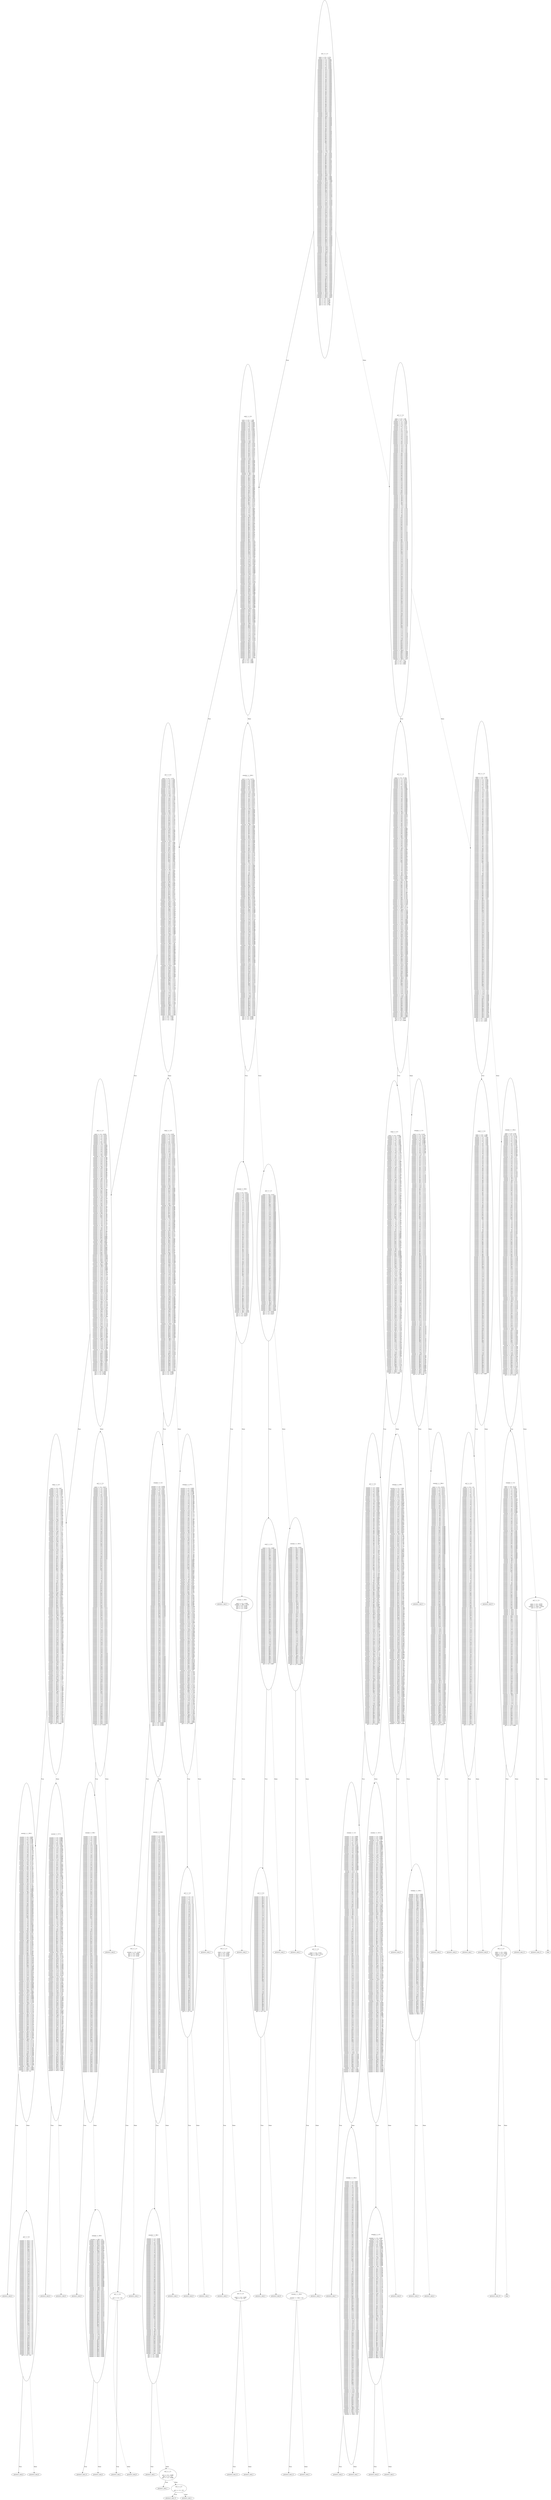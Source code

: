 digraph {
0 [label="pc1 <= 1.5
--------------

coin1 <= 0.5 : 2.374
coin2 <= 0.5 : 2.631
counter <= 2.5 : 2.938
counter <= 3.5 : 2.929
counter <= 4.5 : 2.931
counter <= 5.5 : 2.933
counter <= 6.5 : 2.933
counter <= 7.5 : 2.934
counter <= 8.5 : 2.934
counter <= 9.5 : 2.934
counter <= 10.5 : 2.935
counter <= 11.5 : 2.935
counter <= 12.5 : 2.935
counter <= 13.5 : 2.935
counter <= 14.5 : 2.935
counter <= 15.5 : 2.935
counter <= 16.5 : 2.935
counter <= 17.5 : 2.935
counter <= 18.5 : 2.935
counter <= 19.5 : 2.935
counter <= 20.5 : 2.935
counter <= 21.5 : 2.934
counter <= 22.5 : 2.934
counter <= 23.5 : 2.934
counter <= 24.5 : 2.934
counter <= 25.5 : 2.934
counter <= 26.5 : 2.934
counter <= 27.5 : 2.934
counter <= 28.5 : 2.934
counter <= 29.5 : 2.933
counter <= 30.5 : 2.933
counter <= 31.5 : 2.933
counter <= 32.5 : 2.933
counter <= 33.5 : 2.933
counter <= 34.5 : 2.933
counter <= 35.5 : 2.932
counter <= 36.5 : 2.932
counter <= 37.5 : 2.932
counter <= 38.5 : 2.932
counter <= 39.5 : 2.932
counter <= 40.5 : 2.931
counter <= 41.5 : 2.931
counter <= 42.5 : 2.931
counter <= 43.5 : 2.931
counter <= 44.5 : 2.931
counter <= 45.5 : 2.93
counter <= 46.5 : 2.93
counter <= 47.5 : 2.93
counter <= 48.5 : 2.93
counter <= 49.5 : 2.929
counter <= 50.5 : 2.929
counter <= 51.5 : 2.929
counter <= 52.5 : 2.929
counter <= 53.5 : 2.928
counter <= 54.5 : 2.928
counter <= 55.5 : 2.928
counter <= 56.5 : 2.927
counter <= 57.5 : 2.927
counter <= 58.5 : 2.927
counter <= 59.5 : 2.927
counter <= 60.5 : 2.926
counter <= 61.5 : 2.926
counter <= 62.5 : 2.926
counter <= 63.5 : 2.925
counter <= 64.5 : 2.925
counter <= 65.5 : 2.925
counter <= 66.5 : 2.924
counter <= 67.5 : 2.924
counter <= 68.5 : 2.923
counter <= 69.5 : 2.923
counter <= 70.5 : 2.923
counter <= 71.5 : 2.922
counter <= 72.5 : 2.922
counter <= 73.5 : 2.922
counter <= 74.5 : 2.921
counter <= 75.5 : 2.921
counter <= 76.5 : 2.92
counter <= 77.5 : 2.92
counter <= 78.5 : 2.919
counter <= 79.5 : 2.919
counter <= 80.5 : 2.918
counter <= 81.5 : 2.918
counter <= 82.5 : 2.917
counter <= 83.5 : 2.917
counter <= 84.5 : 2.916
counter <= 85.5 : 2.916
counter <= 86.5 : 2.915
counter <= 87.5 : 2.915
counter <= 88.5 : 2.914
counter <= 89.5 : 2.914
counter <= 90.5 : 2.913
counter <= 91.5 : 2.913
counter <= 92.5 : 2.912
counter <= 93.5 : 2.911
counter <= 94.5 : 2.911
counter <= 95.5 : 2.91
counter <= 96.5 : 2.91
counter <= 97.5 : 2.909
counter <= 98.5 : 2.909
counter <= 99.5 : 2.909
counter <= 100.5 : 2.909
counter <= 101.5 : 2.909
counter <= 102.5 : 2.91
counter <= 103.5 : 2.911
counter <= 104.5 : 2.911
counter <= 105.5 : 2.912
counter <= 106.5 : 2.912
counter <= 107.5 : 2.913
counter <= 108.5 : 2.914
counter <= 109.5 : 2.914
counter <= 110.5 : 2.915
counter <= 111.5 : 2.915
counter <= 112.5 : 2.916
counter <= 113.5 : 2.916
counter <= 114.5 : 2.917
counter <= 115.5 : 2.917
counter <= 116.5 : 2.918
counter <= 117.5 : 2.918
counter <= 118.5 : 2.918
counter <= 119.5 : 2.919
counter <= 120.5 : 2.919
counter <= 121.5 : 2.92
counter <= 122.5 : 2.92
counter <= 123.5 : 2.921
counter <= 124.5 : 2.921
counter <= 125.5 : 2.921
counter <= 126.5 : 2.922
counter <= 127.5 : 2.922
counter <= 128.5 : 2.922
counter <= 129.5 : 2.923
counter <= 130.5 : 2.923
counter <= 131.5 : 2.923
counter <= 132.5 : 2.924
counter <= 133.5 : 2.924
counter <= 134.5 : 2.924
counter <= 135.5 : 2.925
counter <= 136.5 : 2.925
counter <= 137.5 : 2.925
counter <= 138.5 : 2.926
counter <= 139.5 : 2.926
counter <= 140.5 : 2.926
counter <= 141.5 : 2.927
counter <= 142.5 : 2.927
counter <= 143.5 : 2.927
counter <= 144.5 : 2.927
counter <= 145.5 : 2.928
counter <= 146.5 : 2.928
counter <= 147.5 : 2.928
counter <= 148.5 : 2.928
counter <= 149.5 : 2.929
counter <= 150.5 : 2.929
counter <= 151.5 : 2.929
counter <= 152.5 : 2.929
counter <= 153.5 : 2.929
counter <= 154.5 : 2.93
counter <= 155.5 : 2.93
counter <= 156.5 : 2.93
counter <= 157.5 : 2.93
counter <= 158.5 : 2.93
counter <= 159.5 : 2.931
counter <= 160.5 : 2.931
counter <= 161.5 : 2.931
counter <= 162.5 : 2.931
counter <= 163.5 : 2.931
counter <= 164.5 : 2.931
counter <= 165.5 : 2.932
counter <= 166.5 : 2.932
counter <= 167.5 : 2.932
counter <= 168.5 : 2.932
counter <= 169.5 : 2.932
counter <= 170.5 : 2.932
counter <= 171.5 : 2.932
counter <= 172.5 : 2.932
counter <= 173.5 : 2.932
counter <= 174.5 : 2.932
counter <= 175.5 : 2.933
counter <= 176.5 : 2.933
counter <= 177.5 : 2.933
counter <= 178.5 : 2.933
counter <= 179.5 : 2.933
counter <= 180.5 : 2.933
counter <= 181.5 : 2.933
counter <= 182.5 : 2.933
counter <= 183.5 : 2.933
counter <= 184.5 : 2.933
counter <= 185.5 : 2.932
counter <= 186.5 : 2.932
counter <= 187.5 : 2.932
counter <= 188.5 : 2.932
counter <= 189.5 : 2.932
counter <= 190.5 : 2.931
counter <= 191.5 : 2.93
counter <= 192.5 : 2.93
counter <= 193.5 : 2.928
counter <= 194.5 : 2.925
counter <= 195.5 : 2.937
pc1 <= 0.5 : 2.377
pc1 <= 1.5 : 2.144
pc1 <= 2.5 : 2.352
pc2 <= 0.5 : 2.706
pc2 <= 1.5 : 2.597
pc2 <= 2.5 : 2.758"];
1 [label="coin1 <= 0.5
--------------

coin1 <= 0.5 : 1.166
coin2 <= 0.5 : 1.904
counter <= 3.5 : 2.028
counter <= 4.5 : 2.028
counter <= 5.5 : 2.028
counter <= 6.5 : 2.028
counter <= 7.5 : 2.027
counter <= 8.5 : 2.026
counter <= 9.5 : 2.026
counter <= 10.5 : 2.025
counter <= 11.5 : 2.025
counter <= 12.5 : 2.024
counter <= 13.5 : 2.024
counter <= 14.5 : 2.023
counter <= 15.5 : 2.022
counter <= 16.5 : 2.022
counter <= 17.5 : 2.021
counter <= 18.5 : 2.02
counter <= 19.5 : 2.02
counter <= 20.5 : 2.019
counter <= 21.5 : 2.018
counter <= 22.5 : 2.018
counter <= 23.5 : 2.017
counter <= 24.5 : 2.016
counter <= 25.5 : 2.016
counter <= 26.5 : 2.015
counter <= 27.5 : 2.014
counter <= 28.5 : 2.013
counter <= 29.5 : 2.013
counter <= 30.5 : 2.012
counter <= 31.5 : 2.011
counter <= 32.5 : 2.01
counter <= 33.5 : 2.01
counter <= 34.5 : 2.009
counter <= 35.5 : 2.008
counter <= 36.5 : 2.007
counter <= 37.5 : 2.006
counter <= 38.5 : 2.006
counter <= 39.5 : 2.005
counter <= 40.5 : 2.004
counter <= 41.5 : 2.003
counter <= 42.5 : 2.002
counter <= 43.5 : 2.001
counter <= 44.5 : 2.0
counter <= 45.5 : 2.0
counter <= 46.5 : 1.999
counter <= 47.5 : 1.998
counter <= 48.5 : 1.997
counter <= 49.5 : 1.996
counter <= 50.5 : 1.995
counter <= 51.5 : 1.994
counter <= 52.5 : 1.993
counter <= 53.5 : 1.992
counter <= 54.5 : 1.991
counter <= 55.5 : 1.99
counter <= 56.5 : 1.989
counter <= 57.5 : 1.988
counter <= 58.5 : 1.987
counter <= 59.5 : 1.986
counter <= 60.5 : 1.985
counter <= 61.5 : 1.984
counter <= 62.5 : 1.982
counter <= 63.5 : 1.981
counter <= 64.5 : 1.98
counter <= 65.5 : 1.979
counter <= 66.5 : 1.978
counter <= 67.5 : 1.976
counter <= 68.5 : 1.975
counter <= 69.5 : 1.974
counter <= 70.5 : 1.973
counter <= 71.5 : 1.971
counter <= 72.5 : 1.97
counter <= 73.5 : 1.969
counter <= 74.5 : 1.967
counter <= 75.5 : 1.966
counter <= 76.5 : 1.964
counter <= 77.5 : 1.963
counter <= 78.5 : 1.961
counter <= 79.5 : 1.96
counter <= 80.5 : 1.958
counter <= 81.5 : 1.956
counter <= 82.5 : 1.955
counter <= 83.5 : 1.953
counter <= 84.5 : 1.951
counter <= 85.5 : 1.949
counter <= 86.5 : 1.947
counter <= 87.5 : 1.945
counter <= 88.5 : 1.943
counter <= 89.5 : 1.941
counter <= 90.5 : 1.939
counter <= 91.5 : 1.937
counter <= 92.5 : 1.934
counter <= 93.5 : 1.931
counter <= 94.5 : 1.929
counter <= 95.5 : 1.925
counter <= 96.5 : 1.922
counter <= 97.5 : 1.917
counter <= 98.5 : 1.917
counter <= 99.5 : 1.918
counter <= 100.5 : 1.918
counter <= 101.5 : 1.922
counter <= 102.5 : 1.925
counter <= 103.5 : 1.928
counter <= 104.5 : 1.931
counter <= 105.5 : 1.934
counter <= 106.5 : 1.936
counter <= 107.5 : 1.938
counter <= 108.5 : 1.941
counter <= 109.5 : 1.943
counter <= 110.5 : 1.945
counter <= 111.5 : 1.947
counter <= 112.5 : 1.949
counter <= 113.5 : 1.95
counter <= 114.5 : 1.952
counter <= 115.5 : 1.954
counter <= 116.5 : 1.956
counter <= 117.5 : 1.957
counter <= 118.5 : 1.959
counter <= 119.5 : 1.96
counter <= 120.5 : 1.962
counter <= 121.5 : 1.963
counter <= 122.5 : 1.965
counter <= 123.5 : 1.966
counter <= 124.5 : 1.968
counter <= 125.5 : 1.969
counter <= 126.5 : 1.97
counter <= 127.5 : 1.972
counter <= 128.5 : 1.973
counter <= 129.5 : 1.974
counter <= 130.5 : 1.975
counter <= 131.5 : 1.977
counter <= 132.5 : 1.978
counter <= 133.5 : 1.979
counter <= 134.5 : 1.98
counter <= 135.5 : 1.981
counter <= 136.5 : 1.982
counter <= 137.5 : 1.983
counter <= 138.5 : 1.984
counter <= 139.5 : 1.986
counter <= 140.5 : 1.987
counter <= 141.5 : 1.988
counter <= 142.5 : 1.989
counter <= 143.5 : 1.99
counter <= 144.5 : 1.991
counter <= 145.5 : 1.992
counter <= 146.5 : 1.993
counter <= 147.5 : 1.994
counter <= 148.5 : 1.994
counter <= 149.5 : 1.995
counter <= 150.5 : 1.996
counter <= 151.5 : 1.997
counter <= 152.5 : 1.998
counter <= 153.5 : 1.999
counter <= 154.5 : 2.0
counter <= 155.5 : 2.001
counter <= 156.5 : 2.002
counter <= 157.5 : 2.002
counter <= 158.5 : 2.003
counter <= 159.5 : 2.004
counter <= 160.5 : 2.005
counter <= 161.5 : 2.006
counter <= 162.5 : 2.006
counter <= 163.5 : 2.007
counter <= 164.5 : 2.008
counter <= 165.5 : 2.009
counter <= 166.5 : 2.01
counter <= 167.5 : 2.01
counter <= 168.5 : 2.011
counter <= 169.5 : 2.012
counter <= 170.5 : 2.013
counter <= 171.5 : 2.013
counter <= 172.5 : 2.014
counter <= 173.5 : 2.015
counter <= 174.5 : 2.015
counter <= 175.5 : 2.016
counter <= 176.5 : 2.017
counter <= 177.5 : 2.017
counter <= 178.5 : 2.018
counter <= 179.5 : 2.019
counter <= 180.5 : 2.019
counter <= 181.5 : 2.02
counter <= 182.5 : 2.021
counter <= 183.5 : 2.021
counter <= 184.5 : 2.022
counter <= 185.5 : 2.023
counter <= 186.5 : 2.023
counter <= 187.5 : 2.024
counter <= 188.5 : 2.024
counter <= 189.5 : 2.025
counter <= 190.5 : 2.025
counter <= 191.5 : 2.026
counter <= 192.5 : 2.026
counter <= 193.5 : 2.027
counter <= 194.5 : 2.028
pc1 <= 0.5 : 1.22
pc2 <= 0.5 : 1.997
pc2 <= 1.5 : 1.906
pc2 <= 2.5 : 1.958"];
2 [label="pc1 <= 0.5
--------------

coin2 <= 0.5 : 1.375
counter <= 3.5 : 1.536
counter <= 4.5 : 1.536
counter <= 5.5 : 1.536
counter <= 6.5 : 1.535
counter <= 7.5 : 1.535
counter <= 8.5 : 1.534
counter <= 9.5 : 1.534
counter <= 10.5 : 1.533
counter <= 11.5 : 1.533
counter <= 12.5 : 1.532
counter <= 13.5 : 1.532
counter <= 14.5 : 1.531
counter <= 15.5 : 1.53
counter <= 16.5 : 1.53
counter <= 17.5 : 1.529
counter <= 18.5 : 1.529
counter <= 19.5 : 1.528
counter <= 20.5 : 1.527
counter <= 21.5 : 1.527
counter <= 22.5 : 1.526
counter <= 23.5 : 1.525
counter <= 24.5 : 1.525
counter <= 25.5 : 1.524
counter <= 26.5 : 1.523
counter <= 27.5 : 1.522
counter <= 28.5 : 1.522
counter <= 29.5 : 1.521
counter <= 30.5 : 1.52
counter <= 31.5 : 1.52
counter <= 32.5 : 1.519
counter <= 33.5 : 1.518
counter <= 34.5 : 1.517
counter <= 35.5 : 1.516
counter <= 36.5 : 1.516
counter <= 37.5 : 1.515
counter <= 38.5 : 1.514
counter <= 39.5 : 1.513
counter <= 40.5 : 1.512
counter <= 41.5 : 1.511
counter <= 42.5 : 1.511
counter <= 43.5 : 1.51
counter <= 44.5 : 1.509
counter <= 45.5 : 1.508
counter <= 46.5 : 1.507
counter <= 47.5 : 1.506
counter <= 48.5 : 1.505
counter <= 49.5 : 1.504
counter <= 50.5 : 1.503
counter <= 51.5 : 1.502
counter <= 52.5 : 1.501
counter <= 53.5 : 1.5
counter <= 54.5 : 1.499
counter <= 55.5 : 1.498
counter <= 56.5 : 1.497
counter <= 57.5 : 1.496
counter <= 58.5 : 1.495
counter <= 59.5 : 1.493
counter <= 60.5 : 1.492
counter <= 61.5 : 1.491
counter <= 62.5 : 1.49
counter <= 63.5 : 1.489
counter <= 64.5 : 1.487
counter <= 65.5 : 1.486
counter <= 66.5 : 1.485
counter <= 67.5 : 1.484
counter <= 68.5 : 1.482
counter <= 69.5 : 1.481
counter <= 70.5 : 1.479
counter <= 71.5 : 1.478
counter <= 72.5 : 1.476
counter <= 73.5 : 1.475
counter <= 74.5 : 1.473
counter <= 75.5 : 1.472
counter <= 76.5 : 1.47
counter <= 77.5 : 1.468
counter <= 78.5 : 1.467
counter <= 79.5 : 1.465
counter <= 80.5 : 1.463
counter <= 81.5 : 1.461
counter <= 82.5 : 1.459
counter <= 83.5 : 1.457
counter <= 84.5 : 1.455
counter <= 85.5 : 1.453
counter <= 86.5 : 1.45
counter <= 87.5 : 1.448
counter <= 88.5 : 1.445
counter <= 89.5 : 1.443
counter <= 90.5 : 1.44
counter <= 91.5 : 1.437
counter <= 92.5 : 1.434
counter <= 93.5 : 1.431
counter <= 94.5 : 1.427
counter <= 95.5 : 1.423
counter <= 96.5 : 1.418
counter <= 97.5 : 1.412
counter <= 98.5 : 1.413
counter <= 99.5 : 1.413
counter <= 100.5 : 1.414
counter <= 101.5 : 1.417
counter <= 102.5 : 1.42
counter <= 103.5 : 1.423
counter <= 104.5 : 1.425
counter <= 105.5 : 1.428
counter <= 106.5 : 1.43
counter <= 107.5 : 1.432
counter <= 108.5 : 1.435
counter <= 109.5 : 1.437
counter <= 110.5 : 1.439
counter <= 111.5 : 1.441
counter <= 112.5 : 1.443
counter <= 113.5 : 1.445
counter <= 114.5 : 1.447
counter <= 115.5 : 1.448
counter <= 116.5 : 1.45
counter <= 117.5 : 1.452
counter <= 118.5 : 1.454
counter <= 119.5 : 1.455
counter <= 120.5 : 1.457
counter <= 121.5 : 1.458
counter <= 122.5 : 1.46
counter <= 123.5 : 1.462
counter <= 124.5 : 1.463
counter <= 125.5 : 1.465
counter <= 126.5 : 1.466
counter <= 127.5 : 1.468
counter <= 128.5 : 1.469
counter <= 129.5 : 1.47
counter <= 130.5 : 1.472
counter <= 131.5 : 1.473
counter <= 132.5 : 1.474
counter <= 133.5 : 1.476
counter <= 134.5 : 1.477
counter <= 135.5 : 1.478
counter <= 136.5 : 1.48
counter <= 137.5 : 1.481
counter <= 138.5 : 1.482
counter <= 139.5 : 1.483
counter <= 140.5 : 1.485
counter <= 141.5 : 1.486
counter <= 142.5 : 1.487
counter <= 143.5 : 1.488
counter <= 144.5 : 1.489
counter <= 145.5 : 1.491
counter <= 146.5 : 1.492
counter <= 147.5 : 1.493
counter <= 148.5 : 1.494
counter <= 149.5 : 1.495
counter <= 150.5 : 1.496
counter <= 151.5 : 1.497
counter <= 152.5 : 1.498
counter <= 153.5 : 1.499
counter <= 154.5 : 1.5
counter <= 155.5 : 1.501
counter <= 156.5 : 1.502
counter <= 157.5 : 1.504
counter <= 158.5 : 1.505
counter <= 159.5 : 1.506
counter <= 160.5 : 1.507
counter <= 161.5 : 1.508
counter <= 162.5 : 1.508
counter <= 163.5 : 1.509
counter <= 164.5 : 1.51
counter <= 165.5 : 1.511
counter <= 166.5 : 1.512
counter <= 167.5 : 1.513
counter <= 168.5 : 1.514
counter <= 169.5 : 1.515
counter <= 170.5 : 1.516
counter <= 171.5 : 1.517
counter <= 172.5 : 1.518
counter <= 173.5 : 1.519
counter <= 174.5 : 1.52
counter <= 175.5 : 1.52
counter <= 176.5 : 1.521
counter <= 177.5 : 1.522
counter <= 178.5 : 1.523
counter <= 179.5 : 1.524
counter <= 180.5 : 1.525
counter <= 181.5 : 1.526
counter <= 182.5 : 1.526
counter <= 183.5 : 1.527
counter <= 184.5 : 1.528
counter <= 185.5 : 1.529
counter <= 186.5 : 1.53
counter <= 187.5 : 1.53
counter <= 188.5 : 1.531
counter <= 189.5 : 1.532
counter <= 190.5 : 1.533
counter <= 191.5 : 1.534
counter <= 192.5 : 1.534
counter <= 193.5 : 1.535
counter <= 194.5 : 1.536
pc1 <= 0.5 : 0.622
pc2 <= 0.5 : 1.501
pc2 <= 1.5 : 1.397
pc2 <= 2.5 : 1.456"];
3 [label="pc2 <= 1.5
--------------

coin2 <= 0.5 : 0.635
counter <= 3.5 : 0.815
counter <= 4.5 : 0.815
counter <= 5.5 : 0.814
counter <= 6.5 : 0.813
counter <= 7.5 : 0.812
counter <= 8.5 : 0.811
counter <= 9.5 : 0.811
counter <= 10.5 : 0.81
counter <= 11.5 : 0.809
counter <= 12.5 : 0.808
counter <= 13.5 : 0.807
counter <= 14.5 : 0.806
counter <= 15.5 : 0.805
counter <= 16.5 : 0.804
counter <= 17.5 : 0.803
counter <= 18.5 : 0.802
counter <= 19.5 : 0.801
counter <= 20.5 : 0.8
counter <= 21.5 : 0.799
counter <= 22.5 : 0.798
counter <= 23.5 : 0.797
counter <= 24.5 : 0.796
counter <= 25.5 : 0.795
counter <= 26.5 : 0.794
counter <= 27.5 : 0.793
counter <= 28.5 : 0.792
counter <= 29.5 : 0.79
counter <= 30.5 : 0.789
counter <= 31.5 : 0.788
counter <= 32.5 : 0.787
counter <= 33.5 : 0.786
counter <= 34.5 : 0.785
counter <= 35.5 : 0.784
counter <= 36.5 : 0.783
counter <= 37.5 : 0.781
counter <= 38.5 : 0.78
counter <= 39.5 : 0.779
counter <= 40.5 : 0.778
counter <= 41.5 : 0.776
counter <= 42.5 : 0.775
counter <= 43.5 : 0.774
counter <= 44.5 : 0.773
counter <= 45.5 : 0.771
counter <= 46.5 : 0.77
counter <= 47.5 : 0.769
counter <= 48.5 : 0.767
counter <= 49.5 : 0.766
counter <= 50.5 : 0.765
counter <= 51.5 : 0.763
counter <= 52.5 : 0.762
counter <= 53.5 : 0.76
counter <= 54.5 : 0.759
counter <= 55.5 : 0.757
counter <= 56.5 : 0.756
counter <= 57.5 : 0.754
counter <= 58.5 : 0.753
counter <= 59.5 : 0.751
counter <= 60.5 : 0.75
counter <= 61.5 : 0.748
counter <= 62.5 : 0.747
counter <= 63.5 : 0.745
counter <= 64.5 : 0.743
counter <= 65.5 : 0.742
counter <= 66.5 : 0.74
counter <= 67.5 : 0.738
counter <= 68.5 : 0.736
counter <= 69.5 : 0.734
counter <= 70.5 : 0.732
counter <= 71.5 : 0.731
counter <= 72.5 : 0.729
counter <= 73.5 : 0.727
counter <= 74.5 : 0.725
counter <= 75.5 : 0.723
counter <= 76.5 : 0.72
counter <= 77.5 : 0.718
counter <= 78.5 : 0.716
counter <= 79.5 : 0.714
counter <= 80.5 : 0.711
counter <= 81.5 : 0.709
counter <= 82.5 : 0.707
counter <= 83.5 : 0.704
counter <= 84.5 : 0.701
counter <= 85.5 : 0.699
counter <= 86.5 : 0.696
counter <= 87.5 : 0.693
counter <= 88.5 : 0.69
counter <= 89.5 : 0.687
counter <= 90.5 : 0.684
counter <= 91.5 : 0.68
counter <= 92.5 : 0.676
counter <= 93.5 : 0.673
counter <= 94.5 : 0.668
counter <= 95.5 : 0.664
counter <= 96.5 : 0.659
counter <= 97.5 : 0.652
counter <= 98.5 : 0.652
counter <= 99.5 : 0.652
counter <= 100.5 : 0.652
counter <= 101.5 : 0.659
counter <= 102.5 : 0.664
counter <= 103.5 : 0.668
counter <= 104.5 : 0.673
counter <= 105.5 : 0.676
counter <= 106.5 : 0.68
counter <= 107.5 : 0.684
counter <= 108.5 : 0.687
counter <= 109.5 : 0.69
counter <= 110.5 : 0.693
counter <= 111.5 : 0.696
counter <= 112.5 : 0.699
counter <= 113.5 : 0.701
counter <= 114.5 : 0.704
counter <= 115.5 : 0.707
counter <= 116.5 : 0.709
counter <= 117.5 : 0.711
counter <= 118.5 : 0.714
counter <= 119.5 : 0.716
counter <= 120.5 : 0.718
counter <= 121.5 : 0.72
counter <= 122.5 : 0.723
counter <= 123.5 : 0.725
counter <= 124.5 : 0.727
counter <= 125.5 : 0.729
counter <= 126.5 : 0.731
counter <= 127.5 : 0.732
counter <= 128.5 : 0.734
counter <= 129.5 : 0.736
counter <= 130.5 : 0.738
counter <= 131.5 : 0.74
counter <= 132.5 : 0.742
counter <= 133.5 : 0.743
counter <= 134.5 : 0.745
counter <= 135.5 : 0.747
counter <= 136.5 : 0.748
counter <= 137.5 : 0.75
counter <= 138.5 : 0.751
counter <= 139.5 : 0.753
counter <= 140.5 : 0.754
counter <= 141.5 : 0.756
counter <= 142.5 : 0.757
counter <= 143.5 : 0.759
counter <= 144.5 : 0.76
counter <= 145.5 : 0.762
counter <= 146.5 : 0.763
counter <= 147.5 : 0.765
counter <= 148.5 : 0.766
counter <= 149.5 : 0.767
counter <= 150.5 : 0.769
counter <= 151.5 : 0.77
counter <= 152.5 : 0.771
counter <= 153.5 : 0.773
counter <= 154.5 : 0.774
counter <= 155.5 : 0.775
counter <= 156.5 : 0.776
counter <= 157.5 : 0.778
counter <= 158.5 : 0.779
counter <= 159.5 : 0.78
counter <= 160.5 : 0.781
counter <= 161.5 : 0.783
counter <= 162.5 : 0.784
counter <= 163.5 : 0.785
counter <= 164.5 : 0.786
counter <= 165.5 : 0.787
counter <= 166.5 : 0.788
counter <= 167.5 : 0.789
counter <= 168.5 : 0.79
counter <= 169.5 : 0.792
counter <= 170.5 : 0.793
counter <= 171.5 : 0.794
counter <= 172.5 : 0.795
counter <= 173.5 : 0.796
counter <= 174.5 : 0.797
counter <= 175.5 : 0.798
counter <= 176.5 : 0.799
counter <= 177.5 : 0.8
counter <= 178.5 : 0.801
counter <= 179.5 : 0.802
counter <= 180.5 : 0.803
counter <= 181.5 : 0.804
counter <= 182.5 : 0.805
counter <= 183.5 : 0.806
counter <= 184.5 : 0.807
counter <= 185.5 : 0.808
counter <= 186.5 : 0.809
counter <= 187.5 : 0.81
counter <= 188.5 : 0.811
counter <= 189.5 : 0.811
counter <= 190.5 : 0.812
counter <= 191.5 : 0.813
counter <= 192.5 : 0.814
counter <= 193.5 : 0.815
counter <= 194.5 : 0.815
pc2 <= 0.5 : 0.768
pc2 <= 1.5 : 0.628
pc2 <= 2.5 : 0.708"];
4 [label="coin2 <= 0.5
--------------

coin2 <= 0.5 : 0.87
counter <= 4.5 : 1.239
counter <= 5.5 : 1.238
counter <= 6.5 : 1.236
counter <= 7.5 : 1.234
counter <= 8.5 : 1.232
counter <= 9.5 : 1.23
counter <= 10.5 : 1.229
counter <= 11.5 : 1.227
counter <= 12.5 : 1.225
counter <= 13.5 : 1.223
counter <= 14.5 : 1.221
counter <= 15.5 : 1.219
counter <= 16.5 : 1.217
counter <= 17.5 : 1.215
counter <= 18.5 : 1.213
counter <= 19.5 : 1.211
counter <= 20.5 : 1.209
counter <= 21.5 : 1.207
counter <= 22.5 : 1.205
counter <= 23.5 : 1.203
counter <= 24.5 : 1.201
counter <= 25.5 : 1.199
counter <= 26.5 : 1.197
counter <= 27.5 : 1.195
counter <= 28.5 : 1.193
counter <= 29.5 : 1.19
counter <= 30.5 : 1.188
counter <= 31.5 : 1.186
counter <= 32.5 : 1.184
counter <= 33.5 : 1.181
counter <= 34.5 : 1.179
counter <= 35.5 : 1.177
counter <= 36.5 : 1.175
counter <= 37.5 : 1.172
counter <= 38.5 : 1.17
counter <= 39.5 : 1.167
counter <= 40.5 : 1.165
counter <= 41.5 : 1.162
counter <= 42.5 : 1.16
counter <= 43.5 : 1.157
counter <= 44.5 : 1.155
counter <= 45.5 : 1.152
counter <= 46.5 : 1.15
counter <= 47.5 : 1.147
counter <= 48.5 : 1.144
counter <= 49.5 : 1.142
counter <= 50.5 : 1.139
counter <= 51.5 : 1.136
counter <= 52.5 : 1.133
counter <= 53.5 : 1.13
counter <= 54.5 : 1.128
counter <= 55.5 : 1.125
counter <= 56.5 : 1.122
counter <= 57.5 : 1.119
counter <= 58.5 : 1.116
counter <= 59.5 : 1.112
counter <= 60.5 : 1.109
counter <= 61.5 : 1.106
counter <= 62.5 : 1.103
counter <= 63.5 : 1.099
counter <= 64.5 : 1.096
counter <= 65.5 : 1.093
counter <= 66.5 : 1.089
counter <= 67.5 : 1.086
counter <= 68.5 : 1.082
counter <= 69.5 : 1.078
counter <= 70.5 : 1.075
counter <= 71.5 : 1.071
counter <= 72.5 : 1.067
counter <= 73.5 : 1.063
counter <= 74.5 : 1.059
counter <= 75.5 : 1.055
counter <= 76.5 : 1.051
counter <= 77.5 : 1.046
counter <= 78.5 : 1.042
counter <= 79.5 : 1.037
counter <= 80.5 : 1.033
counter <= 81.5 : 1.028
counter <= 82.5 : 1.023
counter <= 83.5 : 1.018
counter <= 84.5 : 1.013
counter <= 85.5 : 1.007
counter <= 86.5 : 1.002
counter <= 87.5 : 0.996
counter <= 88.5 : 0.99
counter <= 89.5 : 0.984
counter <= 90.5 : 0.977
counter <= 91.5 : 0.97
counter <= 92.5 : 0.963
counter <= 93.5 : 0.955
counter <= 94.5 : 0.947
counter <= 95.5 : 0.937
counter <= 96.5 : 0.927
counter <= 97.5 : 0.913
counter <= 98.5 : 0.913
counter <= 99.5 : 0.913
counter <= 100.5 : 0.913
counter <= 101.5 : 0.927
counter <= 102.5 : 0.937
counter <= 103.5 : 0.947
counter <= 104.5 : 0.955
counter <= 105.5 : 0.963
counter <= 106.5 : 0.97
counter <= 107.5 : 0.977
counter <= 108.5 : 0.984
counter <= 109.5 : 0.99
counter <= 110.5 : 0.996
counter <= 111.5 : 1.002
counter <= 112.5 : 1.007
counter <= 113.5 : 1.013
counter <= 114.5 : 1.018
counter <= 115.5 : 1.023
counter <= 116.5 : 1.028
counter <= 117.5 : 1.033
counter <= 118.5 : 1.037
counter <= 119.5 : 1.042
counter <= 120.5 : 1.046
counter <= 121.5 : 1.051
counter <= 122.5 : 1.055
counter <= 123.5 : 1.059
counter <= 124.5 : 1.063
counter <= 125.5 : 1.067
counter <= 126.5 : 1.071
counter <= 127.5 : 1.075
counter <= 128.5 : 1.078
counter <= 129.5 : 1.082
counter <= 130.5 : 1.086
counter <= 131.5 : 1.089
counter <= 132.5 : 1.093
counter <= 133.5 : 1.096
counter <= 134.5 : 1.099
counter <= 135.5 : 1.103
counter <= 136.5 : 1.106
counter <= 137.5 : 1.109
counter <= 138.5 : 1.112
counter <= 139.5 : 1.116
counter <= 140.5 : 1.119
counter <= 141.5 : 1.122
counter <= 142.5 : 1.125
counter <= 143.5 : 1.128
counter <= 144.5 : 1.13
counter <= 145.5 : 1.133
counter <= 146.5 : 1.136
counter <= 147.5 : 1.139
counter <= 148.5 : 1.142
counter <= 149.5 : 1.144
counter <= 150.5 : 1.147
counter <= 151.5 : 1.15
counter <= 152.5 : 1.152
counter <= 153.5 : 1.155
counter <= 154.5 : 1.157
counter <= 155.5 : 1.16
counter <= 156.5 : 1.162
counter <= 157.5 : 1.165
counter <= 158.5 : 1.167
counter <= 159.5 : 1.17
counter <= 160.5 : 1.172
counter <= 161.5 : 1.175
counter <= 162.5 : 1.177
counter <= 163.5 : 1.179
counter <= 164.5 : 1.181
counter <= 165.5 : 1.184
counter <= 166.5 : 1.186
counter <= 167.5 : 1.188
counter <= 168.5 : 1.19
counter <= 169.5 : 1.193
counter <= 170.5 : 1.195
counter <= 171.5 : 1.197
counter <= 172.5 : 1.199
counter <= 173.5 : 1.201
counter <= 174.5 : 1.203
counter <= 175.5 : 1.205
counter <= 176.5 : 1.207
counter <= 177.5 : 1.209
counter <= 178.5 : 1.211
counter <= 179.5 : 1.213
counter <= 180.5 : 1.215
counter <= 181.5 : 1.217
counter <= 182.5 : 1.219
counter <= 183.5 : 1.221
counter <= 184.5 : 1.223
counter <= 185.5 : 1.225
counter <= 186.5 : 1.227
counter <= 187.5 : 1.229
counter <= 188.5 : 1.23
counter <= 189.5 : 1.232
counter <= 190.5 : 1.234
counter <= 191.5 : 1.236
counter <= 192.5 : 1.238
counter <= 193.5 : 1.239
pc2 <= 0.5 : 0.995"];
5 [label="counter <= 100.5
--------------

counter <= 4.5 : 0.803
counter <= 5.5 : 0.801
counter <= 6.5 : 0.799
counter <= 7.5 : 0.796
counter <= 8.5 : 0.794
counter <= 9.5 : 0.792
counter <= 10.5 : 0.79
counter <= 11.5 : 0.787
counter <= 12.5 : 0.785
counter <= 13.5 : 0.783
counter <= 14.5 : 0.781
counter <= 15.5 : 0.778
counter <= 16.5 : 0.776
counter <= 17.5 : 0.774
counter <= 18.5 : 0.771
counter <= 19.5 : 0.769
counter <= 20.5 : 0.767
counter <= 21.5 : 0.764
counter <= 22.5 : 0.762
counter <= 23.5 : 0.76
counter <= 24.5 : 0.757
counter <= 25.5 : 0.755
counter <= 26.5 : 0.752
counter <= 27.5 : 0.75
counter <= 28.5 : 0.747
counter <= 29.5 : 0.745
counter <= 30.5 : 0.742
counter <= 31.5 : 0.74
counter <= 32.5 : 0.737
counter <= 33.5 : 0.734
counter <= 34.5 : 0.732
counter <= 35.5 : 0.729
counter <= 36.5 : 0.726
counter <= 37.5 : 0.724
counter <= 38.5 : 0.721
counter <= 39.5 : 0.718
counter <= 40.5 : 0.716
counter <= 41.5 : 0.713
counter <= 42.5 : 0.71
counter <= 43.5 : 0.707
counter <= 44.5 : 0.704
counter <= 45.5 : 0.702
counter <= 46.5 : 0.699
counter <= 47.5 : 0.696
counter <= 48.5 : 0.693
counter <= 49.5 : 0.69
counter <= 50.5 : 0.687
counter <= 51.5 : 0.684
counter <= 52.5 : 0.681
counter <= 53.5 : 0.678
counter <= 54.5 : 0.675
counter <= 55.5 : 0.672
counter <= 56.5 : 0.669
counter <= 57.5 : 0.665
counter <= 58.5 : 0.662
counter <= 59.5 : 0.659
counter <= 60.5 : 0.656
counter <= 61.5 : 0.653
counter <= 62.5 : 0.649
counter <= 63.5 : 0.646
counter <= 64.5 : 0.642
counter <= 65.5 : 0.639
counter <= 66.5 : 0.636
counter <= 67.5 : 0.632
counter <= 68.5 : 0.629
counter <= 69.5 : 0.625
counter <= 70.5 : 0.622
counter <= 71.5 : 0.618
counter <= 72.5 : 0.614
counter <= 73.5 : 0.611
counter <= 74.5 : 0.607
counter <= 75.5 : 0.603
counter <= 76.5 : 0.599
counter <= 77.5 : 0.595
counter <= 78.5 : 0.591
counter <= 79.5 : 0.588
counter <= 80.5 : 0.584
counter <= 81.5 : 0.58
counter <= 82.5 : 0.575
counter <= 83.5 : 0.571
counter <= 84.5 : 0.567
counter <= 85.5 : 0.563
counter <= 86.5 : 0.559
counter <= 87.5 : 0.554
counter <= 88.5 : 0.55
counter <= 89.5 : 0.545
counter <= 90.5 : 0.541
counter <= 91.5 : 0.536
counter <= 92.5 : 0.532
counter <= 93.5 : 0.527
counter <= 94.5 : 0.522
counter <= 95.5 : 0.517
counter <= 96.5 : 0.512
counter <= 97.5 : 0.508
counter <= 98.5 : 0.502
counter <= 99.5 : 0.497
counter <= 100.5 : 0.492
counter <= 101.5 : 0.511
counter <= 102.5 : 0.524
counter <= 103.5 : 0.535
counter <= 104.5 : 0.545
counter <= 105.5 : 0.555
counter <= 106.5 : 0.563
counter <= 107.5 : 0.571
counter <= 108.5 : 0.579
counter <= 109.5 : 0.586
counter <= 110.5 : 0.592
counter <= 111.5 : 0.599
counter <= 112.5 : 0.605
counter <= 113.5 : 0.611
counter <= 114.5 : 0.616
counter <= 115.5 : 0.621
counter <= 116.5 : 0.627
counter <= 117.5 : 0.632
counter <= 118.5 : 0.636
counter <= 119.5 : 0.641
counter <= 120.5 : 0.645
counter <= 121.5 : 0.65
counter <= 122.5 : 0.654
counter <= 123.5 : 0.658
counter <= 124.5 : 0.662
counter <= 125.5 : 0.666
counter <= 126.5 : 0.669
counter <= 127.5 : 0.673
counter <= 128.5 : 0.677
counter <= 129.5 : 0.68
counter <= 130.5 : 0.683
counter <= 131.5 : 0.687
counter <= 132.5 : 0.69
counter <= 133.5 : 0.693
counter <= 134.5 : 0.696
counter <= 135.5 : 0.699
counter <= 136.5 : 0.702
counter <= 137.5 : 0.705
counter <= 138.5 : 0.708
counter <= 139.5 : 0.71
counter <= 140.5 : 0.713
counter <= 141.5 : 0.715
counter <= 142.5 : 0.718
counter <= 143.5 : 0.721
counter <= 144.5 : 0.723
counter <= 145.5 : 0.725
counter <= 146.5 : 0.728
counter <= 147.5 : 0.73
counter <= 148.5 : 0.732
counter <= 149.5 : 0.734
counter <= 150.5 : 0.737
counter <= 151.5 : 0.739
counter <= 152.5 : 0.741
counter <= 153.5 : 0.743
counter <= 154.5 : 0.745
counter <= 155.5 : 0.747
counter <= 156.5 : 0.749
counter <= 157.5 : 0.751
counter <= 158.5 : 0.753
counter <= 159.5 : 0.755
counter <= 160.5 : 0.756
counter <= 161.5 : 0.758
counter <= 162.5 : 0.76
counter <= 163.5 : 0.762
counter <= 164.5 : 0.764
counter <= 165.5 : 0.765
counter <= 166.5 : 0.767
counter <= 167.5 : 0.768
counter <= 168.5 : 0.77
counter <= 169.5 : 0.772
counter <= 170.5 : 0.773
counter <= 171.5 : 0.775
counter <= 172.5 : 0.776
counter <= 173.5 : 0.778
counter <= 174.5 : 0.779
counter <= 175.5 : 0.781
counter <= 176.5 : 0.782
counter <= 177.5 : 0.784
counter <= 178.5 : 0.785
counter <= 179.5 : 0.786
counter <= 180.5 : 0.788
counter <= 181.5 : 0.789
counter <= 182.5 : 0.79
counter <= 183.5 : 0.792
counter <= 184.5 : 0.793
counter <= 185.5 : 0.794
counter <= 186.5 : 0.796
counter <= 187.5 : 0.797
counter <= 188.5 : 0.798
counter <= 189.5 : 0.799
counter <= 190.5 : 0.8
counter <= 191.5 : 0.802
counter <= 192.5 : 0.803
counter <= 193.5 : 0.804
pc2 <= 0.5 : 0.5"];
6 [label="process1_cmd_0"];
5 -> 6 [label="True"];
7 [label="pc2 <= 0.5
--------------

counter <= 101.5 : 1.0
counter <= 102.5 : 1.0
counter <= 103.5 : 1.0
counter <= 104.5 : 1.0
counter <= 105.5 : 1.0
counter <= 106.5 : 1.0
counter <= 107.5 : 1.0
counter <= 108.5 : 1.0
counter <= 109.5 : 1.0
counter <= 110.5 : 1.0
counter <= 111.5 : 1.0
counter <= 112.5 : 1.0
counter <= 113.5 : 1.0
counter <= 114.5 : 1.0
counter <= 115.5 : 1.0
counter <= 116.5 : 1.0
counter <= 117.5 : 1.0
counter <= 118.5 : 1.0
counter <= 119.5 : 1.0
counter <= 120.5 : 1.0
counter <= 121.5 : 1.0
counter <= 122.5 : 1.0
counter <= 123.5 : 1.0
counter <= 124.5 : 1.0
counter <= 125.5 : 1.0
counter <= 126.5 : 1.0
counter <= 127.5 : 1.0
counter <= 128.5 : 1.0
counter <= 129.5 : 1.0
counter <= 130.5 : 1.0
counter <= 131.5 : 1.0
counter <= 132.5 : 1.0
counter <= 133.5 : 1.0
counter <= 134.5 : 1.0
counter <= 135.5 : 1.0
counter <= 136.5 : 1.0
counter <= 137.5 : 1.0
counter <= 138.5 : 1.0
counter <= 139.5 : 1.0
counter <= 140.5 : 1.0
counter <= 141.5 : 1.0
counter <= 142.5 : 1.0
counter <= 143.5 : 1.0
counter <= 144.5 : 1.0
counter <= 145.5 : 1.0
counter <= 146.5 : 1.0
counter <= 147.5 : 1.0
counter <= 148.5 : 1.0
counter <= 149.5 : 1.0
counter <= 150.5 : 1.0
counter <= 151.5 : 1.0
counter <= 152.5 : 1.0
counter <= 153.5 : 1.0
counter <= 154.5 : 1.0
counter <= 155.5 : 1.0
counter <= 156.5 : 1.0
counter <= 157.5 : 1.0
counter <= 158.5 : 1.0
counter <= 159.5 : 1.0
counter <= 160.5 : 1.0
counter <= 161.5 : 1.0
counter <= 162.5 : 1.0
counter <= 163.5 : 1.0
counter <= 164.5 : 1.0
counter <= 165.5 : 1.0
counter <= 166.5 : 1.0
counter <= 167.5 : 1.0
counter <= 168.5 : 1.0
counter <= 169.5 : 1.0
counter <= 170.5 : 1.0
counter <= 171.5 : 1.0
counter <= 172.5 : 1.0
counter <= 173.5 : 1.0
counter <= 174.5 : 1.0
counter <= 175.5 : 1.0
counter <= 176.5 : 1.0
counter <= 177.5 : 1.0
counter <= 178.5 : 1.0
counter <= 179.5 : 1.0
counter <= 180.5 : 1.0
counter <= 181.5 : 1.0
counter <= 182.5 : 1.0
counter <= 183.5 : 1.0
counter <= 184.5 : 1.0
counter <= 185.5 : 1.0
counter <= 186.5 : 1.0
counter <= 187.5 : 1.0
counter <= 188.5 : 1.0
counter <= 189.5 : 1.0
counter <= 190.5 : 1.0
counter <= 191.5 : 1.0
counter <= 192.5 : 1.0
counter <= 193.5 : 1.0
pc2 <= 0.5 : 0.0"];
8 [label="process1_cmd_0"];
7 -> 8 [label="True"];
9 [label="process2_cmd_8"];
7 -> 9 [style="dashed", label="False"];
5 -> 7 [style="dashed", label="False"];
4 -> 5 [label="True"];
10 [label="counter <= 97.5
--------------

counter <= 4.5 : 0.994
counter <= 5.5 : 0.989
counter <= 6.5 : 0.984
counter <= 7.5 : 0.978
counter <= 8.5 : 0.973
counter <= 9.5 : 0.967
counter <= 10.5 : 0.961
counter <= 11.5 : 0.956
counter <= 12.5 : 0.95
counter <= 13.5 : 0.944
counter <= 14.5 : 0.938
counter <= 15.5 : 0.932
counter <= 16.5 : 0.926
counter <= 17.5 : 0.921
counter <= 18.5 : 0.915
counter <= 19.5 : 0.908
counter <= 20.5 : 0.902
counter <= 21.5 : 0.896
counter <= 22.5 : 0.89
counter <= 23.5 : 0.884
counter <= 24.5 : 0.877
counter <= 25.5 : 0.871
counter <= 26.5 : 0.864
counter <= 27.5 : 0.858
counter <= 28.5 : 0.851
counter <= 29.5 : 0.845
counter <= 30.5 : 0.838
counter <= 31.5 : 0.831
counter <= 32.5 : 0.824
counter <= 33.5 : 0.817
counter <= 34.5 : 0.81
counter <= 35.5 : 0.803
counter <= 36.5 : 0.796
counter <= 37.5 : 0.789
counter <= 38.5 : 0.781
counter <= 39.5 : 0.774
counter <= 40.5 : 0.767
counter <= 41.5 : 0.759
counter <= 42.5 : 0.751
counter <= 43.5 : 0.744
counter <= 44.5 : 0.736
counter <= 45.5 : 0.728
counter <= 46.5 : 0.72
counter <= 47.5 : 0.712
counter <= 48.5 : 0.704
counter <= 49.5 : 0.695
counter <= 50.5 : 0.687
counter <= 51.5 : 0.678
counter <= 52.5 : 0.67
counter <= 53.5 : 0.661
counter <= 54.5 : 0.652
counter <= 55.5 : 0.643
counter <= 56.5 : 0.634
counter <= 57.5 : 0.625
counter <= 58.5 : 0.616
counter <= 59.5 : 0.606
counter <= 60.5 : 0.596
counter <= 61.5 : 0.587
counter <= 62.5 : 0.577
counter <= 63.5 : 0.567
counter <= 64.5 : 0.556
counter <= 65.5 : 0.546
counter <= 66.5 : 0.535
counter <= 67.5 : 0.524
counter <= 68.5 : 0.513
counter <= 69.5 : 0.502
counter <= 70.5 : 0.491
counter <= 71.5 : 0.479
counter <= 72.5 : 0.467
counter <= 73.5 : 0.455
counter <= 74.5 : 0.443
counter <= 75.5 : 0.43
counter <= 76.5 : 0.417
counter <= 77.5 : 0.404
counter <= 78.5 : 0.391
counter <= 79.5 : 0.377
counter <= 80.5 : 0.363
counter <= 81.5 : 0.348
counter <= 82.5 : 0.333
counter <= 83.5 : 0.318
counter <= 84.5 : 0.302
counter <= 85.5 : 0.285
counter <= 86.5 : 0.268
counter <= 87.5 : 0.251
counter <= 88.5 : 0.233
counter <= 89.5 : 0.214
counter <= 90.5 : 0.194
counter <= 91.5 : 0.173
counter <= 92.5 : 0.151
counter <= 93.5 : 0.127
counter <= 94.5 : 0.102
counter <= 95.5 : 0.074
counter <= 96.5 : 0.042
counter <= 97.5 : 0.0
counter <= 98.5 : 0.042
counter <= 99.5 : 0.073
counter <= 100.5 : 0.101
counter <= 101.5 : 0.126
counter <= 102.5 : 0.15
counter <= 103.5 : 0.171
counter <= 104.5 : 0.192
counter <= 105.5 : 0.212
counter <= 106.5 : 0.231
counter <= 107.5 : 0.249
counter <= 108.5 : 0.266
counter <= 109.5 : 0.283
counter <= 110.5 : 0.299
counter <= 111.5 : 0.315
counter <= 112.5 : 0.33
counter <= 113.5 : 0.345
counter <= 114.5 : 0.359
counter <= 115.5 : 0.373
counter <= 116.5 : 0.387
counter <= 117.5 : 0.4
counter <= 118.5 : 0.413
counter <= 119.5 : 0.426
counter <= 120.5 : 0.438
counter <= 121.5 : 0.45
counter <= 122.5 : 0.462
counter <= 123.5 : 0.474
counter <= 124.5 : 0.485
counter <= 125.5 : 0.496
counter <= 126.5 : 0.507
counter <= 127.5 : 0.518
counter <= 128.5 : 0.529
counter <= 129.5 : 0.539
counter <= 130.5 : 0.55
counter <= 131.5 : 0.56
counter <= 132.5 : 0.57
counter <= 133.5 : 0.579
counter <= 134.5 : 0.589
counter <= 135.5 : 0.598
counter <= 136.5 : 0.608
counter <= 137.5 : 0.617
counter <= 138.5 : 0.626
counter <= 139.5 : 0.635
counter <= 140.5 : 0.644
counter <= 141.5 : 0.653
counter <= 142.5 : 0.661
counter <= 143.5 : 0.67
counter <= 144.5 : 0.678
counter <= 145.5 : 0.686
counter <= 146.5 : 0.694
counter <= 147.5 : 0.702
counter <= 148.5 : 0.71
counter <= 149.5 : 0.718
counter <= 150.5 : 0.726
counter <= 151.5 : 0.734
counter <= 152.5 : 0.741
counter <= 153.5 : 0.749
counter <= 154.5 : 0.756
counter <= 155.5 : 0.763
counter <= 156.5 : 0.771
counter <= 157.5 : 0.778
counter <= 158.5 : 0.785
counter <= 159.5 : 0.792
counter <= 160.5 : 0.799
counter <= 161.5 : 0.806
counter <= 162.5 : 0.812
counter <= 163.5 : 0.819
counter <= 164.5 : 0.826
counter <= 165.5 : 0.832
counter <= 166.5 : 0.839
counter <= 167.5 : 0.845
counter <= 168.5 : 0.852
counter <= 169.5 : 0.858
counter <= 170.5 : 0.864
counter <= 171.5 : 0.871
counter <= 172.5 : 0.877
counter <= 173.5 : 0.883
counter <= 174.5 : 0.889
counter <= 175.5 : 0.895
counter <= 176.5 : 0.901
counter <= 177.5 : 0.907
counter <= 178.5 : 0.913
counter <= 179.5 : 0.918
counter <= 180.5 : 0.924
counter <= 181.5 : 0.93
counter <= 182.5 : 0.935
counter <= 183.5 : 0.941
counter <= 184.5 : 0.947
counter <= 185.5 : 0.952
counter <= 186.5 : 0.958
counter <= 187.5 : 0.963
counter <= 188.5 : 0.968
counter <= 189.5 : 0.974
counter <= 190.5 : 0.979
counter <= 191.5 : 0.984
counter <= 192.5 : 0.99
counter <= 193.5 : 0.995"];
11 [label="process2_cmd_9"];
10 -> 11 [label="True"];
12 [label="process1_cmd_0"];
10 -> 12 [style="dashed", label="False"];
4 -> 10 [style="dashed", label="False"];
3 -> 4 [label="True"];
13 [label="pc2 <= 2.5
--------------

coin2 <= 0.5 : 0.017
counter <= 3.5 : 0.018
counter <= 4.5 : 0.018
counter <= 5.5 : 0.018
counter <= 6.5 : 0.018
counter <= 7.5 : 0.018
counter <= 8.5 : 0.018
counter <= 9.5 : 0.018
counter <= 10.5 : 0.018
counter <= 11.5 : 0.018
counter <= 12.5 : 0.018
counter <= 13.5 : 0.018
counter <= 14.5 : 0.018
counter <= 15.5 : 0.018
counter <= 16.5 : 0.018
counter <= 17.5 : 0.018
counter <= 18.5 : 0.018
counter <= 19.5 : 0.018
counter <= 20.5 : 0.018
counter <= 21.5 : 0.018
counter <= 22.5 : 0.018
counter <= 23.5 : 0.018
counter <= 24.5 : 0.018
counter <= 25.5 : 0.018
counter <= 26.5 : 0.018
counter <= 27.5 : 0.018
counter <= 28.5 : 0.018
counter <= 29.5 : 0.018
counter <= 30.5 : 0.018
counter <= 31.5 : 0.018
counter <= 32.5 : 0.018
counter <= 33.5 : 0.018
counter <= 34.5 : 0.018
counter <= 35.5 : 0.018
counter <= 36.5 : 0.018
counter <= 37.5 : 0.018
counter <= 38.5 : 0.018
counter <= 39.5 : 0.018
counter <= 40.5 : 0.018
counter <= 41.5 : 0.018
counter <= 42.5 : 0.018
counter <= 43.5 : 0.018
counter <= 44.5 : 0.018
counter <= 45.5 : 0.018
counter <= 46.5 : 0.018
counter <= 47.5 : 0.018
counter <= 48.5 : 0.018
counter <= 49.5 : 0.018
counter <= 50.5 : 0.018
counter <= 51.5 : 0.018
counter <= 52.5 : 0.018
counter <= 53.5 : 0.018
counter <= 54.5 : 0.018
counter <= 55.5 : 0.018
counter <= 56.5 : 0.018
counter <= 57.5 : 0.018
counter <= 58.5 : 0.018
counter <= 59.5 : 0.018
counter <= 60.5 : 0.018
counter <= 61.5 : 0.017
counter <= 62.5 : 0.017
counter <= 63.5 : 0.017
counter <= 64.5 : 0.017
counter <= 65.5 : 0.017
counter <= 66.5 : 0.017
counter <= 67.5 : 0.017
counter <= 68.5 : 0.017
counter <= 69.5 : 0.017
counter <= 70.5 : 0.017
counter <= 71.5 : 0.017
counter <= 72.5 : 0.017
counter <= 73.5 : 0.017
counter <= 74.5 : 0.017
counter <= 75.5 : 0.017
counter <= 76.5 : 0.017
counter <= 77.5 : 0.017
counter <= 78.5 : 0.017
counter <= 79.5 : 0.017
counter <= 80.5 : 0.017
counter <= 81.5 : 0.017
counter <= 82.5 : 0.017
counter <= 83.5 : 0.017
counter <= 84.5 : 0.017
counter <= 85.5 : 0.017
counter <= 86.5 : 0.017
counter <= 87.5 : 0.017
counter <= 88.5 : 0.017
counter <= 89.5 : 0.017
counter <= 90.5 : 0.017
counter <= 91.5 : 0.017
counter <= 92.5 : 0.017
counter <= 93.5 : 0.017
counter <= 94.5 : 0.017
counter <= 95.5 : 0.017
counter <= 96.5 : 0.017
counter <= 97.5 : 0.017
counter <= 98.5 : 0.017
counter <= 99.5 : 0.017
counter <= 100.5 : 0.017
counter <= 101.5 : 0.017
counter <= 102.5 : 0.017
counter <= 103.5 : 0.017
counter <= 104.5 : 0.017
counter <= 105.5 : 0.017
counter <= 106.5 : 0.017
counter <= 107.5 : 0.017
counter <= 108.5 : 0.017
counter <= 109.5 : 0.017
counter <= 110.5 : 0.017
counter <= 111.5 : 0.017
counter <= 112.5 : 0.017
counter <= 113.5 : 0.017
counter <= 114.5 : 0.017
counter <= 115.5 : 0.017
counter <= 116.5 : 0.017
counter <= 117.5 : 0.017
counter <= 118.5 : 0.017
counter <= 119.5 : 0.017
counter <= 120.5 : 0.017
counter <= 121.5 : 0.017
counter <= 122.5 : 0.017
counter <= 123.5 : 0.017
counter <= 124.5 : 0.017
counter <= 125.5 : 0.017
counter <= 126.5 : 0.017
counter <= 127.5 : 0.017
counter <= 128.5 : 0.017
counter <= 129.5 : 0.017
counter <= 130.5 : 0.017
counter <= 131.5 : 0.017
counter <= 132.5 : 0.017
counter <= 133.5 : 0.017
counter <= 134.5 : 0.017
counter <= 135.5 : 0.017
counter <= 136.5 : 0.017
counter <= 137.5 : 0.018
counter <= 138.5 : 0.018
counter <= 139.5 : 0.018
counter <= 140.5 : 0.018
counter <= 141.5 : 0.018
counter <= 142.5 : 0.018
counter <= 143.5 : 0.018
counter <= 144.5 : 0.018
counter <= 145.5 : 0.018
counter <= 146.5 : 0.018
counter <= 147.5 : 0.018
counter <= 148.5 : 0.018
counter <= 149.5 : 0.018
counter <= 150.5 : 0.018
counter <= 151.5 : 0.018
counter <= 152.5 : 0.018
counter <= 153.5 : 0.018
counter <= 154.5 : 0.018
counter <= 155.5 : 0.018
counter <= 156.5 : 0.018
counter <= 157.5 : 0.018
counter <= 158.5 : 0.018
counter <= 159.5 : 0.018
counter <= 160.5 : 0.018
counter <= 161.5 : 0.018
counter <= 162.5 : 0.018
counter <= 163.5 : 0.018
counter <= 164.5 : 0.018
counter <= 165.5 : 0.018
counter <= 166.5 : 0.018
counter <= 167.5 : 0.018
counter <= 168.5 : 0.018
counter <= 169.5 : 0.018
counter <= 170.5 : 0.018
counter <= 171.5 : 0.018
counter <= 172.5 : 0.018
counter <= 173.5 : 0.018
counter <= 174.5 : 0.018
counter <= 175.5 : 0.018
counter <= 176.5 : 0.018
counter <= 177.5 : 0.018
counter <= 178.5 : 0.018
counter <= 179.5 : 0.018
counter <= 180.5 : 0.018
counter <= 181.5 : 0.018
counter <= 182.5 : 0.018
counter <= 183.5 : 0.018
counter <= 184.5 : 0.018
counter <= 185.5 : 0.018
counter <= 186.5 : 0.018
counter <= 187.5 : 0.018
counter <= 188.5 : 0.018
counter <= 189.5 : 0.018
counter <= 190.5 : 0.018
counter <= 191.5 : 0.018
counter <= 192.5 : 0.018
counter <= 193.5 : 0.018
counter <= 194.5 : 0.018
pc2 <= 2.5 : 0.016"];
14 [label="counter <= 98.5
--------------

counter <= 3.5 : 0.047
counter <= 4.5 : 0.047
counter <= 5.5 : 0.047
counter <= 6.5 : 0.047
counter <= 7.5 : 0.047
counter <= 8.5 : 0.047
counter <= 9.5 : 0.047
counter <= 10.5 : 0.046
counter <= 11.5 : 0.046
counter <= 12.5 : 0.046
counter <= 13.5 : 0.046
counter <= 14.5 : 0.046
counter <= 15.5 : 0.046
counter <= 16.5 : 0.046
counter <= 17.5 : 0.046
counter <= 18.5 : 0.046
counter <= 19.5 : 0.046
counter <= 20.5 : 0.046
counter <= 21.5 : 0.046
counter <= 22.5 : 0.046
counter <= 23.5 : 0.046
counter <= 24.5 : 0.046
counter <= 25.5 : 0.046
counter <= 26.5 : 0.046
counter <= 27.5 : 0.046
counter <= 28.5 : 0.046
counter <= 29.5 : 0.046
counter <= 30.5 : 0.046
counter <= 31.5 : 0.046
counter <= 32.5 : 0.046
counter <= 33.5 : 0.045
counter <= 34.5 : 0.045
counter <= 35.5 : 0.045
counter <= 36.5 : 0.045
counter <= 37.5 : 0.045
counter <= 38.5 : 0.045
counter <= 39.5 : 0.045
counter <= 40.5 : 0.045
counter <= 41.5 : 0.045
counter <= 42.5 : 0.045
counter <= 43.5 : 0.045
counter <= 44.5 : 0.045
counter <= 45.5 : 0.045
counter <= 46.5 : 0.045
counter <= 47.5 : 0.045
counter <= 48.5 : 0.045
counter <= 49.5 : 0.045
counter <= 50.5 : 0.045
counter <= 51.5 : 0.045
counter <= 52.5 : 0.045
counter <= 53.5 : 0.044
counter <= 54.5 : 0.044
counter <= 55.5 : 0.044
counter <= 56.5 : 0.044
counter <= 57.5 : 0.044
counter <= 58.5 : 0.044
counter <= 59.5 : 0.044
counter <= 60.5 : 0.044
counter <= 61.5 : 0.044
counter <= 62.5 : 0.044
counter <= 63.5 : 0.044
counter <= 64.5 : 0.044
counter <= 65.5 : 0.044
counter <= 66.5 : 0.044
counter <= 67.5 : 0.044
counter <= 68.5 : 0.044
counter <= 69.5 : 0.044
counter <= 70.5 : 0.044
counter <= 71.5 : 0.043
counter <= 72.5 : 0.043
counter <= 73.5 : 0.043
counter <= 74.5 : 0.043
counter <= 75.5 : 0.043
counter <= 76.5 : 0.043
counter <= 77.5 : 0.043
counter <= 78.5 : 0.043
counter <= 79.5 : 0.043
counter <= 80.5 : 0.043
counter <= 81.5 : 0.043
counter <= 82.5 : 0.043
counter <= 83.5 : 0.043
counter <= 84.5 : 0.043
counter <= 85.5 : 0.043
counter <= 86.5 : 0.043
counter <= 87.5 : 0.042
counter <= 88.5 : 0.042
counter <= 89.5 : 0.042
counter <= 90.5 : 0.042
counter <= 91.5 : 0.042
counter <= 92.5 : 0.042
counter <= 93.5 : 0.042
counter <= 94.5 : 0.042
counter <= 95.5 : 0.042
counter <= 96.5 : 0.042
counter <= 97.5 : 0.042
counter <= 98.5 : 0.042
counter <= 99.5 : 0.042
counter <= 100.5 : 0.042
counter <= 101.5 : 0.042
counter <= 102.5 : 0.042
counter <= 103.5 : 0.042
counter <= 104.5 : 0.042
counter <= 105.5 : 0.042
counter <= 106.5 : 0.042
counter <= 107.5 : 0.042
counter <= 108.5 : 0.042
counter <= 109.5 : 0.042
counter <= 110.5 : 0.042
counter <= 111.5 : 0.043
counter <= 112.5 : 0.043
counter <= 113.5 : 0.043
counter <= 114.5 : 0.043
counter <= 115.5 : 0.043
counter <= 116.5 : 0.043
counter <= 117.5 : 0.043
counter <= 118.5 : 0.043
counter <= 119.5 : 0.043
counter <= 120.5 : 0.043
counter <= 121.5 : 0.043
counter <= 122.5 : 0.043
counter <= 123.5 : 0.043
counter <= 124.5 : 0.043
counter <= 125.5 : 0.043
counter <= 126.5 : 0.043
counter <= 127.5 : 0.044
counter <= 128.5 : 0.044
counter <= 129.5 : 0.044
counter <= 130.5 : 0.044
counter <= 131.5 : 0.044
counter <= 132.5 : 0.044
counter <= 133.5 : 0.044
counter <= 134.5 : 0.044
counter <= 135.5 : 0.044
counter <= 136.5 : 0.044
counter <= 137.5 : 0.044
counter <= 138.5 : 0.044
counter <= 139.5 : 0.044
counter <= 140.5 : 0.044
counter <= 141.5 : 0.044
counter <= 142.5 : 0.044
counter <= 143.5 : 0.044
counter <= 144.5 : 0.044
counter <= 145.5 : 0.045
counter <= 146.5 : 0.045
counter <= 147.5 : 0.045
counter <= 148.5 : 0.045
counter <= 149.5 : 0.045
counter <= 150.5 : 0.045
counter <= 151.5 : 0.045
counter <= 152.5 : 0.045
counter <= 153.5 : 0.045
counter <= 154.5 : 0.045
counter <= 155.5 : 0.045
counter <= 156.5 : 0.045
counter <= 157.5 : 0.045
counter <= 158.5 : 0.045
counter <= 159.5 : 0.045
counter <= 160.5 : 0.045
counter <= 161.5 : 0.045
counter <= 162.5 : 0.045
counter <= 163.5 : 0.045
counter <= 164.5 : 0.045
counter <= 165.5 : 0.046
counter <= 166.5 : 0.046
counter <= 167.5 : 0.046
counter <= 168.5 : 0.046
counter <= 169.5 : 0.046
counter <= 170.5 : 0.046
counter <= 171.5 : 0.046
counter <= 172.5 : 0.046
counter <= 173.5 : 0.046
counter <= 174.5 : 0.046
counter <= 175.5 : 0.046
counter <= 176.5 : 0.046
counter <= 177.5 : 0.046
counter <= 178.5 : 0.046
counter <= 179.5 : 0.046
counter <= 180.5 : 0.046
counter <= 181.5 : 0.046
counter <= 182.5 : 0.046
counter <= 183.5 : 0.046
counter <= 184.5 : 0.046
counter <= 185.5 : 0.046
counter <= 186.5 : 0.046
counter <= 187.5 : 0.046
counter <= 188.5 : 0.047
counter <= 189.5 : 0.047
counter <= 190.5 : 0.047
counter <= 191.5 : 0.047
counter <= 192.5 : 0.047
counter <= 193.5 : 0.047
counter <= 194.5 : 0.047"];
15 [label="process1_cmd_0"];
14 -> 15 [label="True"];
16 [label="counter <= 99.5
--------------

counter <= 99.5 : 0.0
counter <= 100.5 : 0.021
counter <= 101.5 : 0.028
counter <= 102.5 : 0.033
counter <= 103.5 : 0.037
counter <= 104.5 : 0.04
counter <= 105.5 : 0.043
counter <= 106.5 : 0.045
counter <= 107.5 : 0.047
counter <= 108.5 : 0.048
counter <= 109.5 : 0.05
counter <= 110.5 : 0.051
counter <= 111.5 : 0.052
counter <= 112.5 : 0.054
counter <= 113.5 : 0.055
counter <= 114.5 : 0.056
counter <= 115.5 : 0.057
counter <= 116.5 : 0.057
counter <= 117.5 : 0.058
counter <= 118.5 : 0.059
counter <= 119.5 : 0.06
counter <= 120.5 : 0.061
counter <= 121.5 : 0.061
counter <= 122.5 : 0.062
counter <= 123.5 : 0.062
counter <= 124.5 : 0.063
counter <= 125.5 : 0.064
counter <= 126.5 : 0.064
counter <= 127.5 : 0.065
counter <= 128.5 : 0.065
counter <= 129.5 : 0.066
counter <= 130.5 : 0.066
counter <= 131.5 : 0.067
counter <= 132.5 : 0.067
counter <= 133.5 : 0.068
counter <= 134.5 : 0.068
counter <= 135.5 : 0.068
counter <= 136.5 : 0.069
counter <= 137.5 : 0.069
counter <= 138.5 : 0.07
counter <= 139.5 : 0.07
counter <= 140.5 : 0.07
counter <= 141.5 : 0.071
counter <= 142.5 : 0.071
counter <= 143.5 : 0.071
counter <= 144.5 : 0.072
counter <= 145.5 : 0.072
counter <= 146.5 : 0.072
counter <= 147.5 : 0.073
counter <= 148.5 : 0.073
counter <= 149.5 : 0.073
counter <= 150.5 : 0.073
counter <= 151.5 : 0.074
counter <= 152.5 : 0.074
counter <= 153.5 : 0.074
counter <= 154.5 : 0.075
counter <= 155.5 : 0.075
counter <= 156.5 : 0.075
counter <= 157.5 : 0.075
counter <= 158.5 : 0.076
counter <= 159.5 : 0.076
counter <= 160.5 : 0.076
counter <= 161.5 : 0.076
counter <= 162.5 : 0.077
counter <= 163.5 : 0.077
counter <= 164.5 : 0.077
counter <= 165.5 : 0.077
counter <= 166.5 : 0.078
counter <= 167.5 : 0.078
counter <= 168.5 : 0.078
counter <= 169.5 : 0.078
counter <= 170.5 : 0.078
counter <= 171.5 : 0.079
counter <= 172.5 : 0.079
counter <= 173.5 : 0.079
counter <= 174.5 : 0.079
counter <= 175.5 : 0.079
counter <= 176.5 : 0.08
counter <= 177.5 : 0.08
counter <= 178.5 : 0.08
counter <= 179.5 : 0.08
counter <= 180.5 : 0.08
counter <= 181.5 : 0.081
counter <= 182.5 : 0.081
counter <= 183.5 : 0.081
counter <= 184.5 : 0.081
counter <= 185.5 : 0.081
counter <= 186.5 : 0.081
counter <= 187.5 : 0.082
counter <= 188.5 : 0.082
counter <= 189.5 : 0.082
counter <= 190.5 : 0.082
counter <= 191.5 : 0.082
counter <= 192.5 : 0.082
counter <= 193.5 : 0.083
counter <= 194.5 : 0.083"];
17 [label="process2_cmd_12"];
16 -> 17 [label="True"];
18 [label="process1_cmd_0"];
16 -> 18 [style="dashed", label="False"];
14 -> 16 [style="dashed", label="False"];
13 -> 14 [label="True"];
19 [label="process1_cmd_0"];
13 -> 19 [style="dashed", label="False"];
3 -> 13 [style="dashed", label="False"];
2 -> 3 [label="True"];
20 [label="coin2 <= 0.5
--------------

coin2 <= 0.5 : 0.287
counter <= 3.5 : 0.428
counter <= 4.5 : 0.422
counter <= 5.5 : 0.422
counter <= 6.5 : 0.422
counter <= 7.5 : 0.422
counter <= 8.5 : 0.422
counter <= 9.5 : 0.422
counter <= 10.5 : 0.422
counter <= 11.5 : 0.422
counter <= 12.5 : 0.422
counter <= 13.5 : 0.422
counter <= 14.5 : 0.421
counter <= 15.5 : 0.421
counter <= 16.5 : 0.421
counter <= 17.5 : 0.421
counter <= 18.5 : 0.42
counter <= 19.5 : 0.42
counter <= 20.5 : 0.42
counter <= 21.5 : 0.42
counter <= 22.5 : 0.419
counter <= 23.5 : 0.419
counter <= 24.5 : 0.419
counter <= 25.5 : 0.418
counter <= 26.5 : 0.418
counter <= 27.5 : 0.418
counter <= 28.5 : 0.417
counter <= 29.5 : 0.417
counter <= 30.5 : 0.416
counter <= 31.5 : 0.416
counter <= 32.5 : 0.416
counter <= 33.5 : 0.415
counter <= 34.5 : 0.415
counter <= 35.5 : 0.414
counter <= 36.5 : 0.414
counter <= 37.5 : 0.413
counter <= 38.5 : 0.413
counter <= 39.5 : 0.413
counter <= 40.5 : 0.412
counter <= 41.5 : 0.412
counter <= 42.5 : 0.411
counter <= 43.5 : 0.411
counter <= 44.5 : 0.41
counter <= 45.5 : 0.41
counter <= 46.5 : 0.409
counter <= 47.5 : 0.408
counter <= 48.5 : 0.408
counter <= 49.5 : 0.407
counter <= 50.5 : 0.407
counter <= 51.5 : 0.406
counter <= 52.5 : 0.406
counter <= 53.5 : 0.405
counter <= 54.5 : 0.404
counter <= 55.5 : 0.404
counter <= 56.5 : 0.403
counter <= 57.5 : 0.402
counter <= 58.5 : 0.402
counter <= 59.5 : 0.401
counter <= 60.5 : 0.4
counter <= 61.5 : 0.399
counter <= 62.5 : 0.399
counter <= 63.5 : 0.398
counter <= 64.5 : 0.397
counter <= 65.5 : 0.396
counter <= 66.5 : 0.395
counter <= 67.5 : 0.394
counter <= 68.5 : 0.393
counter <= 69.5 : 0.392
counter <= 70.5 : 0.391
counter <= 71.5 : 0.39
counter <= 72.5 : 0.389
counter <= 73.5 : 0.388
counter <= 74.5 : 0.387
counter <= 75.5 : 0.386
counter <= 76.5 : 0.385
counter <= 77.5 : 0.384
counter <= 78.5 : 0.382
counter <= 79.5 : 0.381
counter <= 80.5 : 0.38
counter <= 81.5 : 0.378
counter <= 82.5 : 0.377
counter <= 83.5 : 0.375
counter <= 84.5 : 0.374
counter <= 85.5 : 0.372
counter <= 86.5 : 0.37
counter <= 87.5 : 0.368
counter <= 88.5 : 0.366
counter <= 89.5 : 0.364
counter <= 90.5 : 0.362
counter <= 91.5 : 0.36
counter <= 92.5 : 0.357
counter <= 93.5 : 0.354
counter <= 94.5 : 0.351
counter <= 95.5 : 0.347
counter <= 96.5 : 0.343
counter <= 97.5 : 0.337
counter <= 98.5 : 0.339
counter <= 99.5 : 0.34
counter <= 100.5 : 0.341
counter <= 101.5 : 0.343
counter <= 102.5 : 0.344
counter <= 103.5 : 0.345
counter <= 104.5 : 0.347
counter <= 105.5 : 0.348
counter <= 106.5 : 0.349
counter <= 107.5 : 0.35
counter <= 108.5 : 0.352
counter <= 109.5 : 0.353
counter <= 110.5 : 0.354
counter <= 111.5 : 0.355
counter <= 112.5 : 0.357
counter <= 113.5 : 0.358
counter <= 114.5 : 0.359
counter <= 115.5 : 0.36
counter <= 116.5 : 0.361
counter <= 117.5 : 0.362
counter <= 118.5 : 0.363
counter <= 119.5 : 0.365
counter <= 120.5 : 0.366
counter <= 121.5 : 0.367
counter <= 122.5 : 0.368
counter <= 123.5 : 0.369
counter <= 124.5 : 0.37
counter <= 125.5 : 0.371
counter <= 126.5 : 0.372
counter <= 127.5 : 0.373
counter <= 128.5 : 0.374
counter <= 129.5 : 0.375
counter <= 130.5 : 0.376
counter <= 131.5 : 0.377
counter <= 132.5 : 0.378
counter <= 133.5 : 0.379
counter <= 134.5 : 0.38
counter <= 135.5 : 0.381
counter <= 136.5 : 0.382
counter <= 137.5 : 0.383
counter <= 138.5 : 0.384
counter <= 139.5 : 0.385
counter <= 140.5 : 0.386
counter <= 141.5 : 0.387
counter <= 142.5 : 0.388
counter <= 143.5 : 0.389
counter <= 144.5 : 0.39
counter <= 145.5 : 0.391
counter <= 146.5 : 0.391
counter <= 147.5 : 0.392
counter <= 148.5 : 0.393
counter <= 149.5 : 0.394
counter <= 150.5 : 0.395
counter <= 151.5 : 0.396
counter <= 152.5 : 0.397
counter <= 153.5 : 0.398
counter <= 154.5 : 0.398
counter <= 155.5 : 0.399
counter <= 156.5 : 0.4
counter <= 157.5 : 0.401
counter <= 158.5 : 0.402
counter <= 159.5 : 0.403
counter <= 160.5 : 0.403
counter <= 161.5 : 0.404
counter <= 162.5 : 0.405
counter <= 163.5 : 0.406
counter <= 164.5 : 0.406
counter <= 165.5 : 0.407
counter <= 166.5 : 0.408
counter <= 167.5 : 0.409
counter <= 168.5 : 0.41
counter <= 169.5 : 0.41
counter <= 170.5 : 0.411
counter <= 171.5 : 0.412
counter <= 172.5 : 0.413
counter <= 173.5 : 0.413
counter <= 174.5 : 0.414
counter <= 175.5 : 0.415
counter <= 176.5 : 0.416
counter <= 177.5 : 0.416
counter <= 178.5 : 0.417
counter <= 179.5 : 0.418
counter <= 180.5 : 0.418
counter <= 181.5 : 0.419
counter <= 182.5 : 0.42
counter <= 183.5 : 0.421
counter <= 184.5 : 0.421
counter <= 185.5 : 0.422
counter <= 186.5 : 0.423
counter <= 187.5 : 0.423
counter <= 188.5 : 0.424
counter <= 189.5 : 0.425
counter <= 190.5 : 0.425
counter <= 191.5 : 0.426
counter <= 192.5 : 0.427
counter <= 193.5 : 0.427
counter <= 194.5 : 0.428
pc2 <= 0.5 : 0.405
pc2 <= 1.5 : 0.339
pc2 <= 2.5 : 0.377"];
21 [label="counter <= 4.5
--------------

counter <= 3.5 : 0.029
counter <= 4.5 : 0.019
counter <= 5.5 : 0.02
counter <= 6.5 : 0.021
counter <= 7.5 : 0.022
counter <= 8.5 : 0.022
counter <= 9.5 : 0.022
counter <= 10.5 : 0.023
counter <= 11.5 : 0.023
counter <= 12.5 : 0.023
counter <= 13.5 : 0.023
counter <= 14.5 : 0.023
counter <= 15.5 : 0.023
counter <= 16.5 : 0.024
counter <= 17.5 : 0.024
counter <= 18.5 : 0.024
counter <= 19.5 : 0.024
counter <= 20.5 : 0.024
counter <= 21.5 : 0.024
counter <= 22.5 : 0.024
counter <= 23.5 : 0.024
counter <= 24.5 : 0.024
counter <= 25.5 : 0.024
counter <= 26.5 : 0.025
counter <= 27.5 : 0.025
counter <= 28.5 : 0.025
counter <= 29.5 : 0.025
counter <= 30.5 : 0.025
counter <= 31.5 : 0.025
counter <= 32.5 : 0.025
counter <= 33.5 : 0.025
counter <= 34.5 : 0.025
counter <= 35.5 : 0.025
counter <= 36.5 : 0.025
counter <= 37.5 : 0.025
counter <= 38.5 : 0.025
counter <= 39.5 : 0.025
counter <= 40.5 : 0.025
counter <= 41.5 : 0.025
counter <= 42.5 : 0.025
counter <= 43.5 : 0.025
counter <= 44.5 : 0.025
counter <= 45.5 : 0.025
counter <= 46.5 : 0.025
counter <= 47.5 : 0.025
counter <= 48.5 : 0.026
counter <= 49.5 : 0.026
counter <= 50.5 : 0.026
counter <= 51.5 : 0.026
counter <= 52.5 : 0.026
counter <= 53.5 : 0.026
counter <= 54.5 : 0.026
counter <= 55.5 : 0.026
counter <= 56.5 : 0.026
counter <= 57.5 : 0.026
counter <= 58.5 : 0.026
counter <= 59.5 : 0.026
counter <= 60.5 : 0.026
counter <= 61.5 : 0.026
counter <= 62.5 : 0.026
counter <= 63.5 : 0.026
counter <= 64.5 : 0.026
counter <= 65.5 : 0.026
counter <= 66.5 : 0.026
counter <= 67.5 : 0.026
counter <= 68.5 : 0.026
counter <= 69.5 : 0.026
counter <= 70.5 : 0.026
counter <= 71.5 : 0.026
counter <= 72.5 : 0.026
counter <= 73.5 : 0.026
counter <= 74.5 : 0.026
counter <= 75.5 : 0.026
counter <= 76.5 : 0.026
counter <= 77.5 : 0.026
counter <= 78.5 : 0.026
counter <= 79.5 : 0.026
counter <= 80.5 : 0.026
counter <= 81.5 : 0.026
counter <= 82.5 : 0.026
counter <= 83.5 : 0.026
counter <= 84.5 : 0.026
counter <= 85.5 : 0.026
counter <= 86.5 : 0.026
counter <= 87.5 : 0.026
counter <= 88.5 : 0.026
counter <= 89.5 : 0.026
counter <= 90.5 : 0.026
counter <= 91.5 : 0.026
counter <= 92.5 : 0.026
counter <= 93.5 : 0.026
counter <= 94.5 : 0.026
counter <= 95.5 : 0.026
counter <= 96.5 : 0.026
counter <= 97.5 : 0.026
counter <= 98.5 : 0.026
counter <= 99.5 : 0.026
counter <= 100.5 : 0.026
counter <= 101.5 : 0.026
counter <= 102.5 : 0.026
counter <= 103.5 : 0.026
counter <= 104.5 : 0.026
counter <= 105.5 : 0.026
counter <= 106.5 : 0.026
counter <= 107.5 : 0.026
counter <= 108.5 : 0.026
counter <= 109.5 : 0.027
counter <= 110.5 : 0.027
counter <= 111.5 : 0.027
counter <= 112.5 : 0.027
counter <= 113.5 : 0.027
counter <= 114.5 : 0.027
counter <= 115.5 : 0.027
counter <= 116.5 : 0.027
counter <= 117.5 : 0.027
counter <= 118.5 : 0.027
counter <= 119.5 : 0.027
counter <= 120.5 : 0.027
counter <= 121.5 : 0.027
counter <= 122.5 : 0.027
counter <= 123.5 : 0.027
counter <= 124.5 : 0.027
counter <= 125.5 : 0.027
counter <= 126.5 : 0.027
counter <= 127.5 : 0.027
counter <= 128.5 : 0.027
counter <= 129.5 : 0.027
counter <= 130.5 : 0.027
counter <= 131.5 : 0.027
counter <= 132.5 : 0.027
counter <= 133.5 : 0.027
counter <= 134.5 : 0.027
counter <= 135.5 : 0.027
counter <= 136.5 : 0.027
counter <= 137.5 : 0.027
counter <= 138.5 : 0.027
counter <= 139.5 : 0.027
counter <= 140.5 : 0.027
counter <= 141.5 : 0.028
counter <= 142.5 : 0.028
counter <= 143.5 : 0.028
counter <= 144.5 : 0.028
counter <= 145.5 : 0.028
counter <= 146.5 : 0.028
counter <= 147.5 : 0.028
counter <= 148.5 : 0.028
counter <= 149.5 : 0.028
counter <= 150.5 : 0.028
counter <= 151.5 : 0.028
counter <= 152.5 : 0.028
counter <= 153.5 : 0.028
counter <= 154.5 : 0.028
counter <= 155.5 : 0.028
counter <= 156.5 : 0.028
counter <= 157.5 : 0.028
counter <= 158.5 : 0.028
counter <= 159.5 : 0.028
counter <= 160.5 : 0.028
counter <= 161.5 : 0.028
counter <= 162.5 : 0.028
counter <= 163.5 : 0.028
counter <= 164.5 : 0.028
counter <= 165.5 : 0.028
counter <= 166.5 : 0.028
counter <= 167.5 : 0.028
counter <= 168.5 : 0.028
counter <= 169.5 : 0.028
counter <= 170.5 : 0.028
counter <= 171.5 : 0.028
counter <= 172.5 : 0.028
counter <= 173.5 : 0.028
counter <= 174.5 : 0.028
counter <= 175.5 : 0.028
counter <= 176.5 : 0.028
counter <= 177.5 : 0.028
counter <= 178.5 : 0.028
counter <= 179.5 : 0.028
counter <= 180.5 : 0.028
counter <= 181.5 : 0.028
counter <= 182.5 : 0.028
counter <= 183.5 : 0.029
counter <= 184.5 : 0.029
counter <= 185.5 : 0.029
counter <= 186.5 : 0.029
counter <= 187.5 : 0.029
counter <= 188.5 : 0.029
counter <= 189.5 : 0.029
counter <= 190.5 : 0.029
counter <= 191.5 : 0.029
counter <= 192.5 : 0.029
counter <= 193.5 : 0.029
counter <= 194.5 : 0.029
pc2 <= 0.5 : 0.028
pc2 <= 1.5 : 0.026
pc2 <= 2.5 : 0.028"];
22 [label="pc2 <= 1.5
--------------

counter <= 3.5 : 0.541
pc2 <= 0.5 : 0.602
pc2 <= 1.5 : 0.333
pc2 <= 2.5 : 0.541"];
23 [label="pc2 <= 0.5
--------------

pc2 <= 0.5 : 0.0"];
24 [label="process1_cmd_1"];
23 -> 24 [label="True"];
25 [label="process2_cmd_8"];
23 -> 25 [style="dashed", label="False"];
22 -> 23 [label="True"];
26 [label="process1_cmd_1"];
22 -> 26 [style="dashed", label="False"];
21 -> 22 [label="True"];
27 [label="counter <= 99.5
--------------

counter <= 5.5 : 0.014
counter <= 6.5 : 0.014
counter <= 7.5 : 0.014
counter <= 8.5 : 0.014
counter <= 9.5 : 0.014
counter <= 10.5 : 0.014
counter <= 11.5 : 0.014
counter <= 12.5 : 0.014
counter <= 13.5 : 0.014
counter <= 14.5 : 0.014
counter <= 15.5 : 0.014
counter <= 16.5 : 0.014
counter <= 17.5 : 0.014
counter <= 18.5 : 0.014
counter <= 19.5 : 0.014
counter <= 20.5 : 0.014
counter <= 21.5 : 0.014
counter <= 22.5 : 0.014
counter <= 23.5 : 0.014
counter <= 24.5 : 0.014
counter <= 25.5 : 0.014
counter <= 26.5 : 0.014
counter <= 27.5 : 0.014
counter <= 28.5 : 0.014
counter <= 29.5 : 0.014
counter <= 30.5 : 0.014
counter <= 31.5 : 0.014
counter <= 32.5 : 0.014
counter <= 33.5 : 0.014
counter <= 34.5 : 0.014
counter <= 35.5 : 0.014
counter <= 36.5 : 0.014
counter <= 37.5 : 0.014
counter <= 38.5 : 0.014
counter <= 39.5 : 0.014
counter <= 40.5 : 0.014
counter <= 41.5 : 0.014
counter <= 42.5 : 0.014
counter <= 43.5 : 0.014
counter <= 44.5 : 0.014
counter <= 45.5 : 0.014
counter <= 46.5 : 0.014
counter <= 47.5 : 0.014
counter <= 48.5 : 0.014
counter <= 49.5 : 0.014
counter <= 50.5 : 0.014
counter <= 51.5 : 0.014
counter <= 52.5 : 0.014
counter <= 53.5 : 0.014
counter <= 54.5 : 0.014
counter <= 55.5 : 0.014
counter <= 56.5 : 0.014
counter <= 57.5 : 0.014
counter <= 58.5 : 0.014
counter <= 59.5 : 0.014
counter <= 60.5 : 0.014
counter <= 61.5 : 0.014
counter <= 62.5 : 0.014
counter <= 63.5 : 0.014
counter <= 64.5 : 0.014
counter <= 65.5 : 0.014
counter <= 66.5 : 0.014
counter <= 67.5 : 0.014
counter <= 68.5 : 0.014
counter <= 69.5 : 0.014
counter <= 70.5 : 0.014
counter <= 71.5 : 0.014
counter <= 72.5 : 0.014
counter <= 73.5 : 0.014
counter <= 74.5 : 0.014
counter <= 75.5 : 0.014
counter <= 76.5 : 0.014
counter <= 77.5 : 0.014
counter <= 78.5 : 0.014
counter <= 79.5 : 0.014
counter <= 80.5 : 0.014
counter <= 81.5 : 0.013
counter <= 82.5 : 0.013
counter <= 83.5 : 0.013
counter <= 84.5 : 0.013
counter <= 85.5 : 0.013
counter <= 86.5 : 0.013
counter <= 87.5 : 0.013
counter <= 88.5 : 0.013
counter <= 89.5 : 0.013
counter <= 90.5 : 0.013
counter <= 91.5 : 0.013
counter <= 92.5 : 0.013
counter <= 93.5 : 0.013
counter <= 94.5 : 0.013
counter <= 95.5 : 0.013
counter <= 96.5 : 0.013
counter <= 97.5 : 0.013
counter <= 98.5 : 0.013
counter <= 99.5 : 0.013
counter <= 100.5 : 0.013
counter <= 101.5 : 0.013
counter <= 102.5 : 0.013
counter <= 103.5 : 0.013
counter <= 104.5 : 0.013
counter <= 105.5 : 0.013
counter <= 106.5 : 0.013
counter <= 107.5 : 0.013
counter <= 108.5 : 0.013
counter <= 109.5 : 0.013
counter <= 110.5 : 0.013
counter <= 111.5 : 0.013
counter <= 112.5 : 0.013
counter <= 113.5 : 0.013
counter <= 114.5 : 0.013
counter <= 115.5 : 0.013
counter <= 116.5 : 0.013
counter <= 117.5 : 0.013
counter <= 118.5 : 0.014
counter <= 119.5 : 0.014
counter <= 120.5 : 0.014
counter <= 121.5 : 0.014
counter <= 122.5 : 0.014
counter <= 123.5 : 0.014
counter <= 124.5 : 0.014
counter <= 125.5 : 0.014
counter <= 126.5 : 0.014
counter <= 127.5 : 0.014
counter <= 128.5 : 0.014
counter <= 129.5 : 0.014
counter <= 130.5 : 0.014
counter <= 131.5 : 0.014
counter <= 132.5 : 0.014
counter <= 133.5 : 0.014
counter <= 134.5 : 0.014
counter <= 135.5 : 0.014
counter <= 136.5 : 0.014
counter <= 137.5 : 0.014
counter <= 138.5 : 0.014
counter <= 139.5 : 0.014
counter <= 140.5 : 0.014
counter <= 141.5 : 0.014
counter <= 142.5 : 0.014
counter <= 143.5 : 0.014
counter <= 144.5 : 0.014
counter <= 145.5 : 0.014
counter <= 146.5 : 0.014
counter <= 147.5 : 0.014
counter <= 148.5 : 0.014
counter <= 149.5 : 0.014
counter <= 150.5 : 0.014
counter <= 151.5 : 0.014
counter <= 152.5 : 0.014
counter <= 153.5 : 0.014
counter <= 154.5 : 0.014
counter <= 155.5 : 0.014
counter <= 156.5 : 0.014
counter <= 157.5 : 0.014
counter <= 158.5 : 0.014
counter <= 159.5 : 0.014
counter <= 160.5 : 0.014
counter <= 161.5 : 0.014
counter <= 162.5 : 0.014
counter <= 163.5 : 0.014
counter <= 164.5 : 0.014
counter <= 165.5 : 0.014
counter <= 166.5 : 0.014
counter <= 167.5 : 0.014
counter <= 168.5 : 0.014
counter <= 169.5 : 0.014
counter <= 170.5 : 0.014
counter <= 171.5 : 0.014
counter <= 172.5 : 0.014
counter <= 173.5 : 0.014
counter <= 174.5 : 0.014
counter <= 175.5 : 0.014
counter <= 176.5 : 0.014
counter <= 177.5 : 0.014
counter <= 178.5 : 0.014
counter <= 179.5 : 0.014
counter <= 180.5 : 0.014
counter <= 181.5 : 0.014
counter <= 182.5 : 0.014
counter <= 183.5 : 0.014
counter <= 184.5 : 0.014
counter <= 185.5 : 0.014
counter <= 186.5 : 0.014
counter <= 187.5 : 0.014
counter <= 188.5 : 0.014
counter <= 189.5 : 0.014
counter <= 190.5 : 0.014
counter <= 191.5 : 0.014
counter <= 192.5 : 0.014
counter <= 193.5 : 0.014
counter <= 194.5 : 0.014
pc2 <= 0.5 : 0.014
pc2 <= 1.5 : 0.013
pc2 <= 2.5 : 0.014"];
28 [label="counter <= 98.5
--------------

counter <= 5.5 : 0.026
counter <= 6.5 : 0.026
counter <= 7.5 : 0.026
counter <= 8.5 : 0.026
counter <= 9.5 : 0.026
counter <= 10.5 : 0.026
counter <= 11.5 : 0.026
counter <= 12.5 : 0.026
counter <= 13.5 : 0.026
counter <= 14.5 : 0.026
counter <= 15.5 : 0.026
counter <= 16.5 : 0.026
counter <= 17.5 : 0.026
counter <= 18.5 : 0.026
counter <= 19.5 : 0.026
counter <= 20.5 : 0.026
counter <= 21.5 : 0.026
counter <= 22.5 : 0.026
counter <= 23.5 : 0.025
counter <= 24.5 : 0.025
counter <= 25.5 : 0.025
counter <= 26.5 : 0.025
counter <= 27.5 : 0.025
counter <= 28.5 : 0.025
counter <= 29.5 : 0.025
counter <= 30.5 : 0.025
counter <= 31.5 : 0.025
counter <= 32.5 : 0.025
counter <= 33.5 : 0.025
counter <= 34.5 : 0.025
counter <= 35.5 : 0.025
counter <= 36.5 : 0.025
counter <= 37.5 : 0.025
counter <= 38.5 : 0.025
counter <= 39.5 : 0.025
counter <= 40.5 : 0.025
counter <= 41.5 : 0.024
counter <= 42.5 : 0.024
counter <= 43.5 : 0.024
counter <= 44.5 : 0.024
counter <= 45.5 : 0.024
counter <= 46.5 : 0.024
counter <= 47.5 : 0.024
counter <= 48.5 : 0.024
counter <= 49.5 : 0.024
counter <= 50.5 : 0.024
counter <= 51.5 : 0.024
counter <= 52.5 : 0.024
counter <= 53.5 : 0.024
counter <= 54.5 : 0.024
counter <= 55.5 : 0.023
counter <= 56.5 : 0.023
counter <= 57.5 : 0.023
counter <= 58.5 : 0.023
counter <= 59.5 : 0.023
counter <= 60.5 : 0.023
counter <= 61.5 : 0.023
counter <= 62.5 : 0.023
counter <= 63.5 : 0.023
counter <= 64.5 : 0.023
counter <= 65.5 : 0.022
counter <= 66.5 : 0.022
counter <= 67.5 : 0.022
counter <= 68.5 : 0.022
counter <= 69.5 : 0.022
counter <= 70.5 : 0.022
counter <= 71.5 : 0.022
counter <= 72.5 : 0.022
counter <= 73.5 : 0.021
counter <= 74.5 : 0.021
counter <= 75.5 : 0.021
counter <= 76.5 : 0.021
counter <= 77.5 : 0.021
counter <= 78.5 : 0.021
counter <= 79.5 : 0.02
counter <= 80.5 : 0.02
counter <= 81.5 : 0.02
counter <= 82.5 : 0.02
counter <= 83.5 : 0.02
counter <= 84.5 : 0.019
counter <= 85.5 : 0.019
counter <= 86.5 : 0.019
counter <= 87.5 : 0.018
counter <= 88.5 : 0.018
counter <= 89.5 : 0.018
counter <= 90.5 : 0.017
counter <= 91.5 : 0.017
counter <= 92.5 : 0.016
counter <= 93.5 : 0.016
counter <= 94.5 : 0.015
counter <= 95.5 : 0.014
counter <= 96.5 : 0.013
counter <= 97.5 : 0.011
counter <= 98.5 : 0.009
pc2 <= 0.5 : 0.025
pc2 <= 1.5 : 0.024
pc2 <= 2.5 : 0.025"];
29 [label="process1_cmd_1"];
28 -> 29 [label="True"];
30 [label="pc2 <= 1.5
--------------

pc2 <= 0.5 : 0.689
pc2 <= 1.5 : 0.5
pc2 <= 2.5 : 0.689"];
31 [label="process1_cmd_1"];
30 -> 31 [label="True"];
32 [label="pc2 <= 2.5
--------------

pc2 <= 2.5 : 0.0"];
33 [label="process2_cmd_12"];
32 -> 33 [label="True"];
34 [label="process1_cmd_1"];
32 -> 34 [style="dashed", label="False"];
30 -> 32 [style="dashed", label="False"];
28 -> 30 [style="dashed", label="False"];
27 -> 28 [label="True"];
35 [label="process1_cmd_1"];
27 -> 35 [style="dashed", label="False"];
21 -> 27 [style="dashed", label="False"];
20 -> 21 [label="True"];
36 [label="counter <= 97.5
--------------

counter <= 4.5 : 0.803
counter <= 5.5 : 0.802
counter <= 6.5 : 0.801
counter <= 7.5 : 0.799
counter <= 8.5 : 0.798
counter <= 9.5 : 0.797
counter <= 10.5 : 0.796
counter <= 11.5 : 0.794
counter <= 12.5 : 0.793
counter <= 13.5 : 0.792
counter <= 14.5 : 0.791
counter <= 15.5 : 0.789
counter <= 16.5 : 0.788
counter <= 17.5 : 0.787
counter <= 18.5 : 0.785
counter <= 19.5 : 0.784
counter <= 20.5 : 0.783
counter <= 21.5 : 0.781
counter <= 22.5 : 0.78
counter <= 23.5 : 0.778
counter <= 24.5 : 0.777
counter <= 25.5 : 0.775
counter <= 26.5 : 0.774
counter <= 27.5 : 0.772
counter <= 28.5 : 0.771
counter <= 29.5 : 0.769
counter <= 30.5 : 0.767
counter <= 31.5 : 0.766
counter <= 32.5 : 0.764
counter <= 33.5 : 0.762
counter <= 34.5 : 0.761
counter <= 35.5 : 0.759
counter <= 36.5 : 0.757
counter <= 37.5 : 0.755
counter <= 38.5 : 0.753
counter <= 39.5 : 0.752
counter <= 40.5 : 0.75
counter <= 41.5 : 0.748
counter <= 42.5 : 0.746
counter <= 43.5 : 0.744
counter <= 44.5 : 0.742
counter <= 45.5 : 0.74
counter <= 46.5 : 0.738
counter <= 47.5 : 0.735
counter <= 48.5 : 0.733
counter <= 49.5 : 0.731
counter <= 50.5 : 0.729
counter <= 51.5 : 0.726
counter <= 52.5 : 0.724
counter <= 53.5 : 0.722
counter <= 54.5 : 0.719
counter <= 55.5 : 0.717
counter <= 56.5 : 0.714
counter <= 57.5 : 0.712
counter <= 58.5 : 0.709
counter <= 59.5 : 0.706
counter <= 60.5 : 0.703
counter <= 61.5 : 0.701
counter <= 62.5 : 0.698
counter <= 63.5 : 0.695
counter <= 64.5 : 0.692
counter <= 65.5 : 0.689
counter <= 66.5 : 0.685
counter <= 67.5 : 0.682
counter <= 68.5 : 0.679
counter <= 69.5 : 0.675
counter <= 70.5 : 0.672
counter <= 71.5 : 0.668
counter <= 72.5 : 0.664
counter <= 73.5 : 0.661
counter <= 74.5 : 0.657
counter <= 75.5 : 0.653
counter <= 76.5 : 0.648
counter <= 77.5 : 0.644
counter <= 78.5 : 0.64
counter <= 79.5 : 0.635
counter <= 80.5 : 0.63
counter <= 81.5 : 0.625
counter <= 82.5 : 0.62
counter <= 83.5 : 0.615
counter <= 84.5 : 0.609
counter <= 85.5 : 0.603
counter <= 86.5 : 0.597
counter <= 87.5 : 0.591
counter <= 88.5 : 0.584
counter <= 89.5 : 0.577
counter <= 90.5 : 0.57
counter <= 91.5 : 0.562
counter <= 92.5 : 0.553
counter <= 93.5 : 0.544
counter <= 94.5 : 0.534
counter <= 95.5 : 0.523
counter <= 96.5 : 0.509
counter <= 97.5 : 0.491
counter <= 98.5 : 0.496
counter <= 99.5 : 0.501
counter <= 100.5 : 0.506
counter <= 101.5 : 0.511
counter <= 102.5 : 0.516
counter <= 103.5 : 0.521
counter <= 104.5 : 0.526
counter <= 105.5 : 0.53
counter <= 106.5 : 0.535
counter <= 107.5 : 0.539
counter <= 108.5 : 0.544
counter <= 109.5 : 0.548
counter <= 110.5 : 0.553
counter <= 111.5 : 0.557
counter <= 112.5 : 0.561
counter <= 113.5 : 0.566
counter <= 114.5 : 0.57
counter <= 115.5 : 0.574
counter <= 116.5 : 0.578
counter <= 117.5 : 0.582
counter <= 118.5 : 0.586
counter <= 119.5 : 0.59
counter <= 120.5 : 0.594
counter <= 121.5 : 0.598
counter <= 122.5 : 0.601
counter <= 123.5 : 0.605
counter <= 124.5 : 0.609
counter <= 125.5 : 0.613
counter <= 126.5 : 0.616
counter <= 127.5 : 0.62
counter <= 128.5 : 0.623
counter <= 129.5 : 0.627
counter <= 130.5 : 0.631
counter <= 131.5 : 0.634
counter <= 132.5 : 0.637
counter <= 133.5 : 0.641
counter <= 134.5 : 0.644
counter <= 135.5 : 0.647
counter <= 136.5 : 0.651
counter <= 137.5 : 0.654
counter <= 138.5 : 0.657
counter <= 139.5 : 0.661
counter <= 140.5 : 0.664
counter <= 141.5 : 0.667
counter <= 142.5 : 0.67
counter <= 143.5 : 0.673
counter <= 144.5 : 0.676
counter <= 145.5 : 0.679
counter <= 146.5 : 0.682
counter <= 147.5 : 0.685
counter <= 148.5 : 0.688
counter <= 149.5 : 0.691
counter <= 150.5 : 0.694
counter <= 151.5 : 0.697
counter <= 152.5 : 0.7
counter <= 153.5 : 0.703
counter <= 154.5 : 0.705
counter <= 155.5 : 0.708
counter <= 156.5 : 0.711
counter <= 157.5 : 0.714
counter <= 158.5 : 0.716
counter <= 159.5 : 0.719
counter <= 160.5 : 0.722
counter <= 161.5 : 0.725
counter <= 162.5 : 0.727
counter <= 163.5 : 0.73
counter <= 164.5 : 0.732
counter <= 165.5 : 0.735
counter <= 166.5 : 0.738
counter <= 167.5 : 0.74
counter <= 168.5 : 0.743
counter <= 169.5 : 0.745
counter <= 170.5 : 0.748
counter <= 171.5 : 0.75
counter <= 172.5 : 0.753
counter <= 173.5 : 0.755
counter <= 174.5 : 0.758
counter <= 175.5 : 0.76
counter <= 176.5 : 0.762
counter <= 177.5 : 0.765
counter <= 178.5 : 0.767
counter <= 179.5 : 0.769
counter <= 180.5 : 0.772
counter <= 181.5 : 0.774
counter <= 182.5 : 0.776
counter <= 183.5 : 0.779
counter <= 184.5 : 0.781
counter <= 185.5 : 0.783
counter <= 186.5 : 0.785
counter <= 187.5 : 0.788
counter <= 188.5 : 0.79
counter <= 189.5 : 0.792
counter <= 190.5 : 0.794
counter <= 191.5 : 0.796
counter <= 192.5 : 0.799
counter <= 193.5 : 0.801
counter <= 194.5 : 0.803
pc2 <= 2.0 : 0.499"];
37 [label="pc2 <= 2.0
--------------

counter <= 4.5 : 1.0
counter <= 5.5 : 1.0
counter <= 6.5 : 1.0
counter <= 7.5 : 1.0
counter <= 8.5 : 1.0
counter <= 9.5 : 1.0
counter <= 10.5 : 1.0
counter <= 11.5 : 1.0
counter <= 12.5 : 1.0
counter <= 13.5 : 1.0
counter <= 14.5 : 1.0
counter <= 15.5 : 1.0
counter <= 16.5 : 1.0
counter <= 17.5 : 1.0
counter <= 18.5 : 1.0
counter <= 19.5 : 1.0
counter <= 20.5 : 1.0
counter <= 21.5 : 1.0
counter <= 22.5 : 1.0
counter <= 23.5 : 1.0
counter <= 24.5 : 1.0
counter <= 25.5 : 1.0
counter <= 26.5 : 1.0
counter <= 27.5 : 1.0
counter <= 28.5 : 1.0
counter <= 29.5 : 1.0
counter <= 30.5 : 1.0
counter <= 31.5 : 1.0
counter <= 32.5 : 1.0
counter <= 33.5 : 1.0
counter <= 34.5 : 1.0
counter <= 35.5 : 1.0
counter <= 36.5 : 1.0
counter <= 37.5 : 1.0
counter <= 38.5 : 1.0
counter <= 39.5 : 1.0
counter <= 40.5 : 1.0
counter <= 41.5 : 1.0
counter <= 42.5 : 1.0
counter <= 43.5 : 1.0
counter <= 44.5 : 1.0
counter <= 45.5 : 1.0
counter <= 46.5 : 1.0
counter <= 47.5 : 1.0
counter <= 48.5 : 1.0
counter <= 49.5 : 1.0
counter <= 50.5 : 1.0
counter <= 51.5 : 1.0
counter <= 52.5 : 1.0
counter <= 53.5 : 1.0
counter <= 54.5 : 1.0
counter <= 55.5 : 1.0
counter <= 56.5 : 1.0
counter <= 57.5 : 1.0
counter <= 58.5 : 1.0
counter <= 59.5 : 1.0
counter <= 60.5 : 1.0
counter <= 61.5 : 1.0
counter <= 62.5 : 1.0
counter <= 63.5 : 1.0
counter <= 64.5 : 1.0
counter <= 65.5 : 1.0
counter <= 66.5 : 1.0
counter <= 67.5 : 1.0
counter <= 68.5 : 1.0
counter <= 69.5 : 1.0
counter <= 70.5 : 1.0
counter <= 71.5 : 1.0
counter <= 72.5 : 1.0
counter <= 73.5 : 1.0
counter <= 74.5 : 1.0
counter <= 75.5 : 1.0
counter <= 76.5 : 1.0
counter <= 77.5 : 1.0
counter <= 78.5 : 1.0
counter <= 79.5 : 1.0
counter <= 80.5 : 1.0
counter <= 81.5 : 1.0
counter <= 82.5 : 1.0
counter <= 83.5 : 1.0
counter <= 84.5 : 1.0
counter <= 85.5 : 1.0
counter <= 86.5 : 1.0
counter <= 87.5 : 1.0
counter <= 88.5 : 1.0
counter <= 89.5 : 1.0
counter <= 90.5 : 1.0
counter <= 91.5 : 1.0
counter <= 92.5 : 1.0
counter <= 93.5 : 1.0
counter <= 94.5 : 1.0
counter <= 95.5 : 1.0
counter <= 96.5 : 1.0
pc2 <= 2.0 : 0.0"];
38 [label="process2_cmd_9"];
37 -> 38 [label="True"];
39 [label="process1_cmd_1"];
37 -> 39 [style="dashed", label="False"];
36 -> 37 [label="True"];
40 [label="process1_cmd_1"];
36 -> 40 [style="dashed", label="False"];
20 -> 36 [style="dashed", label="False"];
2 -> 20 [style="dashed", label="False"];
1 -> 2 [label="True"];
41 [label="counter <= 100.5
--------------

coin2 <= 0.5 : 0.375
counter <= 3.5 : 0.426
counter <= 4.5 : 0.426
counter <= 5.5 : 0.425
counter <= 6.5 : 0.424
counter <= 7.5 : 0.424
counter <= 8.5 : 0.423
counter <= 9.5 : 0.422
counter <= 10.5 : 0.422
counter <= 11.5 : 0.421
counter <= 12.5 : 0.42
counter <= 13.5 : 0.42
counter <= 14.5 : 0.419
counter <= 15.5 : 0.418
counter <= 16.5 : 0.417
counter <= 17.5 : 0.417
counter <= 18.5 : 0.416
counter <= 19.5 : 0.415
counter <= 20.5 : 0.415
counter <= 21.5 : 0.414
counter <= 22.5 : 0.413
counter <= 23.5 : 0.412
counter <= 24.5 : 0.412
counter <= 25.5 : 0.411
counter <= 26.5 : 0.41
counter <= 27.5 : 0.409
counter <= 28.5 : 0.409
counter <= 29.5 : 0.408
counter <= 30.5 : 0.407
counter <= 31.5 : 0.406
counter <= 32.5 : 0.406
counter <= 33.5 : 0.405
counter <= 34.5 : 0.404
counter <= 35.5 : 0.403
counter <= 36.5 : 0.402
counter <= 37.5 : 0.402
counter <= 38.5 : 0.401
counter <= 39.5 : 0.4
counter <= 40.5 : 0.399
counter <= 41.5 : 0.398
counter <= 42.5 : 0.397
counter <= 43.5 : 0.397
counter <= 44.5 : 0.396
counter <= 45.5 : 0.395
counter <= 46.5 : 0.394
counter <= 47.5 : 0.393
counter <= 48.5 : 0.392
counter <= 49.5 : 0.391
counter <= 50.5 : 0.391
counter <= 51.5 : 0.39
counter <= 52.5 : 0.389
counter <= 53.5 : 0.388
counter <= 54.5 : 0.387
counter <= 55.5 : 0.386
counter <= 56.5 : 0.385
counter <= 57.5 : 0.384
counter <= 58.5 : 0.383
counter <= 59.5 : 0.382
counter <= 60.5 : 0.381
counter <= 61.5 : 0.38
counter <= 62.5 : 0.379
counter <= 63.5 : 0.379
counter <= 64.5 : 0.378
counter <= 65.5 : 0.377
counter <= 66.5 : 0.376
counter <= 67.5 : 0.375
counter <= 68.5 : 0.374
counter <= 69.5 : 0.372
counter <= 70.5 : 0.371
counter <= 71.5 : 0.37
counter <= 72.5 : 0.369
counter <= 73.5 : 0.368
counter <= 74.5 : 0.367
counter <= 75.5 : 0.366
counter <= 76.5 : 0.365
counter <= 77.5 : 0.364
counter <= 78.5 : 0.363
counter <= 79.5 : 0.362
counter <= 80.5 : 0.361
counter <= 81.5 : 0.359
counter <= 82.5 : 0.358
counter <= 83.5 : 0.357
counter <= 84.5 : 0.356
counter <= 85.5 : 0.355
counter <= 86.5 : 0.354
counter <= 87.5 : 0.352
counter <= 88.5 : 0.351
counter <= 89.5 : 0.35
counter <= 90.5 : 0.349
counter <= 91.5 : 0.347
counter <= 92.5 : 0.346
counter <= 93.5 : 0.345
counter <= 94.5 : 0.344
counter <= 95.5 : 0.342
counter <= 96.5 : 0.341
counter <= 97.5 : 0.34
counter <= 98.5 : 0.338
counter <= 99.5 : 0.339
counter <= 100.5 : 0.337
counter <= 101.5 : 0.343
counter <= 102.5 : 0.347
counter <= 103.5 : 0.351
counter <= 104.5 : 0.354
counter <= 105.5 : 0.357
counter <= 106.5 : 0.36
counter <= 107.5 : 0.362
counter <= 108.5 : 0.364
counter <= 109.5 : 0.366
counter <= 110.5 : 0.368
counter <= 111.5 : 0.37
counter <= 112.5 : 0.372
counter <= 113.5 : 0.374
counter <= 114.5 : 0.375
counter <= 115.5 : 0.377
counter <= 116.5 : 0.378
counter <= 117.5 : 0.38
counter <= 118.5 : 0.381
counter <= 119.5 : 0.382
counter <= 120.5 : 0.384
counter <= 121.5 : 0.385
counter <= 122.5 : 0.386
counter <= 123.5 : 0.387
counter <= 124.5 : 0.388
counter <= 125.5 : 0.389
counter <= 126.5 : 0.39
counter <= 127.5 : 0.391
counter <= 128.5 : 0.392
counter <= 129.5 : 0.393
counter <= 130.5 : 0.394
counter <= 131.5 : 0.395
counter <= 132.5 : 0.396
counter <= 133.5 : 0.397
counter <= 134.5 : 0.398
counter <= 135.5 : 0.399
counter <= 136.5 : 0.399
counter <= 137.5 : 0.4
counter <= 138.5 : 0.401
counter <= 139.5 : 0.402
counter <= 140.5 : 0.402
counter <= 141.5 : 0.403
counter <= 142.5 : 0.404
counter <= 143.5 : 0.404
counter <= 144.5 : 0.405
counter <= 145.5 : 0.406
counter <= 146.5 : 0.406
counter <= 147.5 : 0.407
counter <= 148.5 : 0.407
counter <= 149.5 : 0.408
counter <= 150.5 : 0.408
counter <= 151.5 : 0.409
counter <= 152.5 : 0.41
counter <= 153.5 : 0.41
counter <= 154.5 : 0.411
counter <= 155.5 : 0.411
counter <= 156.5 : 0.412
counter <= 157.5 : 0.412
counter <= 158.5 : 0.413
counter <= 159.5 : 0.413
counter <= 160.5 : 0.413
counter <= 161.5 : 0.414
counter <= 162.5 : 0.414
counter <= 163.5 : 0.415
counter <= 164.5 : 0.415
counter <= 165.5 : 0.416
counter <= 166.5 : 0.416
counter <= 167.5 : 0.416
counter <= 168.5 : 0.417
counter <= 169.5 : 0.417
counter <= 170.5 : 0.418
counter <= 171.5 : 0.418
counter <= 172.5 : 0.418
counter <= 173.5 : 0.419
counter <= 174.5 : 0.419
counter <= 175.5 : 0.419
counter <= 176.5 : 0.42
counter <= 177.5 : 0.42
counter <= 178.5 : 0.42
counter <= 179.5 : 0.42
counter <= 180.5 : 0.421
counter <= 181.5 : 0.421
counter <= 182.5 : 0.421
counter <= 183.5 : 0.421
counter <= 184.5 : 0.422
counter <= 185.5 : 0.422
counter <= 186.5 : 0.422
counter <= 187.5 : 0.422
counter <= 188.5 : 0.422
counter <= 189.5 : 0.422
counter <= 190.5 : 0.422
counter <= 191.5 : 0.422
counter <= 192.5 : 0.422
counter <= 193.5 : 0.422
counter <= 194.5 : 0.426
pc2 <= 0.5 : 0.404
pc2 <= 1.5 : 0.338
pc2 <= 2.5 : 0.375"];
42 [label="counter <= 98.5
--------------

coin2 <= 0.5 : 0.017
counter <= 3.5 : 0.018
counter <= 4.5 : 0.018
counter <= 5.5 : 0.018
counter <= 6.5 : 0.018
counter <= 7.5 : 0.018
counter <= 8.5 : 0.018
counter <= 9.5 : 0.018
counter <= 10.5 : 0.018
counter <= 11.5 : 0.018
counter <= 12.5 : 0.018
counter <= 13.5 : 0.018
counter <= 14.5 : 0.018
counter <= 15.5 : 0.018
counter <= 16.5 : 0.018
counter <= 17.5 : 0.018
counter <= 18.5 : 0.018
counter <= 19.5 : 0.018
counter <= 20.5 : 0.018
counter <= 21.5 : 0.018
counter <= 22.5 : 0.018
counter <= 23.5 : 0.018
counter <= 24.5 : 0.018
counter <= 25.5 : 0.018
counter <= 26.5 : 0.018
counter <= 27.5 : 0.017
counter <= 28.5 : 0.017
counter <= 29.5 : 0.017
counter <= 30.5 : 0.017
counter <= 31.5 : 0.017
counter <= 32.5 : 0.017
counter <= 33.5 : 0.017
counter <= 34.5 : 0.017
counter <= 35.5 : 0.017
counter <= 36.5 : 0.017
counter <= 37.5 : 0.017
counter <= 38.5 : 0.017
counter <= 39.5 : 0.017
counter <= 40.5 : 0.017
counter <= 41.5 : 0.017
counter <= 42.5 : 0.017
counter <= 43.5 : 0.017
counter <= 44.5 : 0.017
counter <= 45.5 : 0.017
counter <= 46.5 : 0.017
counter <= 47.5 : 0.017
counter <= 48.5 : 0.017
counter <= 49.5 : 0.017
counter <= 50.5 : 0.017
counter <= 51.5 : 0.017
counter <= 52.5 : 0.016
counter <= 53.5 : 0.016
counter <= 54.5 : 0.016
counter <= 55.5 : 0.016
counter <= 56.5 : 0.016
counter <= 57.5 : 0.016
counter <= 58.5 : 0.016
counter <= 59.5 : 0.016
counter <= 60.5 : 0.016
counter <= 61.5 : 0.016
counter <= 62.5 : 0.016
counter <= 63.5 : 0.016
counter <= 64.5 : 0.016
counter <= 65.5 : 0.016
counter <= 66.5 : 0.016
counter <= 67.5 : 0.016
counter <= 68.5 : 0.015
counter <= 69.5 : 0.015
counter <= 70.5 : 0.015
counter <= 71.5 : 0.015
counter <= 72.5 : 0.015
counter <= 73.5 : 0.015
counter <= 74.5 : 0.015
counter <= 75.5 : 0.015
counter <= 76.5 : 0.015
counter <= 77.5 : 0.015
counter <= 78.5 : 0.015
counter <= 79.5 : 0.014
counter <= 80.5 : 0.014
counter <= 81.5 : 0.014
counter <= 82.5 : 0.014
counter <= 83.5 : 0.014
counter <= 84.5 : 0.014
counter <= 85.5 : 0.014
counter <= 86.5 : 0.013
counter <= 87.5 : 0.013
counter <= 88.5 : 0.013
counter <= 89.5 : 0.013
counter <= 90.5 : 0.013
counter <= 91.5 : 0.012
counter <= 92.5 : 0.012
counter <= 93.5 : 0.012
counter <= 94.5 : 0.011
counter <= 95.5 : 0.011
counter <= 96.5 : 0.01
counter <= 97.5 : 0.01
counter <= 98.5 : 0.009
counter <= 99.5 : 0.018
pc2 <= 0.5 : 0.018
pc2 <= 1.5 : 0.016
pc2 <= 2.5 : 0.017"];
43 [label="process1_cmd_2"];
42 -> 43 [label="True"];
44 [label="counter <= 99.5
--------------

coin2 <= 0.5 : 0.362
counter <= 99.5 : 0.325
pc2 <= 0.5 : 0.391
pc2 <= 1.5 : 0.325
pc2 <= 2.5 : 0.362"];
45 [label="pc2 <= 1.5
--------------

coin2 <= 0.5 : 0.541
pc2 <= 0.5 : 0.602
pc2 <= 1.5 : 0.459
pc2 <= 2.5 : 0.541"];
46 [label="process1_cmd_2"];
45 -> 46 [label="True"];
47 [label="pc2 <= 2.5
--------------

coin2 <= 0.5 : 0.667
pc2 <= 2.5 : 0.0"];
48 [label="process2_cmd_12"];
47 -> 48 [label="True"];
49 [label="process1_cmd_2"];
47 -> 49 [style="dashed", label="False"];
45 -> 47 [style="dashed", label="False"];
44 -> 45 [label="True"];
50 [label="process1_cmd_2"];
44 -> 50 [style="dashed", label="False"];
42 -> 44 [style="dashed", label="False"];
41 -> 42 [label="True"];
51 [label="pc2 <= 1.5
--------------

coin2 <= 0.5 : 0.557
counter <= 101.5 : 0.667
counter <= 102.5 : 0.667
counter <= 103.5 : 0.667
counter <= 104.5 : 0.667
counter <= 105.5 : 0.667
counter <= 106.5 : 0.667
counter <= 107.5 : 0.667
counter <= 108.5 : 0.667
counter <= 109.5 : 0.667
counter <= 110.5 : 0.667
counter <= 111.5 : 0.667
counter <= 112.5 : 0.667
counter <= 113.5 : 0.667
counter <= 114.5 : 0.666
counter <= 115.5 : 0.666
counter <= 116.5 : 0.666
counter <= 117.5 : 0.666
counter <= 118.5 : 0.666
counter <= 119.5 : 0.666
counter <= 120.5 : 0.666
counter <= 121.5 : 0.666
counter <= 122.5 : 0.666
counter <= 123.5 : 0.666
counter <= 124.5 : 0.666
counter <= 125.5 : 0.666
counter <= 126.5 : 0.666
counter <= 127.5 : 0.666
counter <= 128.5 : 0.666
counter <= 129.5 : 0.666
counter <= 130.5 : 0.666
counter <= 131.5 : 0.666
counter <= 132.5 : 0.666
counter <= 133.5 : 0.666
counter <= 134.5 : 0.666
counter <= 135.5 : 0.666
counter <= 136.5 : 0.666
counter <= 137.5 : 0.666
counter <= 138.5 : 0.666
counter <= 139.5 : 0.666
counter <= 140.5 : 0.665
counter <= 141.5 : 0.665
counter <= 142.5 : 0.665
counter <= 143.5 : 0.665
counter <= 144.5 : 0.665
counter <= 145.5 : 0.665
counter <= 146.5 : 0.665
counter <= 147.5 : 0.665
counter <= 148.5 : 0.665
counter <= 149.5 : 0.665
counter <= 150.5 : 0.665
counter <= 151.5 : 0.665
counter <= 152.5 : 0.665
counter <= 153.5 : 0.665
counter <= 154.5 : 0.665
counter <= 155.5 : 0.665
counter <= 156.5 : 0.665
counter <= 157.5 : 0.665
counter <= 158.5 : 0.664
counter <= 159.5 : 0.664
counter <= 160.5 : 0.664
counter <= 161.5 : 0.664
counter <= 162.5 : 0.664
counter <= 163.5 : 0.664
counter <= 164.5 : 0.664
counter <= 165.5 : 0.664
counter <= 166.5 : 0.664
counter <= 167.5 : 0.664
counter <= 168.5 : 0.664
counter <= 169.5 : 0.664
counter <= 170.5 : 0.663
counter <= 171.5 : 0.663
counter <= 172.5 : 0.663
counter <= 173.5 : 0.663
counter <= 174.5 : 0.663
counter <= 175.5 : 0.663
counter <= 176.5 : 0.663
counter <= 177.5 : 0.663
counter <= 178.5 : 0.662
counter <= 179.5 : 0.662
counter <= 180.5 : 0.662
counter <= 181.5 : 0.662
counter <= 182.5 : 0.662
counter <= 183.5 : 0.661
counter <= 184.5 : 0.661
counter <= 185.5 : 0.661
counter <= 186.5 : 0.661
counter <= 187.5 : 0.66
counter <= 188.5 : 0.66
counter <= 189.5 : 0.66
counter <= 190.5 : 0.659
counter <= 191.5 : 0.658
counter <= 192.5 : 0.657
counter <= 193.5 : 0.656
counter <= 194.5 : 0.666
pc2 <= 0.5 : 0.618
pc2 <= 1.5 : 0.474
pc2 <= 2.5 : 0.557"];
52 [label="coin2 <= 0.5
--------------

coin2 <= 0.5 : 0.667
counter <= 101.5 : 0.918
counter <= 102.5 : 0.918
counter <= 103.5 : 0.918
counter <= 104.5 : 0.918
counter <= 105.5 : 0.918
counter <= 106.5 : 0.918
counter <= 107.5 : 0.918
counter <= 108.5 : 0.918
counter <= 109.5 : 0.918
counter <= 110.5 : 0.918
counter <= 111.5 : 0.918
counter <= 112.5 : 0.918
counter <= 113.5 : 0.918
counter <= 114.5 : 0.918
counter <= 115.5 : 0.918
counter <= 116.5 : 0.918
counter <= 117.5 : 0.918
counter <= 118.5 : 0.918
counter <= 119.5 : 0.918
counter <= 120.5 : 0.918
counter <= 121.5 : 0.918
counter <= 122.5 : 0.918
counter <= 123.5 : 0.918
counter <= 124.5 : 0.918
counter <= 125.5 : 0.918
counter <= 126.5 : 0.918
counter <= 127.5 : 0.918
counter <= 128.5 : 0.918
counter <= 129.5 : 0.918
counter <= 130.5 : 0.918
counter <= 131.5 : 0.918
counter <= 132.5 : 0.918
counter <= 133.5 : 0.918
counter <= 134.5 : 0.918
counter <= 135.5 : 0.918
counter <= 136.5 : 0.918
counter <= 137.5 : 0.918
counter <= 138.5 : 0.918
counter <= 139.5 : 0.918
counter <= 140.5 : 0.918
counter <= 141.5 : 0.918
counter <= 142.5 : 0.918
counter <= 143.5 : 0.918
counter <= 144.5 : 0.918
counter <= 145.5 : 0.918
counter <= 146.5 : 0.918
counter <= 147.5 : 0.918
counter <= 148.5 : 0.918
counter <= 149.5 : 0.918
counter <= 150.5 : 0.918
counter <= 151.5 : 0.918
counter <= 152.5 : 0.918
counter <= 153.5 : 0.918
counter <= 154.5 : 0.918
counter <= 155.5 : 0.918
counter <= 156.5 : 0.918
counter <= 157.5 : 0.918
counter <= 158.5 : 0.918
counter <= 159.5 : 0.918
counter <= 160.5 : 0.918
counter <= 161.5 : 0.918
counter <= 162.5 : 0.918
counter <= 163.5 : 0.918
counter <= 164.5 : 0.918
counter <= 165.5 : 0.918
counter <= 166.5 : 0.918
counter <= 167.5 : 0.918
counter <= 168.5 : 0.918
counter <= 169.5 : 0.918
counter <= 170.5 : 0.918
counter <= 171.5 : 0.918
counter <= 172.5 : 0.918
counter <= 173.5 : 0.918
counter <= 174.5 : 0.918
counter <= 175.5 : 0.918
counter <= 176.5 : 0.918
counter <= 177.5 : 0.918
counter <= 178.5 : 0.918
counter <= 179.5 : 0.918
counter <= 180.5 : 0.918
counter <= 181.5 : 0.918
counter <= 182.5 : 0.918
counter <= 183.5 : 0.918
counter <= 184.5 : 0.918
counter <= 185.5 : 0.918
counter <= 186.5 : 0.918
counter <= 187.5 : 0.918
counter <= 188.5 : 0.918
counter <= 189.5 : 0.918
counter <= 190.5 : 0.918
counter <= 191.5 : 0.918
counter <= 192.5 : 0.918
counter <= 193.5 : 0.918
pc2 <= 0.5 : 0.667"];
53 [label="pc2 <= 0.5
--------------

counter <= 101.5 : 1.0
counter <= 102.5 : 1.0
counter <= 103.5 : 1.0
counter <= 104.5 : 1.0
counter <= 105.5 : 1.0
counter <= 106.5 : 1.0
counter <= 107.5 : 1.0
counter <= 108.5 : 1.0
counter <= 109.5 : 1.0
counter <= 110.5 : 1.0
counter <= 111.5 : 1.0
counter <= 112.5 : 1.0
counter <= 113.5 : 1.0
counter <= 114.5 : 1.0
counter <= 115.5 : 1.0
counter <= 116.5 : 1.0
counter <= 117.5 : 1.0
counter <= 118.5 : 1.0
counter <= 119.5 : 1.0
counter <= 120.5 : 1.0
counter <= 121.5 : 1.0
counter <= 122.5 : 1.0
counter <= 123.5 : 1.0
counter <= 124.5 : 1.0
counter <= 125.5 : 1.0
counter <= 126.5 : 1.0
counter <= 127.5 : 1.0
counter <= 128.5 : 1.0
counter <= 129.5 : 1.0
counter <= 130.5 : 1.0
counter <= 131.5 : 1.0
counter <= 132.5 : 1.0
counter <= 133.5 : 1.0
counter <= 134.5 : 1.0
counter <= 135.5 : 1.0
counter <= 136.5 : 1.0
counter <= 137.5 : 1.0
counter <= 138.5 : 1.0
counter <= 139.5 : 1.0
counter <= 140.5 : 1.0
counter <= 141.5 : 1.0
counter <= 142.5 : 1.0
counter <= 143.5 : 1.0
counter <= 144.5 : 1.0
counter <= 145.5 : 1.0
counter <= 146.5 : 1.0
counter <= 147.5 : 1.0
counter <= 148.5 : 1.0
counter <= 149.5 : 1.0
counter <= 150.5 : 1.0
counter <= 151.5 : 1.0
counter <= 152.5 : 1.0
counter <= 153.5 : 1.0
counter <= 154.5 : 1.0
counter <= 155.5 : 1.0
counter <= 156.5 : 1.0
counter <= 157.5 : 1.0
counter <= 158.5 : 1.0
counter <= 159.5 : 1.0
counter <= 160.5 : 1.0
counter <= 161.5 : 1.0
counter <= 162.5 : 1.0
counter <= 163.5 : 1.0
counter <= 164.5 : 1.0
counter <= 165.5 : 1.0
counter <= 166.5 : 1.0
counter <= 167.5 : 1.0
counter <= 168.5 : 1.0
counter <= 169.5 : 1.0
counter <= 170.5 : 1.0
counter <= 171.5 : 1.0
counter <= 172.5 : 1.0
counter <= 173.5 : 1.0
counter <= 174.5 : 1.0
counter <= 175.5 : 1.0
counter <= 176.5 : 1.0
counter <= 177.5 : 1.0
counter <= 178.5 : 1.0
counter <= 179.5 : 1.0
counter <= 180.5 : 1.0
counter <= 181.5 : 1.0
counter <= 182.5 : 1.0
counter <= 183.5 : 1.0
counter <= 184.5 : 1.0
counter <= 185.5 : 1.0
counter <= 186.5 : 1.0
counter <= 187.5 : 1.0
counter <= 188.5 : 1.0
counter <= 189.5 : 1.0
counter <= 190.5 : 1.0
counter <= 191.5 : 1.0
counter <= 192.5 : 1.0
counter <= 193.5 : 1.0
pc2 <= 0.5 : 0.0"];
54 [label="process1_cmd_2"];
53 -> 54 [label="True"];
55 [label="process2_cmd_8"];
53 -> 55 [style="dashed", label="False"];
52 -> 53 [label="True"];
56 [label="process1_cmd_2"];
52 -> 56 [style="dashed", label="False"];
51 -> 52 [label="True"];
57 [label="counter <= 193.5
--------------

coin2 <= 0.5 : 0.032
counter <= 101.5 : 0.034
counter <= 102.5 : 0.034
counter <= 103.5 : 0.034
counter <= 104.5 : 0.034
counter <= 105.5 : 0.033
counter <= 106.5 : 0.033
counter <= 107.5 : 0.033
counter <= 108.5 : 0.033
counter <= 109.5 : 0.033
counter <= 110.5 : 0.033
counter <= 111.5 : 0.033
counter <= 112.5 : 0.033
counter <= 113.5 : 0.033
counter <= 114.5 : 0.033
counter <= 115.5 : 0.033
counter <= 116.5 : 0.033
counter <= 117.5 : 0.033
counter <= 118.5 : 0.033
counter <= 119.5 : 0.033
counter <= 120.5 : 0.033
counter <= 121.5 : 0.032
counter <= 122.5 : 0.032
counter <= 123.5 : 0.032
counter <= 124.5 : 0.032
counter <= 125.5 : 0.032
counter <= 126.5 : 0.032
counter <= 127.5 : 0.032
counter <= 128.5 : 0.032
counter <= 129.5 : 0.032
counter <= 130.5 : 0.032
counter <= 131.5 : 0.032
counter <= 132.5 : 0.032
counter <= 133.5 : 0.032
counter <= 134.5 : 0.032
counter <= 135.5 : 0.031
counter <= 136.5 : 0.031
counter <= 137.5 : 0.031
counter <= 138.5 : 0.031
counter <= 139.5 : 0.031
counter <= 140.5 : 0.031
counter <= 141.5 : 0.031
counter <= 142.5 : 0.031
counter <= 143.5 : 0.031
counter <= 144.5 : 0.031
counter <= 145.5 : 0.03
counter <= 146.5 : 0.03
counter <= 147.5 : 0.03
counter <= 148.5 : 0.03
counter <= 149.5 : 0.03
counter <= 150.5 : 0.03
counter <= 151.5 : 0.03
counter <= 152.5 : 0.03
counter <= 153.5 : 0.03
counter <= 154.5 : 0.029
counter <= 155.5 : 0.029
counter <= 156.5 : 0.029
counter <= 157.5 : 0.029
counter <= 158.5 : 0.029
counter <= 159.5 : 0.029
counter <= 160.5 : 0.029
counter <= 161.5 : 0.028
counter <= 162.5 : 0.028
counter <= 163.5 : 0.028
counter <= 164.5 : 0.028
counter <= 165.5 : 0.028
counter <= 166.5 : 0.028
counter <= 167.5 : 0.027
counter <= 168.5 : 0.027
counter <= 169.5 : 0.027
counter <= 170.5 : 0.027
counter <= 171.5 : 0.027
counter <= 172.5 : 0.026
counter <= 173.5 : 0.026
counter <= 174.5 : 0.026
counter <= 175.5 : 0.026
counter <= 176.5 : 0.025
counter <= 177.5 : 0.025
counter <= 178.5 : 0.025
counter <= 179.5 : 0.025
counter <= 180.5 : 0.024
counter <= 181.5 : 0.024
counter <= 182.5 : 0.023
counter <= 183.5 : 0.023
counter <= 184.5 : 0.023
counter <= 185.5 : 0.022
counter <= 186.5 : 0.022
counter <= 187.5 : 0.021
counter <= 188.5 : 0.02
counter <= 189.5 : 0.019
counter <= 190.5 : 0.018
counter <= 191.5 : 0.017
counter <= 192.5 : 0.015
counter <= 193.5 : 0.013
counter <= 194.5 : 0.034
pc2 <= 2.5 : 0.028"];
58 [label="process1_cmd_2"];
57 -> 58 [label="True"];
59 [label="pc2 <= 2.5
--------------

coin2 <= 0.5 : 0.551
counter <= 194.5 : 0.551
pc2 <= 2.5 : 0.4"];
60 [label="counter <= 194.5
--------------

counter <= 194.5 : 0.0"];
61 [label="process2_cmd_12"];
60 -> 61 [label="True"];
62 [label="process1_cmd_2"];
60 -> 62 [style="dashed", label="False"];
59 -> 60 [label="True"];
63 [label="process1_cmd_2"];
59 -> 63 [style="dashed", label="False"];
57 -> 59 [style="dashed", label="False"];
51 -> 57 [style="dashed", label="False"];
41 -> 51 [style="dashed", label="False"];
1 -> 41 [style="dashed", label="False"];
0 -> 1 [label="True"];
64 [label="pc1 <= 2.5
--------------

coin1 <= 0.5 : 2.06
coin2 <= 0.5 : 1.746
counter <= 2.5 : 2.282
counter <= 3.5 : 2.262
counter <= 4.5 : 2.267
counter <= 5.5 : 2.27
counter <= 6.5 : 2.272
counter <= 7.5 : 2.273
counter <= 8.5 : 2.274
counter <= 9.5 : 2.275
counter <= 10.5 : 2.276
counter <= 11.5 : 2.276
counter <= 12.5 : 2.277
counter <= 13.5 : 2.277
counter <= 14.5 : 2.278
counter <= 15.5 : 2.278
counter <= 16.5 : 2.278
counter <= 17.5 : 2.279
counter <= 18.5 : 2.279
counter <= 19.5 : 2.279
counter <= 20.5 : 2.279
counter <= 21.5 : 2.28
counter <= 22.5 : 2.28
counter <= 23.5 : 2.28
counter <= 24.5 : 2.28
counter <= 25.5 : 2.28
counter <= 26.5 : 2.28
counter <= 27.5 : 2.28
counter <= 28.5 : 2.281
counter <= 29.5 : 2.281
counter <= 30.5 : 2.281
counter <= 31.5 : 2.281
counter <= 32.5 : 2.281
counter <= 33.5 : 2.281
counter <= 34.5 : 2.281
counter <= 35.5 : 2.281
counter <= 36.5 : 2.281
counter <= 37.5 : 2.281
counter <= 38.5 : 2.281
counter <= 39.5 : 2.281
counter <= 40.5 : 2.281
counter <= 41.5 : 2.281
counter <= 42.5 : 2.281
counter <= 43.5 : 2.281
counter <= 44.5 : 2.281
counter <= 45.5 : 2.281
counter <= 46.5 : 2.281
counter <= 47.5 : 2.281
counter <= 48.5 : 2.281
counter <= 49.5 : 2.281
counter <= 50.5 : 2.281
counter <= 51.5 : 2.281
counter <= 52.5 : 2.281
counter <= 53.5 : 2.281
counter <= 54.5 : 2.281
counter <= 55.5 : 2.281
counter <= 56.5 : 2.281
counter <= 57.5 : 2.281
counter <= 58.5 : 2.281
counter <= 59.5 : 2.281
counter <= 60.5 : 2.281
counter <= 61.5 : 2.281
counter <= 62.5 : 2.28
counter <= 63.5 : 2.28
counter <= 64.5 : 2.28
counter <= 65.5 : 2.28
counter <= 66.5 : 2.28
counter <= 67.5 : 2.28
counter <= 68.5 : 2.28
counter <= 69.5 : 2.28
counter <= 70.5 : 2.28
counter <= 71.5 : 2.28
counter <= 72.5 : 2.28
counter <= 73.5 : 2.279
counter <= 74.5 : 2.279
counter <= 75.5 : 2.279
counter <= 76.5 : 2.279
counter <= 77.5 : 2.279
counter <= 78.5 : 2.279
counter <= 79.5 : 2.279
counter <= 80.5 : 2.279
counter <= 81.5 : 2.278
counter <= 82.5 : 2.278
counter <= 83.5 : 2.278
counter <= 84.5 : 2.278
counter <= 85.5 : 2.278
counter <= 86.5 : 2.278
counter <= 87.5 : 2.277
counter <= 88.5 : 2.277
counter <= 89.5 : 2.277
counter <= 90.5 : 2.277
counter <= 91.5 : 2.277
counter <= 92.5 : 2.276
counter <= 93.5 : 2.276
counter <= 94.5 : 2.276
counter <= 95.5 : 2.276
counter <= 96.5 : 2.276
counter <= 97.5 : 2.276
counter <= 98.5 : 2.276
counter <= 99.5 : 2.276
counter <= 100.5 : 2.276
counter <= 101.5 : 2.276
counter <= 102.5 : 2.276
counter <= 103.5 : 2.276
counter <= 104.5 : 2.276
counter <= 105.5 : 2.276
counter <= 106.5 : 2.276
counter <= 107.5 : 2.277
counter <= 108.5 : 2.277
counter <= 109.5 : 2.277
counter <= 110.5 : 2.277
counter <= 111.5 : 2.277
counter <= 112.5 : 2.277
counter <= 113.5 : 2.277
counter <= 114.5 : 2.278
counter <= 115.5 : 2.278
counter <= 116.5 : 2.278
counter <= 117.5 : 2.278
counter <= 118.5 : 2.278
counter <= 119.5 : 2.278
counter <= 120.5 : 2.278
counter <= 121.5 : 2.278
counter <= 122.5 : 2.278
counter <= 123.5 : 2.278
counter <= 124.5 : 2.278
counter <= 125.5 : 2.279
counter <= 126.5 : 2.279
counter <= 127.5 : 2.279
counter <= 128.5 : 2.279
counter <= 129.5 : 2.279
counter <= 130.5 : 2.279
counter <= 131.5 : 2.279
counter <= 132.5 : 2.279
counter <= 133.5 : 2.279
counter <= 134.5 : 2.279
counter <= 135.5 : 2.279
counter <= 136.5 : 2.279
counter <= 137.5 : 2.279
counter <= 138.5 : 2.279
counter <= 139.5 : 2.279
counter <= 140.5 : 2.279
counter <= 141.5 : 2.279
counter <= 142.5 : 2.279
counter <= 143.5 : 2.279
counter <= 144.5 : 2.279
counter <= 145.5 : 2.279
counter <= 146.5 : 2.279
counter <= 147.5 : 2.279
counter <= 148.5 : 2.279
counter <= 149.5 : 2.279
counter <= 150.5 : 2.279
counter <= 151.5 : 2.279
counter <= 152.5 : 2.279
counter <= 153.5 : 2.279
counter <= 154.5 : 2.279
counter <= 155.5 : 2.279
counter <= 156.5 : 2.279
counter <= 157.5 : 2.279
counter <= 158.5 : 2.279
counter <= 159.5 : 2.279
counter <= 160.5 : 2.279
counter <= 161.5 : 2.279
counter <= 162.5 : 2.278
counter <= 163.5 : 2.278
counter <= 164.5 : 2.278
counter <= 165.5 : 2.278
counter <= 166.5 : 2.278
counter <= 167.5 : 2.278
counter <= 168.5 : 2.278
counter <= 169.5 : 2.277
counter <= 170.5 : 2.277
counter <= 171.5 : 2.277
counter <= 172.5 : 2.277
counter <= 173.5 : 2.277
counter <= 174.5 : 2.276
counter <= 175.5 : 2.276
counter <= 176.5 : 2.276
counter <= 177.5 : 2.276
counter <= 178.5 : 2.275
counter <= 179.5 : 2.275
counter <= 180.5 : 2.275
counter <= 181.5 : 2.274
counter <= 182.5 : 2.274
counter <= 183.5 : 2.273
counter <= 184.5 : 2.273
counter <= 185.5 : 2.272
counter <= 186.5 : 2.272
counter <= 187.5 : 2.271
counter <= 188.5 : 2.27
counter <= 189.5 : 2.269
counter <= 190.5 : 2.268
counter <= 191.5 : 2.266
counter <= 192.5 : 2.264
counter <= 193.5 : 2.261
counter <= 194.5 : 2.254
counter <= 195.5 : 2.28
pc1 <= 2.5 : 1.57
pc2 <= 0.5 : 1.799
pc2 <= 1.5 : 1.694
pc2 <= 2.5 : 2.041"];
65 [label="pc2 <= 1.5
--------------

coin2 <= 0.5 : 0.734
counter <= 2.5 : 0.901
counter <= 3.5 : 0.872
counter <= 4.5 : 0.873
counter <= 5.5 : 0.878
counter <= 6.5 : 0.881
counter <= 7.5 : 0.883
counter <= 8.5 : 0.885
counter <= 9.5 : 0.886
counter <= 10.5 : 0.886
counter <= 11.5 : 0.887
counter <= 12.5 : 0.887
counter <= 13.5 : 0.887
counter <= 14.5 : 0.887
counter <= 15.5 : 0.887
counter <= 16.5 : 0.887
counter <= 17.5 : 0.887
counter <= 18.5 : 0.886
counter <= 19.5 : 0.886
counter <= 20.5 : 0.886
counter <= 21.5 : 0.885
counter <= 22.5 : 0.885
counter <= 23.5 : 0.884
counter <= 24.5 : 0.884
counter <= 25.5 : 0.883
counter <= 26.5 : 0.882
counter <= 27.5 : 0.882
counter <= 28.5 : 0.881
counter <= 29.5 : 0.88
counter <= 30.5 : 0.88
counter <= 31.5 : 0.879
counter <= 32.5 : 0.878
counter <= 33.5 : 0.877
counter <= 34.5 : 0.877
counter <= 35.5 : 0.876
counter <= 36.5 : 0.875
counter <= 37.5 : 0.874
counter <= 38.5 : 0.873
counter <= 39.5 : 0.872
counter <= 40.5 : 0.871
counter <= 41.5 : 0.87
counter <= 42.5 : 0.869
counter <= 43.5 : 0.868
counter <= 44.5 : 0.867
counter <= 45.5 : 0.866
counter <= 46.5 : 0.865
counter <= 47.5 : 0.864
counter <= 48.5 : 0.862
counter <= 49.5 : 0.861
counter <= 50.5 : 0.86
counter <= 51.5 : 0.859
counter <= 52.5 : 0.858
counter <= 53.5 : 0.856
counter <= 54.5 : 0.855
counter <= 55.5 : 0.854
counter <= 56.5 : 0.852
counter <= 57.5 : 0.851
counter <= 58.5 : 0.85
counter <= 59.5 : 0.848
counter <= 60.5 : 0.847
counter <= 61.5 : 0.845
counter <= 62.5 : 0.844
counter <= 63.5 : 0.842
counter <= 64.5 : 0.841
counter <= 65.5 : 0.839
counter <= 66.5 : 0.837
counter <= 67.5 : 0.836
counter <= 68.5 : 0.834
counter <= 69.5 : 0.832
counter <= 70.5 : 0.831
counter <= 71.5 : 0.829
counter <= 72.5 : 0.827
counter <= 73.5 : 0.825
counter <= 74.5 : 0.823
counter <= 75.5 : 0.821
counter <= 76.5 : 0.819
counter <= 77.5 : 0.817
counter <= 78.5 : 0.815
counter <= 79.5 : 0.812
counter <= 80.5 : 0.81
counter <= 81.5 : 0.808
counter <= 82.5 : 0.805
counter <= 83.5 : 0.803
counter <= 84.5 : 0.8
counter <= 85.5 : 0.798
counter <= 86.5 : 0.795
counter <= 87.5 : 0.792
counter <= 88.5 : 0.789
counter <= 89.5 : 0.786
counter <= 90.5 : 0.782
counter <= 91.5 : 0.779
counter <= 92.5 : 0.775
counter <= 93.5 : 0.771
counter <= 94.5 : 0.766
counter <= 95.5 : 0.761
counter <= 96.5 : 0.754
counter <= 97.5 : 0.754
counter <= 98.5 : 0.754
counter <= 99.5 : 0.754
counter <= 100.5 : 0.754
counter <= 101.5 : 0.754
counter <= 102.5 : 0.759
counter <= 103.5 : 0.763
counter <= 104.5 : 0.767
counter <= 105.5 : 0.77
counter <= 106.5 : 0.774
counter <= 107.5 : 0.777
counter <= 108.5 : 0.78
counter <= 109.5 : 0.783
counter <= 110.5 : 0.786
counter <= 111.5 : 0.789
counter <= 112.5 : 0.791
counter <= 113.5 : 0.794
counter <= 114.5 : 0.796
counter <= 115.5 : 0.799
counter <= 116.5 : 0.801
counter <= 117.5 : 0.803
counter <= 118.5 : 0.806
counter <= 119.5 : 0.808
counter <= 120.5 : 0.81
counter <= 121.5 : 0.812
counter <= 122.5 : 0.814
counter <= 123.5 : 0.816
counter <= 124.5 : 0.818
counter <= 125.5 : 0.82
counter <= 126.5 : 0.821
counter <= 127.5 : 0.823
counter <= 128.5 : 0.825
counter <= 129.5 : 0.827
counter <= 130.5 : 0.828
counter <= 131.5 : 0.83
counter <= 132.5 : 0.832
counter <= 133.5 : 0.833
counter <= 134.5 : 0.835
counter <= 135.5 : 0.836
counter <= 136.5 : 0.838
counter <= 137.5 : 0.839
counter <= 138.5 : 0.841
counter <= 139.5 : 0.842
counter <= 140.5 : 0.843
counter <= 141.5 : 0.845
counter <= 142.5 : 0.846
counter <= 143.5 : 0.848
counter <= 144.5 : 0.849
counter <= 145.5 : 0.85
counter <= 146.5 : 0.851
counter <= 147.5 : 0.853
counter <= 148.5 : 0.854
counter <= 149.5 : 0.855
counter <= 150.5 : 0.856
counter <= 151.5 : 0.857
counter <= 152.5 : 0.858
counter <= 153.5 : 0.86
counter <= 154.5 : 0.861
counter <= 155.5 : 0.862
counter <= 156.5 : 0.863
counter <= 157.5 : 0.864
counter <= 158.5 : 0.865
counter <= 159.5 : 0.866
counter <= 160.5 : 0.867
counter <= 161.5 : 0.868
counter <= 162.5 : 0.869
counter <= 163.5 : 0.87
counter <= 164.5 : 0.87
counter <= 165.5 : 0.871
counter <= 166.5 : 0.872
counter <= 167.5 : 0.873
counter <= 168.5 : 0.874
counter <= 169.5 : 0.875
counter <= 170.5 : 0.875
counter <= 171.5 : 0.876
counter <= 172.5 : 0.877
counter <= 173.5 : 0.877
counter <= 174.5 : 0.878
counter <= 175.5 : 0.879
counter <= 176.5 : 0.879
counter <= 177.5 : 0.88
counter <= 178.5 : 0.88
counter <= 179.5 : 0.881
counter <= 180.5 : 0.881
counter <= 181.5 : 0.882
counter <= 182.5 : 0.882
counter <= 183.5 : 0.882
counter <= 184.5 : 0.883
counter <= 185.5 : 0.883
counter <= 186.5 : 0.883
counter <= 187.5 : 0.883
counter <= 188.5 : 0.882
counter <= 189.5 : 0.882
counter <= 190.5 : 0.881
counter <= 191.5 : 0.88
counter <= 192.5 : 0.878
counter <= 193.5 : 0.875
counter <= 194.5 : 0.865
counter <= 195.5 : 0.902
pc2 <= 0.5 : 0.859
pc2 <= 1.5 : 0.72
pc2 <= 2.5 : 0.806"];
66 [label="coin2 <= 0.5
--------------

coin2 <= 0.5 : 0.928
counter <= 3.5 : 1.288
counter <= 4.5 : 1.272
counter <= 5.5 : 1.28
counter <= 6.5 : 1.282
counter <= 7.5 : 1.284
counter <= 8.5 : 1.284
counter <= 9.5 : 1.284
counter <= 10.5 : 1.284
counter <= 11.5 : 1.283
counter <= 12.5 : 1.282
counter <= 13.5 : 1.282
counter <= 14.5 : 1.281
counter <= 15.5 : 1.28
counter <= 16.5 : 1.278
counter <= 17.5 : 1.277
counter <= 18.5 : 1.276
counter <= 19.5 : 1.274
counter <= 20.5 : 1.273
counter <= 21.5 : 1.272
counter <= 22.5 : 1.27
counter <= 23.5 : 1.268
counter <= 24.5 : 1.267
counter <= 25.5 : 1.265
counter <= 26.5 : 1.264
counter <= 27.5 : 1.262
counter <= 28.5 : 1.26
counter <= 29.5 : 1.258
counter <= 30.5 : 1.256
counter <= 31.5 : 1.254
counter <= 32.5 : 1.253
counter <= 33.5 : 1.251
counter <= 34.5 : 1.249
counter <= 35.5 : 1.247
counter <= 36.5 : 1.244
counter <= 37.5 : 1.242
counter <= 38.5 : 1.24
counter <= 39.5 : 1.238
counter <= 40.5 : 1.236
counter <= 41.5 : 1.234
counter <= 42.5 : 1.231
counter <= 43.5 : 1.229
counter <= 44.5 : 1.227
counter <= 45.5 : 1.224
counter <= 46.5 : 1.222
counter <= 47.5 : 1.219
counter <= 48.5 : 1.217
counter <= 49.5 : 1.214
counter <= 50.5 : 1.212
counter <= 51.5 : 1.209
counter <= 52.5 : 1.207
counter <= 53.5 : 1.204
counter <= 54.5 : 1.201
counter <= 55.5 : 1.198
counter <= 56.5 : 1.195
counter <= 57.5 : 1.193
counter <= 58.5 : 1.19
counter <= 59.5 : 1.187
counter <= 60.5 : 1.184
counter <= 61.5 : 1.181
counter <= 62.5 : 1.177
counter <= 63.5 : 1.174
counter <= 64.5 : 1.171
counter <= 65.5 : 1.168
counter <= 66.5 : 1.164
counter <= 67.5 : 1.161
counter <= 68.5 : 1.157
counter <= 69.5 : 1.154
counter <= 70.5 : 1.15
counter <= 71.5 : 1.146
counter <= 72.5 : 1.142
counter <= 73.5 : 1.139
counter <= 74.5 : 1.135
counter <= 75.5 : 1.13
counter <= 76.5 : 1.126
counter <= 77.5 : 1.122
counter <= 78.5 : 1.118
counter <= 79.5 : 1.113
counter <= 80.5 : 1.108
counter <= 81.5 : 1.104
counter <= 82.5 : 1.099
counter <= 83.5 : 1.094
counter <= 84.5 : 1.088
counter <= 85.5 : 1.083
counter <= 86.5 : 1.077
counter <= 87.5 : 1.071
counter <= 88.5 : 1.065
counter <= 89.5 : 1.059
counter <= 90.5 : 1.052
counter <= 91.5 : 1.045
counter <= 92.5 : 1.037
counter <= 93.5 : 1.029
counter <= 94.5 : 1.02
counter <= 95.5 : 1.01
counter <= 96.5 : 0.996
counter <= 97.5 : 0.996
counter <= 98.5 : 0.996
counter <= 99.5 : 0.996
counter <= 100.5 : 0.996
counter <= 101.5 : 0.996
counter <= 102.5 : 1.005
counter <= 103.5 : 1.014
counter <= 104.5 : 1.021
counter <= 105.5 : 1.028
counter <= 106.5 : 1.035
counter <= 107.5 : 1.042
counter <= 108.5 : 1.048
counter <= 109.5 : 1.054
counter <= 110.5 : 1.06
counter <= 111.5 : 1.065
counter <= 112.5 : 1.07
counter <= 113.5 : 1.076
counter <= 114.5 : 1.081
counter <= 115.5 : 1.085
counter <= 116.5 : 1.09
counter <= 117.5 : 1.095
counter <= 118.5 : 1.099
counter <= 119.5 : 1.104
counter <= 120.5 : 1.108
counter <= 121.5 : 1.112
counter <= 122.5 : 1.116
counter <= 123.5 : 1.12
counter <= 124.5 : 1.124
counter <= 125.5 : 1.128
counter <= 126.5 : 1.132
counter <= 127.5 : 1.135
counter <= 128.5 : 1.139
counter <= 129.5 : 1.142
counter <= 130.5 : 1.146
counter <= 131.5 : 1.149
counter <= 132.5 : 1.153
counter <= 133.5 : 1.156
counter <= 134.5 : 1.159
counter <= 135.5 : 1.162
counter <= 136.5 : 1.165
counter <= 137.5 : 1.169
counter <= 138.5 : 1.172
counter <= 139.5 : 1.175
counter <= 140.5 : 1.177
counter <= 141.5 : 1.18
counter <= 142.5 : 1.183
counter <= 143.5 : 1.186
counter <= 144.5 : 1.189
counter <= 145.5 : 1.192
counter <= 146.5 : 1.194
counter <= 147.5 : 1.197
counter <= 148.5 : 1.199
counter <= 149.5 : 1.202
counter <= 150.5 : 1.205
counter <= 151.5 : 1.207
counter <= 152.5 : 1.21
counter <= 153.5 : 1.212
counter <= 154.5 : 1.214
counter <= 155.5 : 1.217
counter <= 156.5 : 1.219
counter <= 157.5 : 1.221
counter <= 158.5 : 1.224
counter <= 159.5 : 1.226
counter <= 160.5 : 1.228
counter <= 161.5 : 1.23
counter <= 162.5 : 1.233
counter <= 163.5 : 1.235
counter <= 164.5 : 1.237
counter <= 165.5 : 1.239
counter <= 166.5 : 1.241
counter <= 167.5 : 1.243
counter <= 168.5 : 1.245
counter <= 169.5 : 1.247
counter <= 170.5 : 1.249
counter <= 171.5 : 1.251
counter <= 172.5 : 1.253
counter <= 173.5 : 1.255
counter <= 174.5 : 1.256
counter <= 175.5 : 1.258
counter <= 176.5 : 1.26
counter <= 177.5 : 1.262
counter <= 178.5 : 1.263
counter <= 179.5 : 1.265
counter <= 180.5 : 1.267
counter <= 181.5 : 1.268
counter <= 182.5 : 1.27
counter <= 183.5 : 1.271
counter <= 184.5 : 1.273
counter <= 185.5 : 1.274
counter <= 186.5 : 1.275
counter <= 187.5 : 1.277
counter <= 188.5 : 1.278
counter <= 189.5 : 1.279
counter <= 190.5 : 1.28
counter <= 191.5 : 1.28
counter <= 192.5 : 1.28
counter <= 193.5 : 1.279
counter <= 194.5 : 1.274
pc2 <= 0.5 : 1.049"];
67 [label="pc2 <= 0.5
--------------

counter <= 3.5 : 0.853
counter <= 4.5 : 0.832
counter <= 5.5 : 0.844
counter <= 6.5 : 0.848
counter <= 7.5 : 0.851
counter <= 8.5 : 0.852
counter <= 9.5 : 0.852
counter <= 10.5 : 0.852
counter <= 11.5 : 0.852
counter <= 12.5 : 0.852
counter <= 13.5 : 0.851
counter <= 14.5 : 0.85
counter <= 15.5 : 0.849
counter <= 16.5 : 0.848
counter <= 17.5 : 0.847
counter <= 18.5 : 0.846
counter <= 19.5 : 0.844
counter <= 20.5 : 0.843
counter <= 21.5 : 0.841
counter <= 22.5 : 0.84
counter <= 23.5 : 0.838
counter <= 24.5 : 0.836
counter <= 25.5 : 0.835
counter <= 26.5 : 0.833
counter <= 27.5 : 0.831
counter <= 28.5 : 0.829
counter <= 29.5 : 0.827
counter <= 30.5 : 0.825
counter <= 31.5 : 0.823
counter <= 32.5 : 0.821
counter <= 33.5 : 0.819
counter <= 34.5 : 0.817
counter <= 35.5 : 0.815
counter <= 36.5 : 0.813
counter <= 37.5 : 0.811
counter <= 38.5 : 0.808
counter <= 39.5 : 0.806
counter <= 40.5 : 0.804
counter <= 41.5 : 0.801
counter <= 42.5 : 0.799
counter <= 43.5 : 0.797
counter <= 44.5 : 0.794
counter <= 45.5 : 0.792
counter <= 46.5 : 0.789
counter <= 47.5 : 0.787
counter <= 48.5 : 0.784
counter <= 49.5 : 0.781
counter <= 50.5 : 0.779
counter <= 51.5 : 0.776
counter <= 52.5 : 0.773
counter <= 53.5 : 0.771
counter <= 54.5 : 0.768
counter <= 55.5 : 0.765
counter <= 56.5 : 0.762
counter <= 57.5 : 0.759
counter <= 58.5 : 0.757
counter <= 59.5 : 0.754
counter <= 60.5 : 0.751
counter <= 61.5 : 0.748
counter <= 62.5 : 0.745
counter <= 63.5 : 0.742
counter <= 64.5 : 0.738
counter <= 65.5 : 0.735
counter <= 66.5 : 0.732
counter <= 67.5 : 0.729
counter <= 68.5 : 0.726
counter <= 69.5 : 0.722
counter <= 70.5 : 0.719
counter <= 71.5 : 0.716
counter <= 72.5 : 0.712
counter <= 73.5 : 0.709
counter <= 74.5 : 0.705
counter <= 75.5 : 0.702
counter <= 76.5 : 0.698
counter <= 77.5 : 0.695
counter <= 78.5 : 0.691
counter <= 79.5 : 0.687
counter <= 80.5 : 0.683
counter <= 81.5 : 0.68
counter <= 82.5 : 0.676
counter <= 83.5 : 0.672
counter <= 84.5 : 0.668
counter <= 85.5 : 0.664
counter <= 86.5 : 0.66
counter <= 87.5 : 0.656
counter <= 88.5 : 0.651
counter <= 89.5 : 0.647
counter <= 90.5 : 0.643
counter <= 91.5 : 0.639
counter <= 92.5 : 0.634
counter <= 93.5 : 0.63
counter <= 94.5 : 0.625
counter <= 95.5 : 0.62
counter <= 96.5 : 0.616
counter <= 97.5 : 0.611
counter <= 98.5 : 0.606
counter <= 99.5 : 0.601
counter <= 100.5 : 0.596
counter <= 101.5 : 0.591
counter <= 102.5 : 0.602
counter <= 103.5 : 0.613
counter <= 104.5 : 0.622
counter <= 105.5 : 0.63
counter <= 106.5 : 0.638
counter <= 107.5 : 0.645
counter <= 108.5 : 0.652
counter <= 109.5 : 0.659
counter <= 110.5 : 0.665
counter <= 111.5 : 0.671
counter <= 112.5 : 0.677
counter <= 113.5 : 0.682
counter <= 114.5 : 0.688
counter <= 115.5 : 0.693
counter <= 116.5 : 0.698
counter <= 117.5 : 0.702
counter <= 118.5 : 0.707
counter <= 119.5 : 0.711
counter <= 120.5 : 0.716
counter <= 121.5 : 0.72
counter <= 122.5 : 0.724
counter <= 123.5 : 0.728
counter <= 124.5 : 0.731
counter <= 125.5 : 0.735
counter <= 126.5 : 0.739
counter <= 127.5 : 0.742
counter <= 128.5 : 0.746
counter <= 129.5 : 0.749
counter <= 130.5 : 0.752
counter <= 131.5 : 0.755
counter <= 132.5 : 0.758
counter <= 133.5 : 0.761
counter <= 134.5 : 0.764
counter <= 135.5 : 0.767
counter <= 136.5 : 0.77
counter <= 137.5 : 0.772
counter <= 138.5 : 0.775
counter <= 139.5 : 0.778
counter <= 140.5 : 0.78
counter <= 141.5 : 0.783
counter <= 142.5 : 0.785
counter <= 143.5 : 0.787
counter <= 144.5 : 0.79
counter <= 145.5 : 0.792
counter <= 146.5 : 0.794
counter <= 147.5 : 0.797
counter <= 148.5 : 0.799
counter <= 149.5 : 0.801
counter <= 150.5 : 0.803
counter <= 151.5 : 0.805
counter <= 152.5 : 0.807
counter <= 153.5 : 0.809
counter <= 154.5 : 0.811
counter <= 155.5 : 0.813
counter <= 156.5 : 0.814
counter <= 157.5 : 0.816
counter <= 158.5 : 0.818
counter <= 159.5 : 0.82
counter <= 160.5 : 0.821
counter <= 161.5 : 0.823
counter <= 162.5 : 0.825
counter <= 163.5 : 0.826
counter <= 164.5 : 0.828
counter <= 165.5 : 0.829
counter <= 166.5 : 0.831
counter <= 167.5 : 0.833
counter <= 168.5 : 0.834
counter <= 169.5 : 0.835
counter <= 170.5 : 0.837
counter <= 171.5 : 0.838
counter <= 172.5 : 0.84
counter <= 173.5 : 0.841
counter <= 174.5 : 0.842
counter <= 175.5 : 0.843
counter <= 176.5 : 0.845
counter <= 177.5 : 0.846
counter <= 178.5 : 0.847
counter <= 179.5 : 0.848
counter <= 180.5 : 0.849
counter <= 181.5 : 0.85
counter <= 182.5 : 0.851
counter <= 183.5 : 0.852
counter <= 184.5 : 0.853
counter <= 185.5 : 0.854
counter <= 186.5 : 0.855
counter <= 187.5 : 0.856
counter <= 188.5 : 0.856
counter <= 189.5 : 0.857
counter <= 190.5 : 0.857
counter <= 191.5 : 0.858
counter <= 192.5 : 0.858
counter <= 193.5 : 0.857
counter <= 194.5 : 0.853
pc2 <= 0.5 : 0.558"];
68 [label="counter <= 4.5
--------------

counter <= 3.5 : 0.083
counter <= 4.5 : 0.047
counter <= 5.5 : 0.061
counter <= 6.5 : 0.067
counter <= 7.5 : 0.072
counter <= 8.5 : 0.075
counter <= 9.5 : 0.078
counter <= 10.5 : 0.08
counter <= 11.5 : 0.082
counter <= 12.5 : 0.084
counter <= 13.5 : 0.085
counter <= 14.5 : 0.087
counter <= 15.5 : 0.088
counter <= 16.5 : 0.089
counter <= 17.5 : 0.09
counter <= 18.5 : 0.091
counter <= 19.5 : 0.092
counter <= 20.5 : 0.093
counter <= 21.5 : 0.094
counter <= 22.5 : 0.095
counter <= 23.5 : 0.095
counter <= 24.5 : 0.096
counter <= 25.5 : 0.097
counter <= 26.5 : 0.097
counter <= 27.5 : 0.098
counter <= 28.5 : 0.098
counter <= 29.5 : 0.099
counter <= 30.5 : 0.099
counter <= 31.5 : 0.1
counter <= 32.5 : 0.1
counter <= 33.5 : 0.101
counter <= 34.5 : 0.101
counter <= 35.5 : 0.102
counter <= 36.5 : 0.102
counter <= 37.5 : 0.103
counter <= 38.5 : 0.103
counter <= 39.5 : 0.103
counter <= 40.5 : 0.104
counter <= 41.5 : 0.104
counter <= 42.5 : 0.104
counter <= 43.5 : 0.105
counter <= 44.5 : 0.105
counter <= 45.5 : 0.105
counter <= 46.5 : 0.106
counter <= 47.5 : 0.106
counter <= 48.5 : 0.106
counter <= 49.5 : 0.107
counter <= 50.5 : 0.107
counter <= 51.5 : 0.107
counter <= 52.5 : 0.107
counter <= 53.5 : 0.108
counter <= 54.5 : 0.108
counter <= 55.5 : 0.108
counter <= 56.5 : 0.108
counter <= 57.5 : 0.109
counter <= 58.5 : 0.109
counter <= 59.5 : 0.109
counter <= 60.5 : 0.109
counter <= 61.5 : 0.109
counter <= 62.5 : 0.11
counter <= 63.5 : 0.11
counter <= 64.5 : 0.11
counter <= 65.5 : 0.11
counter <= 66.5 : 0.11
counter <= 67.5 : 0.11
counter <= 68.5 : 0.111
counter <= 69.5 : 0.111
counter <= 70.5 : 0.111
counter <= 71.5 : 0.111
counter <= 72.5 : 0.111
counter <= 73.5 : 0.111
counter <= 74.5 : 0.112
counter <= 75.5 : 0.112
counter <= 76.5 : 0.112
counter <= 77.5 : 0.112
counter <= 78.5 : 0.112
counter <= 79.5 : 0.112
counter <= 80.5 : 0.112
counter <= 81.5 : 0.113
counter <= 82.5 : 0.113
counter <= 83.5 : 0.113
counter <= 84.5 : 0.113
counter <= 85.5 : 0.113
counter <= 86.5 : 0.113
counter <= 87.5 : 0.113
counter <= 88.5 : 0.113
counter <= 89.5 : 0.113
counter <= 90.5 : 0.114
counter <= 91.5 : 0.114
counter <= 92.5 : 0.114
counter <= 93.5 : 0.114
counter <= 94.5 : 0.114
counter <= 95.5 : 0.114
counter <= 96.5 : 0.114
counter <= 97.5 : 0.114
counter <= 98.5 : 0.114
counter <= 99.5 : 0.114
counter <= 100.5 : 0.114
counter <= 101.5 : 0.115
counter <= 102.5 : 0.115
counter <= 103.5 : 0.115
counter <= 104.5 : 0.115
counter <= 105.5 : 0.115
counter <= 106.5 : 0.115
counter <= 107.5 : 0.115
counter <= 108.5 : 0.115
counter <= 109.5 : 0.115
counter <= 110.5 : 0.115
counter <= 111.5 : 0.115
counter <= 112.5 : 0.115
counter <= 113.5 : 0.115
counter <= 114.5 : 0.115
counter <= 115.5 : 0.115
counter <= 116.5 : 0.115
counter <= 117.5 : 0.115
counter <= 118.5 : 0.115
counter <= 119.5 : 0.115
counter <= 120.5 : 0.115
counter <= 121.5 : 0.116
counter <= 122.5 : 0.116
counter <= 123.5 : 0.116
counter <= 124.5 : 0.116
counter <= 125.5 : 0.116
counter <= 126.5 : 0.116
counter <= 127.5 : 0.116
counter <= 128.5 : 0.116
counter <= 129.5 : 0.116
counter <= 130.5 : 0.116
counter <= 131.5 : 0.116
counter <= 132.5 : 0.116
counter <= 133.5 : 0.116
counter <= 134.5 : 0.116
counter <= 135.5 : 0.116
counter <= 136.5 : 0.116
counter <= 137.5 : 0.116
counter <= 138.5 : 0.116
counter <= 139.5 : 0.116
counter <= 140.5 : 0.116
counter <= 141.5 : 0.115
counter <= 142.5 : 0.115
counter <= 143.5 : 0.115
counter <= 144.5 : 0.115
counter <= 145.5 : 0.115
counter <= 146.5 : 0.115
counter <= 147.5 : 0.115
counter <= 148.5 : 0.115
counter <= 149.5 : 0.115
counter <= 150.5 : 0.115
counter <= 151.5 : 0.115
counter <= 152.5 : 0.115
counter <= 153.5 : 0.115
counter <= 154.5 : 0.115
counter <= 155.5 : 0.115
counter <= 156.5 : 0.115
counter <= 157.5 : 0.114
counter <= 158.5 : 0.114
counter <= 159.5 : 0.114
counter <= 160.5 : 0.114
counter <= 161.5 : 0.114
counter <= 162.5 : 0.114
counter <= 163.5 : 0.114
counter <= 164.5 : 0.114
counter <= 165.5 : 0.113
counter <= 166.5 : 0.113
counter <= 167.5 : 0.113
counter <= 168.5 : 0.113
counter <= 169.5 : 0.113
counter <= 170.5 : 0.112
counter <= 171.5 : 0.112
counter <= 172.5 : 0.112
counter <= 173.5 : 0.112
counter <= 174.5 : 0.112
counter <= 175.5 : 0.111
counter <= 176.5 : 0.111
counter <= 177.5 : 0.111
counter <= 178.5 : 0.11
counter <= 179.5 : 0.11
counter <= 180.5 : 0.109
counter <= 181.5 : 0.109
counter <= 182.5 : 0.108
counter <= 183.5 : 0.108
counter <= 184.5 : 0.107
counter <= 185.5 : 0.107
counter <= 186.5 : 0.106
counter <= 187.5 : 0.105
counter <= 188.5 : 0.104
counter <= 189.5 : 0.103
counter <= 190.5 : 0.101
counter <= 191.5 : 0.1
counter <= 192.5 : 0.097
counter <= 193.5 : 0.093
counter <= 194.5 : 0.083"];
69 [label="process2_cmd_7"];
68 -> 69 [label="True"];
70 [label="counter <= 194.5
--------------

counter <= 5.5 : 0.047
counter <= 6.5 : 0.047
counter <= 7.5 : 0.047
counter <= 8.5 : 0.047
counter <= 9.5 : 0.047
counter <= 10.5 : 0.047
counter <= 11.5 : 0.047
counter <= 12.5 : 0.047
counter <= 13.5 : 0.047
counter <= 14.5 : 0.047
counter <= 15.5 : 0.047
counter <= 16.5 : 0.047
counter <= 17.5 : 0.047
counter <= 18.5 : 0.047
counter <= 19.5 : 0.047
counter <= 20.5 : 0.047
counter <= 21.5 : 0.046
counter <= 22.5 : 0.046
counter <= 23.5 : 0.046
counter <= 24.5 : 0.046
counter <= 25.5 : 0.046
counter <= 26.5 : 0.046
counter <= 27.5 : 0.046
counter <= 28.5 : 0.046
counter <= 29.5 : 0.046
counter <= 30.5 : 0.046
counter <= 31.5 : 0.046
counter <= 32.5 : 0.046
counter <= 33.5 : 0.046
counter <= 34.5 : 0.046
counter <= 35.5 : 0.046
counter <= 36.5 : 0.046
counter <= 37.5 : 0.046
counter <= 38.5 : 0.046
counter <= 39.5 : 0.046
counter <= 40.5 : 0.046
counter <= 41.5 : 0.046
counter <= 42.5 : 0.046
counter <= 43.5 : 0.045
counter <= 44.5 : 0.045
counter <= 45.5 : 0.045
counter <= 46.5 : 0.045
counter <= 47.5 : 0.045
counter <= 48.5 : 0.045
counter <= 49.5 : 0.045
counter <= 50.5 : 0.045
counter <= 51.5 : 0.045
counter <= 52.5 : 0.045
counter <= 53.5 : 0.045
counter <= 54.5 : 0.045
counter <= 55.5 : 0.045
counter <= 56.5 : 0.045
counter <= 57.5 : 0.045
counter <= 58.5 : 0.045
counter <= 59.5 : 0.045
counter <= 60.5 : 0.045
counter <= 61.5 : 0.045
counter <= 62.5 : 0.044
counter <= 63.5 : 0.044
counter <= 64.5 : 0.044
counter <= 65.5 : 0.044
counter <= 66.5 : 0.044
counter <= 67.5 : 0.044
counter <= 68.5 : 0.044
counter <= 69.5 : 0.044
counter <= 70.5 : 0.044
counter <= 71.5 : 0.044
counter <= 72.5 : 0.044
counter <= 73.5 : 0.044
counter <= 74.5 : 0.044
counter <= 75.5 : 0.044
counter <= 76.5 : 0.044
counter <= 77.5 : 0.044
counter <= 78.5 : 0.043
counter <= 79.5 : 0.043
counter <= 80.5 : 0.043
counter <= 81.5 : 0.043
counter <= 82.5 : 0.043
counter <= 83.5 : 0.043
counter <= 84.5 : 0.043
counter <= 85.5 : 0.043
counter <= 86.5 : 0.043
counter <= 87.5 : 0.043
counter <= 88.5 : 0.043
counter <= 89.5 : 0.043
counter <= 90.5 : 0.043
counter <= 91.5 : 0.043
counter <= 92.5 : 0.043
counter <= 93.5 : 0.042
counter <= 94.5 : 0.042
counter <= 95.5 : 0.042
counter <= 96.5 : 0.042
counter <= 97.5 : 0.042
counter <= 98.5 : 0.042
counter <= 99.5 : 0.042
counter <= 100.5 : 0.042
counter <= 101.5 : 0.042
counter <= 102.5 : 0.042
counter <= 103.5 : 0.042
counter <= 104.5 : 0.042
counter <= 105.5 : 0.042
counter <= 106.5 : 0.041
counter <= 107.5 : 0.041
counter <= 108.5 : 0.041
counter <= 109.5 : 0.041
counter <= 110.5 : 0.041
counter <= 111.5 : 0.041
counter <= 112.5 : 0.041
counter <= 113.5 : 0.041
counter <= 114.5 : 0.041
counter <= 115.5 : 0.041
counter <= 116.5 : 0.041
counter <= 117.5 : 0.04
counter <= 118.5 : 0.04
counter <= 119.5 : 0.04
counter <= 120.5 : 0.04
counter <= 121.5 : 0.04
counter <= 122.5 : 0.04
counter <= 123.5 : 0.04
counter <= 124.5 : 0.04
counter <= 125.5 : 0.04
counter <= 126.5 : 0.039
counter <= 127.5 : 0.039
counter <= 128.5 : 0.039
counter <= 129.5 : 0.039
counter <= 130.5 : 0.039
counter <= 131.5 : 0.039
counter <= 132.5 : 0.039
counter <= 133.5 : 0.039
counter <= 134.5 : 0.039
counter <= 135.5 : 0.038
counter <= 136.5 : 0.038
counter <= 137.5 : 0.038
counter <= 138.5 : 0.038
counter <= 139.5 : 0.038
counter <= 140.5 : 0.038
counter <= 141.5 : 0.038
counter <= 142.5 : 0.037
counter <= 143.5 : 0.037
counter <= 144.5 : 0.037
counter <= 145.5 : 0.037
counter <= 146.5 : 0.037
counter <= 147.5 : 0.037
counter <= 148.5 : 0.037
counter <= 149.5 : 0.036
counter <= 150.5 : 0.036
counter <= 151.5 : 0.036
counter <= 152.5 : 0.036
counter <= 153.5 : 0.036
counter <= 154.5 : 0.036
counter <= 155.5 : 0.035
counter <= 156.5 : 0.035
counter <= 157.5 : 0.035
counter <= 158.5 : 0.035
counter <= 159.5 : 0.035
counter <= 160.5 : 0.034
counter <= 161.5 : 0.034
counter <= 162.5 : 0.034
counter <= 163.5 : 0.034
counter <= 164.5 : 0.033
counter <= 165.5 : 0.033
counter <= 166.5 : 0.033
counter <= 167.5 : 0.033
counter <= 168.5 : 0.032
counter <= 169.5 : 0.032
counter <= 170.5 : 0.032
counter <= 171.5 : 0.031
counter <= 172.5 : 0.031
counter <= 173.5 : 0.031
counter <= 174.5 : 0.03
counter <= 175.5 : 0.03
counter <= 176.5 : 0.03
counter <= 177.5 : 0.029
counter <= 178.5 : 0.029
counter <= 179.5 : 0.028
counter <= 180.5 : 0.028
counter <= 181.5 : 0.027
counter <= 182.5 : 0.027
counter <= 183.5 : 0.026
counter <= 184.5 : 0.025
counter <= 185.5 : 0.025
counter <= 186.5 : 0.024
counter <= 187.5 : 0.023
counter <= 188.5 : 0.022
counter <= 189.5 : 0.02
counter <= 190.5 : 0.019
counter <= 191.5 : 0.017
counter <= 192.5 : 0.014
counter <= 193.5 : 0.01
counter <= 194.5 : 0.0"];
71 [label="process1_cmd_5"];
70 -> 71 [label="True"];
72 [label="process2_cmd_7"];
70 -> 72 [style="dashed", label="False"];
68 -> 70 [style="dashed", label="False"];
67 -> 68 [label="True"];
73 [label="counter <= 101.5
--------------

counter <= 3.5 : 0.995
counter <= 4.5 : 0.989
counter <= 5.5 : 0.999
counter <= 6.5 : 1.0
counter <= 7.5 : 0.999
counter <= 8.5 : 0.997
counter <= 9.5 : 0.995
counter <= 10.5 : 0.992
counter <= 11.5 : 0.989
counter <= 12.5 : 0.985
counter <= 13.5 : 0.981
counter <= 14.5 : 0.977
counter <= 15.5 : 0.973
counter <= 16.5 : 0.969
counter <= 17.5 : 0.964
counter <= 18.5 : 0.96
counter <= 19.5 : 0.955
counter <= 20.5 : 0.95
counter <= 21.5 : 0.945
counter <= 22.5 : 0.94
counter <= 23.5 : 0.935
counter <= 24.5 : 0.93
counter <= 25.5 : 0.924
counter <= 26.5 : 0.919
counter <= 27.5 : 0.914
counter <= 28.5 : 0.908
counter <= 29.5 : 0.902
counter <= 30.5 : 0.897
counter <= 31.5 : 0.891
counter <= 32.5 : 0.885
counter <= 33.5 : 0.879
counter <= 34.5 : 0.873
counter <= 35.5 : 0.867
counter <= 36.5 : 0.861
counter <= 37.5 : 0.855
counter <= 38.5 : 0.848
counter <= 39.5 : 0.842
counter <= 40.5 : 0.835
counter <= 41.5 : 0.829
counter <= 42.5 : 0.822
counter <= 43.5 : 0.815
counter <= 44.5 : 0.808
counter <= 45.5 : 0.801
counter <= 46.5 : 0.794
counter <= 47.5 : 0.787
counter <= 48.5 : 0.78
counter <= 49.5 : 0.772
counter <= 50.5 : 0.765
counter <= 51.5 : 0.758
counter <= 52.5 : 0.75
counter <= 53.5 : 0.742
counter <= 54.5 : 0.734
counter <= 55.5 : 0.726
counter <= 56.5 : 0.718
counter <= 57.5 : 0.71
counter <= 58.5 : 0.702
counter <= 59.5 : 0.693
counter <= 60.5 : 0.685
counter <= 61.5 : 0.676
counter <= 62.5 : 0.667
counter <= 63.5 : 0.658
counter <= 64.5 : 0.649
counter <= 65.5 : 0.64
counter <= 66.5 : 0.63
counter <= 67.5 : 0.621
counter <= 68.5 : 0.611
counter <= 69.5 : 0.601
counter <= 70.5 : 0.591
counter <= 71.5 : 0.581
counter <= 72.5 : 0.57
counter <= 73.5 : 0.559
counter <= 74.5 : 0.548
counter <= 75.5 : 0.537
counter <= 76.5 : 0.526
counter <= 77.5 : 0.514
counter <= 78.5 : 0.503
counter <= 79.5 : 0.491
counter <= 80.5 : 0.478
counter <= 81.5 : 0.465
counter <= 82.5 : 0.452
counter <= 83.5 : 0.439
counter <= 84.5 : 0.426
counter <= 85.5 : 0.411
counter <= 86.5 : 0.397
counter <= 87.5 : 0.382
counter <= 88.5 : 0.367
counter <= 89.5 : 0.351
counter <= 90.5 : 0.335
counter <= 91.5 : 0.318
counter <= 92.5 : 0.3
counter <= 93.5 : 0.281
counter <= 94.5 : 0.262
counter <= 95.5 : 0.242
counter <= 96.5 : 0.22
counter <= 97.5 : 0.197
counter <= 98.5 : 0.173
counter <= 99.5 : 0.145
counter <= 100.5 : 0.114
counter <= 101.5 : 0.073
counter <= 102.5 : 0.101
counter <= 103.5 : 0.126
counter <= 104.5 : 0.149
counter <= 105.5 : 0.171
counter <= 106.5 : 0.192
counter <= 107.5 : 0.211
counter <= 108.5 : 0.23
counter <= 109.5 : 0.248
counter <= 110.5 : 0.266
counter <= 111.5 : 0.282
counter <= 112.5 : 0.299
counter <= 113.5 : 0.314
counter <= 114.5 : 0.33
counter <= 115.5 : 0.345
counter <= 116.5 : 0.359
counter <= 117.5 : 0.373
counter <= 118.5 : 0.387
counter <= 119.5 : 0.4
counter <= 120.5 : 0.413
counter <= 121.5 : 0.426
counter <= 122.5 : 0.438
counter <= 123.5 : 0.451
counter <= 124.5 : 0.462
counter <= 125.5 : 0.474
counter <= 126.5 : 0.486
counter <= 127.5 : 0.497
counter <= 128.5 : 0.508
counter <= 129.5 : 0.519
counter <= 130.5 : 0.53
counter <= 131.5 : 0.54
counter <= 132.5 : 0.551
counter <= 133.5 : 0.561
counter <= 134.5 : 0.571
counter <= 135.5 : 0.581
counter <= 136.5 : 0.59
counter <= 137.5 : 0.6
counter <= 138.5 : 0.609
counter <= 139.5 : 0.618
counter <= 140.5 : 0.628
counter <= 141.5 : 0.637
counter <= 142.5 : 0.645
counter <= 143.5 : 0.654
counter <= 144.5 : 0.663
counter <= 145.5 : 0.671
counter <= 146.5 : 0.68
counter <= 147.5 : 0.688
counter <= 148.5 : 0.696
counter <= 149.5 : 0.704
counter <= 150.5 : 0.713
counter <= 151.5 : 0.72
counter <= 152.5 : 0.728
counter <= 153.5 : 0.736
counter <= 154.5 : 0.744
counter <= 155.5 : 0.751
counter <= 156.5 : 0.759
counter <= 157.5 : 0.766
counter <= 158.5 : 0.773
counter <= 159.5 : 0.781
counter <= 160.5 : 0.788
counter <= 161.5 : 0.795
counter <= 162.5 : 0.802
counter <= 163.5 : 0.809
counter <= 164.5 : 0.816
counter <= 165.5 : 0.822
counter <= 166.5 : 0.829
counter <= 167.5 : 0.836
counter <= 168.5 : 0.842
counter <= 169.5 : 0.849
counter <= 170.5 : 0.855
counter <= 171.5 : 0.862
counter <= 172.5 : 0.868
counter <= 173.5 : 0.874
counter <= 174.5 : 0.881
counter <= 175.5 : 0.887
counter <= 176.5 : 0.893
counter <= 177.5 : 0.899
counter <= 178.5 : 0.905
counter <= 179.5 : 0.911
counter <= 180.5 : 0.917
counter <= 181.5 : 0.923
counter <= 182.5 : 0.929
counter <= 183.5 : 0.934
counter <= 184.5 : 0.94
counter <= 185.5 : 0.946
counter <= 186.5 : 0.951
counter <= 187.5 : 0.957
counter <= 188.5 : 0.962
counter <= 189.5 : 0.968
counter <= 190.5 : 0.973
counter <= 191.5 : 0.979
counter <= 192.5 : 0.984
counter <= 193.5 : 0.989
counter <= 194.5 : 0.995"];
74 [label="counter <= 4.5
--------------

counter <= 3.5 : 0.081
counter <= 4.5 : 0.0
counter <= 5.5 : 0.028
counter <= 6.5 : 0.04
counter <= 7.5 : 0.049
counter <= 8.5 : 0.056
counter <= 9.5 : 0.061
counter <= 10.5 : 0.066
counter <= 11.5 : 0.069
counter <= 12.5 : 0.073
counter <= 13.5 : 0.076
counter <= 14.5 : 0.079
counter <= 15.5 : 0.081
counter <= 16.5 : 0.084
counter <= 17.5 : 0.086
counter <= 18.5 : 0.088
counter <= 19.5 : 0.09
counter <= 20.5 : 0.092
counter <= 21.5 : 0.093
counter <= 22.5 : 0.095
counter <= 23.5 : 0.096
counter <= 24.5 : 0.098
counter <= 25.5 : 0.099
counter <= 26.5 : 0.1
counter <= 27.5 : 0.102
counter <= 28.5 : 0.103
counter <= 29.5 : 0.104
counter <= 30.5 : 0.105
counter <= 31.5 : 0.106
counter <= 32.5 : 0.107
counter <= 33.5 : 0.108
counter <= 34.5 : 0.109
counter <= 35.5 : 0.11
counter <= 36.5 : 0.111
counter <= 37.5 : 0.112
counter <= 38.5 : 0.113
counter <= 39.5 : 0.113
counter <= 40.5 : 0.114
counter <= 41.5 : 0.115
counter <= 42.5 : 0.116
counter <= 43.5 : 0.116
counter <= 44.5 : 0.117
counter <= 45.5 : 0.118
counter <= 46.5 : 0.119
counter <= 47.5 : 0.119
counter <= 48.5 : 0.12
counter <= 49.5 : 0.121
counter <= 50.5 : 0.121
counter <= 51.5 : 0.122
counter <= 52.5 : 0.122
counter <= 53.5 : 0.123
counter <= 54.5 : 0.124
counter <= 55.5 : 0.124
counter <= 56.5 : 0.125
counter <= 57.5 : 0.125
counter <= 58.5 : 0.126
counter <= 59.5 : 0.126
counter <= 60.5 : 0.127
counter <= 61.5 : 0.127
counter <= 62.5 : 0.128
counter <= 63.5 : 0.128
counter <= 64.5 : 0.129
counter <= 65.5 : 0.129
counter <= 66.5 : 0.13
counter <= 67.5 : 0.13
counter <= 68.5 : 0.131
counter <= 69.5 : 0.131
counter <= 70.5 : 0.131
counter <= 71.5 : 0.132
counter <= 72.5 : 0.132
counter <= 73.5 : 0.133
counter <= 74.5 : 0.133
counter <= 75.5 : 0.134
counter <= 76.5 : 0.134
counter <= 77.5 : 0.134
counter <= 78.5 : 0.135
counter <= 79.5 : 0.135
counter <= 80.5 : 0.136
counter <= 81.5 : 0.136
counter <= 82.5 : 0.136
counter <= 83.5 : 0.137
counter <= 84.5 : 0.137
counter <= 85.5 : 0.137
counter <= 86.5 : 0.138
counter <= 87.5 : 0.138
counter <= 88.5 : 0.138
counter <= 89.5 : 0.139
counter <= 90.5 : 0.139
counter <= 91.5 : 0.139
counter <= 92.5 : 0.14
counter <= 93.5 : 0.14
counter <= 94.5 : 0.14
counter <= 95.5 : 0.141
counter <= 96.5 : 0.141
counter <= 97.5 : 0.141
counter <= 98.5 : 0.142
counter <= 99.5 : 0.142
counter <= 100.5 : 0.142"];
75 [label="process2_cmd_8"];
74 -> 75 [label="True"];
76 [label="process1_cmd_5"];
74 -> 76 [style="dashed", label="False"];
73 -> 74 [label="True"];
77 [label="process2_cmd_8"];
73 -> 77 [style="dashed", label="False"];
67 -> 73 [style="dashed", label="False"];
66 -> 67 [label="True"];
78 [label="counter <= 96.5
--------------

counter <= 3.5 : 1.036
counter <= 4.5 : 1.03
counter <= 5.5 : 1.025
counter <= 6.5 : 1.019
counter <= 7.5 : 1.014
counter <= 8.5 : 1.008
counter <= 9.5 : 1.003
counter <= 10.5 : 0.997
counter <= 11.5 : 0.991
counter <= 12.5 : 0.985
counter <= 13.5 : 0.98
counter <= 14.5 : 0.974
counter <= 15.5 : 0.968
counter <= 16.5 : 0.962
counter <= 17.5 : 0.956
counter <= 18.5 : 0.95
counter <= 19.5 : 0.943
counter <= 20.5 : 0.937
counter <= 21.5 : 0.931
counter <= 22.5 : 0.925
counter <= 23.5 : 0.918
counter <= 24.5 : 0.912
counter <= 25.5 : 0.905
counter <= 26.5 : 0.899
counter <= 27.5 : 0.892
counter <= 28.5 : 0.885
counter <= 29.5 : 0.879
counter <= 30.5 : 0.872
counter <= 31.5 : 0.865
counter <= 32.5 : 0.858
counter <= 33.5 : 0.851
counter <= 34.5 : 0.844
counter <= 35.5 : 0.837
counter <= 36.5 : 0.829
counter <= 37.5 : 0.822
counter <= 38.5 : 0.815
counter <= 39.5 : 0.807
counter <= 40.5 : 0.8
counter <= 41.5 : 0.792
counter <= 42.5 : 0.784
counter <= 43.5 : 0.776
counter <= 44.5 : 0.769
counter <= 45.5 : 0.761
counter <= 46.5 : 0.752
counter <= 47.5 : 0.744
counter <= 48.5 : 0.736
counter <= 49.5 : 0.727
counter <= 50.5 : 0.719
counter <= 51.5 : 0.71
counter <= 52.5 : 0.702
counter <= 53.5 : 0.693
counter <= 54.5 : 0.684
counter <= 55.5 : 0.675
counter <= 56.5 : 0.665
counter <= 57.5 : 0.656
counter <= 58.5 : 0.646
counter <= 59.5 : 0.637
counter <= 60.5 : 0.627
counter <= 61.5 : 0.617
counter <= 62.5 : 0.607
counter <= 63.5 : 0.597
counter <= 64.5 : 0.586
counter <= 65.5 : 0.576
counter <= 66.5 : 0.565
counter <= 67.5 : 0.554
counter <= 68.5 : 0.543
counter <= 69.5 : 0.531
counter <= 70.5 : 0.52
counter <= 71.5 : 0.508
counter <= 72.5 : 0.496
counter <= 73.5 : 0.483
counter <= 74.5 : 0.471
counter <= 75.5 : 0.458
counter <= 76.5 : 0.445
counter <= 77.5 : 0.431
counter <= 78.5 : 0.417
counter <= 79.5 : 0.403
counter <= 80.5 : 0.389
counter <= 81.5 : 0.374
counter <= 82.5 : 0.358
counter <= 83.5 : 0.342
counter <= 84.5 : 0.326
counter <= 85.5 : 0.309
counter <= 86.5 : 0.292
counter <= 87.5 : 0.273
counter <= 88.5 : 0.254
counter <= 89.5 : 0.235
counter <= 90.5 : 0.214
counter <= 91.5 : 0.192
counter <= 92.5 : 0.168
counter <= 93.5 : 0.143
counter <= 94.5 : 0.115
counter <= 95.5 : 0.084
counter <= 96.5 : 0.042
counter <= 97.5 : 0.083
counter <= 98.5 : 0.114
counter <= 99.5 : 0.142
counter <= 100.5 : 0.166
counter <= 101.5 : 0.189
counter <= 102.5 : 0.211
counter <= 103.5 : 0.231
counter <= 104.5 : 0.251
counter <= 105.5 : 0.269
counter <= 106.5 : 0.287
counter <= 107.5 : 0.304
counter <= 108.5 : 0.321
counter <= 109.5 : 0.337
counter <= 110.5 : 0.352
counter <= 111.5 : 0.367
counter <= 112.5 : 0.381
counter <= 113.5 : 0.396
counter <= 114.5 : 0.409
counter <= 115.5 : 0.423
counter <= 116.5 : 0.436
counter <= 117.5 : 0.449
counter <= 118.5 : 0.461
counter <= 119.5 : 0.473
counter <= 120.5 : 0.485
counter <= 121.5 : 0.497
counter <= 122.5 : 0.508
counter <= 123.5 : 0.52
counter <= 124.5 : 0.531
counter <= 125.5 : 0.541
counter <= 126.5 : 0.552
counter <= 127.5 : 0.562
counter <= 128.5 : 0.573
counter <= 129.5 : 0.583
counter <= 130.5 : 0.592
counter <= 131.5 : 0.602
counter <= 132.5 : 0.612
counter <= 133.5 : 0.621
counter <= 134.5 : 0.63
counter <= 135.5 : 0.64
counter <= 136.5 : 0.649
counter <= 137.5 : 0.657
counter <= 138.5 : 0.666
counter <= 139.5 : 0.675
counter <= 140.5 : 0.683
counter <= 141.5 : 0.691
counter <= 142.5 : 0.7
counter <= 143.5 : 0.708
counter <= 144.5 : 0.716
counter <= 145.5 : 0.724
counter <= 146.5 : 0.732
counter <= 147.5 : 0.739
counter <= 148.5 : 0.747
counter <= 149.5 : 0.754
counter <= 150.5 : 0.762
counter <= 151.5 : 0.769
counter <= 152.5 : 0.776
counter <= 153.5 : 0.783
counter <= 154.5 : 0.791
counter <= 155.5 : 0.798
counter <= 156.5 : 0.804
counter <= 157.5 : 0.811
counter <= 158.5 : 0.818
counter <= 159.5 : 0.825
counter <= 160.5 : 0.831
counter <= 161.5 : 0.838
counter <= 162.5 : 0.844
counter <= 163.5 : 0.85
counter <= 164.5 : 0.857
counter <= 165.5 : 0.863
counter <= 166.5 : 0.869
counter <= 167.5 : 0.875
counter <= 168.5 : 0.881
counter <= 169.5 : 0.887
counter <= 170.5 : 0.893
counter <= 171.5 : 0.899
counter <= 172.5 : 0.904
counter <= 173.5 : 0.91
counter <= 174.5 : 0.916
counter <= 175.5 : 0.921
counter <= 176.5 : 0.927
counter <= 177.5 : 0.932
counter <= 178.5 : 0.937
counter <= 179.5 : 0.943
counter <= 180.5 : 0.948
counter <= 181.5 : 0.953
counter <= 182.5 : 0.958
counter <= 183.5 : 0.963
counter <= 184.5 : 0.967
counter <= 185.5 : 0.972
counter <= 186.5 : 0.977
counter <= 187.5 : 0.981
counter <= 188.5 : 0.985
counter <= 189.5 : 0.989
counter <= 190.5 : 0.993
counter <= 191.5 : 0.996
counter <= 192.5 : 0.999
counter <= 193.5 : 1.0
counter <= 194.5 : 0.995"];
79 [label="process2_cmd_9"];
78 -> 79 [label="True"];
80 [label="counter <= 194.5
--------------

counter <= 97.5 : 0.081
counter <= 98.5 : 0.081
counter <= 99.5 : 0.081
counter <= 100.5 : 0.081
counter <= 101.5 : 0.081
counter <= 102.5 : 0.081
counter <= 103.5 : 0.08
counter <= 104.5 : 0.08
counter <= 105.5 : 0.08
counter <= 106.5 : 0.08
counter <= 107.5 : 0.08
counter <= 108.5 : 0.08
counter <= 109.5 : 0.079
counter <= 110.5 : 0.079
counter <= 111.5 : 0.079
counter <= 112.5 : 0.079
counter <= 113.5 : 0.079
counter <= 114.5 : 0.079
counter <= 115.5 : 0.078
counter <= 116.5 : 0.078
counter <= 117.5 : 0.078
counter <= 118.5 : 0.078
counter <= 119.5 : 0.078
counter <= 120.5 : 0.077
counter <= 121.5 : 0.077
counter <= 122.5 : 0.077
counter <= 123.5 : 0.077
counter <= 124.5 : 0.077
counter <= 125.5 : 0.076
counter <= 126.5 : 0.076
counter <= 127.5 : 0.076
counter <= 128.5 : 0.076
counter <= 129.5 : 0.076
counter <= 130.5 : 0.075
counter <= 131.5 : 0.075
counter <= 132.5 : 0.075
counter <= 133.5 : 0.075
counter <= 134.5 : 0.074
counter <= 135.5 : 0.074
counter <= 136.5 : 0.074
counter <= 137.5 : 0.074
counter <= 138.5 : 0.073
counter <= 139.5 : 0.073
counter <= 140.5 : 0.073
counter <= 141.5 : 0.073
counter <= 142.5 : 0.072
counter <= 143.5 : 0.072
counter <= 144.5 : 0.072
counter <= 145.5 : 0.071
counter <= 146.5 : 0.071
counter <= 147.5 : 0.071
counter <= 148.5 : 0.071
counter <= 149.5 : 0.07
counter <= 150.5 : 0.07
counter <= 151.5 : 0.07
counter <= 152.5 : 0.069
counter <= 153.5 : 0.069
counter <= 154.5 : 0.069
counter <= 155.5 : 0.068
counter <= 156.5 : 0.068
counter <= 157.5 : 0.067
counter <= 158.5 : 0.067
counter <= 159.5 : 0.067
counter <= 160.5 : 0.066
counter <= 161.5 : 0.066
counter <= 162.5 : 0.065
counter <= 163.5 : 0.065
counter <= 164.5 : 0.064
counter <= 165.5 : 0.064
counter <= 166.5 : 0.063
counter <= 167.5 : 0.063
counter <= 168.5 : 0.062
counter <= 169.5 : 0.062
counter <= 170.5 : 0.061
counter <= 171.5 : 0.061
counter <= 172.5 : 0.06
counter <= 173.5 : 0.059
counter <= 174.5 : 0.059
counter <= 175.5 : 0.058
counter <= 176.5 : 0.057
counter <= 177.5 : 0.056
counter <= 178.5 : 0.055
counter <= 179.5 : 0.055
counter <= 180.5 : 0.054
counter <= 181.5 : 0.052
counter <= 182.5 : 0.051
counter <= 183.5 : 0.05
counter <= 184.5 : 0.049
counter <= 185.5 : 0.047
counter <= 186.5 : 0.046
counter <= 187.5 : 0.044
counter <= 188.5 : 0.042
counter <= 189.5 : 0.039
counter <= 190.5 : 0.036
counter <= 191.5 : 0.033
counter <= 192.5 : 0.028
counter <= 193.5 : 0.02
counter <= 194.5 : 0.0"];
81 [label="process1_cmd_5"];
80 -> 81 [label="True"];
82 [label="process1_cmd_4"];
80 -> 82 [style="dashed", label="False"];
78 -> 80 [style="dashed", label="False"];
66 -> 78 [style="dashed", label="False"];
65 -> 66 [label="True"];
83 [label="counter <= 3.5
--------------

coin2 <= 0.5 : 0.142
counter <= 2.5 : 0.118
counter <= 3.5 : 0.071
counter <= 4.5 : 0.084
counter <= 5.5 : 0.09
counter <= 6.5 : 0.093
counter <= 7.5 : 0.096
counter <= 8.5 : 0.099
counter <= 9.5 : 0.101
counter <= 10.5 : 0.102
counter <= 11.5 : 0.104
counter <= 12.5 : 0.105
counter <= 13.5 : 0.106
counter <= 14.5 : 0.107
counter <= 15.5 : 0.108
counter <= 16.5 : 0.109
counter <= 17.5 : 0.11
counter <= 18.5 : 0.11
counter <= 19.5 : 0.111
counter <= 20.5 : 0.112
counter <= 21.5 : 0.112
counter <= 22.5 : 0.113
counter <= 23.5 : 0.113
counter <= 24.5 : 0.114
counter <= 25.5 : 0.114
counter <= 26.5 : 0.115
counter <= 27.5 : 0.115
counter <= 28.5 : 0.116
counter <= 29.5 : 0.116
counter <= 30.5 : 0.116
counter <= 31.5 : 0.117
counter <= 32.5 : 0.117
counter <= 33.5 : 0.117
counter <= 34.5 : 0.118
counter <= 35.5 : 0.118
counter <= 36.5 : 0.118
counter <= 37.5 : 0.119
counter <= 38.5 : 0.119
counter <= 39.5 : 0.119
counter <= 40.5 : 0.119
counter <= 41.5 : 0.12
counter <= 42.5 : 0.12
counter <= 43.5 : 0.12
counter <= 44.5 : 0.12
counter <= 45.5 : 0.121
counter <= 46.5 : 0.121
counter <= 47.5 : 0.121
counter <= 48.5 : 0.121
counter <= 49.5 : 0.121
counter <= 50.5 : 0.122
counter <= 51.5 : 0.122
counter <= 52.5 : 0.122
counter <= 53.5 : 0.122
counter <= 54.5 : 0.122
counter <= 55.5 : 0.122
counter <= 56.5 : 0.122
counter <= 57.5 : 0.123
counter <= 58.5 : 0.123
counter <= 59.5 : 0.123
counter <= 60.5 : 0.123
counter <= 61.5 : 0.123
counter <= 62.5 : 0.123
counter <= 63.5 : 0.123
counter <= 64.5 : 0.123
counter <= 65.5 : 0.124
counter <= 66.5 : 0.124
counter <= 67.5 : 0.124
counter <= 68.5 : 0.124
counter <= 69.5 : 0.124
counter <= 70.5 : 0.124
counter <= 71.5 : 0.124
counter <= 72.5 : 0.124
counter <= 73.5 : 0.124
counter <= 74.5 : 0.124
counter <= 75.5 : 0.124
counter <= 76.5 : 0.124
counter <= 77.5 : 0.125
counter <= 78.5 : 0.125
counter <= 79.5 : 0.125
counter <= 80.5 : 0.125
counter <= 81.5 : 0.125
counter <= 82.5 : 0.125
counter <= 83.5 : 0.125
counter <= 84.5 : 0.125
counter <= 85.5 : 0.125
counter <= 86.5 : 0.125
counter <= 87.5 : 0.125
counter <= 88.5 : 0.125
counter <= 89.5 : 0.125
counter <= 90.5 : 0.125
counter <= 91.5 : 0.125
counter <= 92.5 : 0.125
counter <= 93.5 : 0.125
counter <= 94.5 : 0.125
counter <= 95.5 : 0.125
counter <= 96.5 : 0.125
counter <= 97.5 : 0.125
counter <= 98.5 : 0.125
counter <= 99.5 : 0.125
counter <= 100.5 : 0.125
counter <= 101.5 : 0.125
counter <= 102.5 : 0.125
counter <= 103.5 : 0.125
counter <= 104.5 : 0.125
counter <= 105.5 : 0.125
counter <= 106.5 : 0.125
counter <= 107.5 : 0.125
counter <= 108.5 : 0.125
counter <= 109.5 : 0.125
counter <= 110.5 : 0.125
counter <= 111.5 : 0.125
counter <= 112.5 : 0.125
counter <= 113.5 : 0.125
counter <= 114.5 : 0.125
counter <= 115.5 : 0.125
counter <= 116.5 : 0.125
counter <= 117.5 : 0.125
counter <= 118.5 : 0.125
counter <= 119.5 : 0.125
counter <= 120.5 : 0.125
counter <= 121.5 : 0.124
counter <= 122.5 : 0.124
counter <= 123.5 : 0.124
counter <= 124.5 : 0.124
counter <= 125.5 : 0.124
counter <= 126.5 : 0.124
counter <= 127.5 : 0.124
counter <= 128.5 : 0.124
counter <= 129.5 : 0.124
counter <= 130.5 : 0.124
counter <= 131.5 : 0.124
counter <= 132.5 : 0.124
counter <= 133.5 : 0.123
counter <= 134.5 : 0.123
counter <= 135.5 : 0.123
counter <= 136.5 : 0.123
counter <= 137.5 : 0.123
counter <= 138.5 : 0.123
counter <= 139.5 : 0.123
counter <= 140.5 : 0.123
counter <= 141.5 : 0.122
counter <= 142.5 : 0.122
counter <= 143.5 : 0.122
counter <= 144.5 : 0.122
counter <= 145.5 : 0.122
counter <= 146.5 : 0.122
counter <= 147.5 : 0.122
counter <= 148.5 : 0.121
counter <= 149.5 : 0.121
counter <= 150.5 : 0.121
counter <= 151.5 : 0.121
counter <= 152.5 : 0.121
counter <= 153.5 : 0.12
counter <= 154.5 : 0.12
counter <= 155.5 : 0.12
counter <= 156.5 : 0.12
counter <= 157.5 : 0.119
counter <= 158.5 : 0.119
counter <= 159.5 : 0.119
counter <= 160.5 : 0.119
counter <= 161.5 : 0.118
counter <= 162.5 : 0.118
counter <= 163.5 : 0.118
counter <= 164.5 : 0.117
counter <= 165.5 : 0.117
counter <= 166.5 : 0.117
counter <= 167.5 : 0.116
counter <= 168.5 : 0.116
counter <= 169.5 : 0.116
counter <= 170.5 : 0.115
counter <= 171.5 : 0.115
counter <= 172.5 : 0.114
counter <= 173.5 : 0.114
counter <= 174.5 : 0.113
counter <= 175.5 : 0.113
counter <= 176.5 : 0.112
counter <= 177.5 : 0.112
counter <= 178.5 : 0.111
counter <= 179.5 : 0.11
counter <= 180.5 : 0.11
counter <= 181.5 : 0.109
counter <= 182.5 : 0.108
counter <= 183.5 : 0.107
counter <= 184.5 : 0.106
counter <= 185.5 : 0.105
counter <= 186.5 : 0.104
counter <= 187.5 : 0.102
counter <= 188.5 : 0.101
counter <= 189.5 : 0.099
counter <= 190.5 : 0.096
counter <= 191.5 : 0.093
counter <= 192.5 : 0.09
counter <= 193.5 : 0.084
counter <= 194.5 : 0.071
counter <= 195.5 : 0.118
pc2 <= 2.5 : 0.142"];
84 [label="process1_cmd_3"];
83 -> 84 [label="True"];
85 [label="counter <= 194.5
--------------

coin2 <= 0.5 : 0.072
counter <= 4.5 : 0.072
counter <= 5.5 : 0.072
counter <= 6.5 : 0.072
counter <= 7.5 : 0.071
counter <= 8.5 : 0.071
counter <= 9.5 : 0.071
counter <= 10.5 : 0.071
counter <= 11.5 : 0.071
counter <= 12.5 : 0.071
counter <= 13.5 : 0.071
counter <= 14.5 : 0.071
counter <= 15.5 : 0.071
counter <= 16.5 : 0.071
counter <= 17.5 : 0.071
counter <= 18.5 : 0.071
counter <= 19.5 : 0.071
counter <= 20.5 : 0.071
counter <= 21.5 : 0.07
counter <= 22.5 : 0.07
counter <= 23.5 : 0.07
counter <= 24.5 : 0.07
counter <= 25.5 : 0.07
counter <= 26.5 : 0.07
counter <= 27.5 : 0.07
counter <= 28.5 : 0.07
counter <= 29.5 : 0.07
counter <= 30.5 : 0.07
counter <= 31.5 : 0.07
counter <= 32.5 : 0.07
counter <= 33.5 : 0.07
counter <= 34.5 : 0.07
counter <= 35.5 : 0.069
counter <= 36.5 : 0.069
counter <= 37.5 : 0.069
counter <= 38.5 : 0.069
counter <= 39.5 : 0.069
counter <= 40.5 : 0.069
counter <= 41.5 : 0.069
counter <= 42.5 : 0.069
counter <= 43.5 : 0.069
counter <= 44.5 : 0.069
counter <= 45.5 : 0.069
counter <= 46.5 : 0.069
counter <= 47.5 : 0.068
counter <= 48.5 : 0.068
counter <= 49.5 : 0.068
counter <= 50.5 : 0.068
counter <= 51.5 : 0.068
counter <= 52.5 : 0.068
counter <= 53.5 : 0.068
counter <= 54.5 : 0.068
counter <= 55.5 : 0.068
counter <= 56.5 : 0.068
counter <= 57.5 : 0.068
counter <= 58.5 : 0.067
counter <= 59.5 : 0.067
counter <= 60.5 : 0.067
counter <= 61.5 : 0.067
counter <= 62.5 : 0.067
counter <= 63.5 : 0.067
counter <= 64.5 : 0.067
counter <= 65.5 : 0.067
counter <= 66.5 : 0.067
counter <= 67.5 : 0.067
counter <= 68.5 : 0.067
counter <= 69.5 : 0.066
counter <= 70.5 : 0.066
counter <= 71.5 : 0.066
counter <= 72.5 : 0.066
counter <= 73.5 : 0.066
counter <= 74.5 : 0.066
counter <= 75.5 : 0.066
counter <= 76.5 : 0.066
counter <= 77.5 : 0.066
counter <= 78.5 : 0.066
counter <= 79.5 : 0.065
counter <= 80.5 : 0.065
counter <= 81.5 : 0.065
counter <= 82.5 : 0.065
counter <= 83.5 : 0.065
counter <= 84.5 : 0.065
counter <= 85.5 : 0.065
counter <= 86.5 : 0.065
counter <= 87.5 : 0.065
counter <= 88.5 : 0.064
counter <= 89.5 : 0.064
counter <= 90.5 : 0.064
counter <= 91.5 : 0.064
counter <= 92.5 : 0.064
counter <= 93.5 : 0.064
counter <= 94.5 : 0.064
counter <= 95.5 : 0.064
counter <= 96.5 : 0.063
counter <= 97.5 : 0.063
counter <= 98.5 : 0.063
counter <= 99.5 : 0.063
counter <= 100.5 : 0.063
counter <= 101.5 : 0.063
counter <= 102.5 : 0.063
counter <= 103.5 : 0.063
counter <= 104.5 : 0.062
counter <= 105.5 : 0.062
counter <= 106.5 : 0.062
counter <= 107.5 : 0.062
counter <= 108.5 : 0.062
counter <= 109.5 : 0.062
counter <= 110.5 : 0.062
counter <= 111.5 : 0.061
counter <= 112.5 : 0.061
counter <= 113.5 : 0.061
counter <= 114.5 : 0.061
counter <= 115.5 : 0.061
counter <= 116.5 : 0.061
counter <= 117.5 : 0.06
counter <= 118.5 : 0.06
counter <= 119.5 : 0.06
counter <= 120.5 : 0.06
counter <= 121.5 : 0.06
counter <= 122.5 : 0.06
counter <= 123.5 : 0.059
counter <= 124.5 : 0.059
counter <= 125.5 : 0.059
counter <= 126.5 : 0.059
counter <= 127.5 : 0.059
counter <= 128.5 : 0.059
counter <= 129.5 : 0.058
counter <= 130.5 : 0.058
counter <= 131.5 : 0.058
counter <= 132.5 : 0.058
counter <= 133.5 : 0.058
counter <= 134.5 : 0.057
counter <= 135.5 : 0.057
counter <= 136.5 : 0.057
counter <= 137.5 : 0.057
counter <= 138.5 : 0.057
counter <= 139.5 : 0.056
counter <= 140.5 : 0.056
counter <= 141.5 : 0.056
counter <= 142.5 : 0.056
counter <= 143.5 : 0.055
counter <= 144.5 : 0.055
counter <= 145.5 : 0.055
counter <= 146.5 : 0.055
counter <= 147.5 : 0.054
counter <= 148.5 : 0.054
counter <= 149.5 : 0.054
counter <= 150.5 : 0.054
counter <= 151.5 : 0.053
counter <= 152.5 : 0.053
counter <= 153.5 : 0.053
counter <= 154.5 : 0.052
counter <= 155.5 : 0.052
counter <= 156.5 : 0.052
counter <= 157.5 : 0.051
counter <= 158.5 : 0.051
counter <= 159.5 : 0.051
counter <= 160.5 : 0.05
counter <= 161.5 : 0.05
counter <= 162.5 : 0.05
counter <= 163.5 : 0.049
counter <= 164.5 : 0.049
counter <= 165.5 : 0.048
counter <= 166.5 : 0.048
counter <= 167.5 : 0.048
counter <= 168.5 : 0.047
counter <= 169.5 : 0.047
counter <= 170.5 : 0.046
counter <= 171.5 : 0.046
counter <= 172.5 : 0.045
counter <= 173.5 : 0.045
counter <= 174.5 : 0.044
counter <= 175.5 : 0.043
counter <= 176.5 : 0.043
counter <= 177.5 : 0.042
counter <= 178.5 : 0.041
counter <= 179.5 : 0.041
counter <= 180.5 : 0.04
counter <= 181.5 : 0.039
counter <= 182.5 : 0.038
counter <= 183.5 : 0.037
counter <= 184.5 : 0.036
counter <= 185.5 : 0.035
counter <= 186.5 : 0.033
counter <= 187.5 : 0.032
counter <= 188.5 : 0.03
counter <= 189.5 : 0.028
counter <= 190.5 : 0.026
counter <= 191.5 : 0.023
counter <= 192.5 : 0.019
counter <= 193.5 : 0.013
counter <= 194.5 : 0.0
counter <= 195.5 : 0.047
pc2 <= 2.5 : 0.072"];
86 [label="process1_cmd_5"];
85 -> 86 [label="True"];
87 [label="process1_cmd_4"];
85 -> 87 [style="dashed", label="False"];
83 -> 85 [style="dashed", label="False"];
65 -> 83 [style="dashed", label="False"];
64 -> 65 [label="True"];
88 [label="pc2 <= 1.5
--------------

coin1 <= 0.5 : 2.061
coin2 <= 0.5 : 1.252
counter <= 2.5 : 2.056
counter <= 3.5 : 2.038
counter <= 4.5 : 2.043
counter <= 5.5 : 2.045
counter <= 6.5 : 2.047
counter <= 7.5 : 2.048
counter <= 8.5 : 2.049
counter <= 9.5 : 2.049
counter <= 10.5 : 2.05
counter <= 11.5 : 2.05
counter <= 12.5 : 2.051
counter <= 13.5 : 2.051
counter <= 14.5 : 2.052
counter <= 15.5 : 2.052
counter <= 16.5 : 2.052
counter <= 17.5 : 2.053
counter <= 18.5 : 2.053
counter <= 19.5 : 2.053
counter <= 20.5 : 2.053
counter <= 21.5 : 2.054
counter <= 22.5 : 2.054
counter <= 23.5 : 2.054
counter <= 24.5 : 2.054
counter <= 25.5 : 2.054
counter <= 26.5 : 2.055
counter <= 27.5 : 2.055
counter <= 28.5 : 2.055
counter <= 29.5 : 2.055
counter <= 30.5 : 2.055
counter <= 31.5 : 2.055
counter <= 32.5 : 2.055
counter <= 33.5 : 2.056
counter <= 34.5 : 2.056
counter <= 35.5 : 2.056
counter <= 36.5 : 2.056
counter <= 37.5 : 2.056
counter <= 38.5 : 2.056
counter <= 39.5 : 2.056
counter <= 40.5 : 2.056
counter <= 41.5 : 2.056
counter <= 42.5 : 2.056
counter <= 43.5 : 2.056
counter <= 44.5 : 2.057
counter <= 45.5 : 2.057
counter <= 46.5 : 2.057
counter <= 47.5 : 2.057
counter <= 48.5 : 2.057
counter <= 49.5 : 2.057
counter <= 50.5 : 2.057
counter <= 51.5 : 2.057
counter <= 52.5 : 2.057
counter <= 53.5 : 2.057
counter <= 54.5 : 2.057
counter <= 55.5 : 2.057
counter <= 56.5 : 2.057
counter <= 57.5 : 2.057
counter <= 58.5 : 2.057
counter <= 59.5 : 2.057
counter <= 60.5 : 2.057
counter <= 61.5 : 2.057
counter <= 62.5 : 2.057
counter <= 63.5 : 2.057
counter <= 64.5 : 2.057
counter <= 65.5 : 2.057
counter <= 66.5 : 2.057
counter <= 67.5 : 2.057
counter <= 68.5 : 2.057
counter <= 69.5 : 2.058
counter <= 70.5 : 2.058
counter <= 71.5 : 2.058
counter <= 72.5 : 2.058
counter <= 73.5 : 2.058
counter <= 74.5 : 2.058
counter <= 75.5 : 2.058
counter <= 76.5 : 2.058
counter <= 77.5 : 2.058
counter <= 78.5 : 2.058
counter <= 79.5 : 2.058
counter <= 80.5 : 2.058
counter <= 81.5 : 2.058
counter <= 82.5 : 2.058
counter <= 83.5 : 2.058
counter <= 84.5 : 2.058
counter <= 85.5 : 2.058
counter <= 86.5 : 2.058
counter <= 87.5 : 2.058
counter <= 88.5 : 2.058
counter <= 89.5 : 2.058
counter <= 90.5 : 2.058
counter <= 91.5 : 2.058
counter <= 92.5 : 2.058
counter <= 93.5 : 2.058
counter <= 94.5 : 2.058
counter <= 95.5 : 2.058
counter <= 96.5 : 2.058
counter <= 97.5 : 2.058
counter <= 98.5 : 2.057
counter <= 99.5 : 2.057
counter <= 100.5 : 2.057
counter <= 101.5 : 2.057
counter <= 102.5 : 2.057
counter <= 103.5 : 2.057
counter <= 104.5 : 2.057
counter <= 105.5 : 2.057
counter <= 106.5 : 2.057
counter <= 107.5 : 2.057
counter <= 108.5 : 2.057
counter <= 109.5 : 2.057
counter <= 110.5 : 2.057
counter <= 111.5 : 2.057
counter <= 112.5 : 2.057
counter <= 113.5 : 2.057
counter <= 114.5 : 2.057
counter <= 115.5 : 2.057
counter <= 116.5 : 2.057
counter <= 117.5 : 2.057
counter <= 118.5 : 2.057
counter <= 119.5 : 2.057
counter <= 120.5 : 2.057
counter <= 121.5 : 2.057
counter <= 122.5 : 2.057
counter <= 123.5 : 2.057
counter <= 124.5 : 2.057
counter <= 125.5 : 2.057
counter <= 126.5 : 2.056
counter <= 127.5 : 2.056
counter <= 128.5 : 2.056
counter <= 129.5 : 2.056
counter <= 130.5 : 2.056
counter <= 131.5 : 2.056
counter <= 132.5 : 2.056
counter <= 133.5 : 2.056
counter <= 134.5 : 2.056
counter <= 135.5 : 2.056
counter <= 136.5 : 2.056
counter <= 137.5 : 2.056
counter <= 138.5 : 2.056
counter <= 139.5 : 2.056
counter <= 140.5 : 2.055
counter <= 141.5 : 2.055
counter <= 142.5 : 2.055
counter <= 143.5 : 2.055
counter <= 144.5 : 2.055
counter <= 145.5 : 2.055
counter <= 146.5 : 2.055
counter <= 147.5 : 2.055
counter <= 148.5 : 2.055
counter <= 149.5 : 2.055
counter <= 150.5 : 2.054
counter <= 151.5 : 2.054
counter <= 152.5 : 2.054
counter <= 153.5 : 2.054
counter <= 154.5 : 2.054
counter <= 155.5 : 2.054
counter <= 156.5 : 2.054
counter <= 157.5 : 2.054
counter <= 158.5 : 2.053
counter <= 159.5 : 2.053
counter <= 160.5 : 2.053
counter <= 161.5 : 2.053
counter <= 162.5 : 2.053
counter <= 163.5 : 2.053
counter <= 164.5 : 2.052
counter <= 165.5 : 2.052
counter <= 166.5 : 2.052
counter <= 167.5 : 2.052
counter <= 168.5 : 2.052
counter <= 169.5 : 2.051
counter <= 170.5 : 2.051
counter <= 171.5 : 2.051
counter <= 172.5 : 2.051
counter <= 173.5 : 2.05
counter <= 174.5 : 2.05
counter <= 175.5 : 2.05
counter <= 176.5 : 2.05
counter <= 177.5 : 2.049
counter <= 178.5 : 2.049
counter <= 179.5 : 2.049
counter <= 180.5 : 2.048
counter <= 181.5 : 2.048
counter <= 182.5 : 2.047
counter <= 183.5 : 2.047
counter <= 184.5 : 2.046
counter <= 185.5 : 2.046
counter <= 186.5 : 2.045
counter <= 187.5 : 2.044
counter <= 188.5 : 2.043
counter <= 189.5 : 2.042
counter <= 190.5 : 2.041
counter <= 191.5 : 2.039
counter <= 192.5 : 2.037
counter <= 193.5 : 2.035
counter <= 194.5 : 2.028
counter <= 195.5 : 2.052
pc2 <= 0.5 : 1.253
pc2 <= 1.5 : 1.243
pc2 <= 2.5 : 2.025"];
89 [label="coin2 <= 0.5
--------------

coin1 <= 0.5 : 1.585
coin2 <= 0.5 : 0.667
counter <= 3.5 : 1.585
counter <= 4.5 : 1.585
counter <= 5.5 : 1.585
counter <= 6.5 : 1.585
counter <= 7.5 : 1.585
counter <= 8.5 : 1.585
counter <= 9.5 : 1.585
counter <= 10.5 : 1.585
counter <= 11.5 : 1.585
counter <= 12.5 : 1.585
counter <= 13.5 : 1.585
counter <= 14.5 : 1.585
counter <= 15.5 : 1.585
counter <= 16.5 : 1.585
counter <= 17.5 : 1.585
counter <= 18.5 : 1.585
counter <= 19.5 : 1.585
counter <= 20.5 : 1.585
counter <= 21.5 : 1.585
counter <= 22.5 : 1.585
counter <= 23.5 : 1.585
counter <= 24.5 : 1.585
counter <= 25.5 : 1.585
counter <= 26.5 : 1.585
counter <= 27.5 : 1.585
counter <= 28.5 : 1.585
counter <= 29.5 : 1.585
counter <= 30.5 : 1.585
counter <= 31.5 : 1.585
counter <= 32.5 : 1.585
counter <= 33.5 : 1.585
counter <= 34.5 : 1.585
counter <= 35.5 : 1.585
counter <= 36.5 : 1.585
counter <= 37.5 : 1.585
counter <= 38.5 : 1.585
counter <= 39.5 : 1.585
counter <= 40.5 : 1.585
counter <= 41.5 : 1.585
counter <= 42.5 : 1.585
counter <= 43.5 : 1.585
counter <= 44.5 : 1.585
counter <= 45.5 : 1.585
counter <= 46.5 : 1.585
counter <= 47.5 : 1.585
counter <= 48.5 : 1.585
counter <= 49.5 : 1.585
counter <= 50.5 : 1.585
counter <= 51.5 : 1.585
counter <= 52.5 : 1.585
counter <= 53.5 : 1.585
counter <= 54.5 : 1.585
counter <= 55.5 : 1.585
counter <= 56.5 : 1.585
counter <= 57.5 : 1.585
counter <= 58.5 : 1.585
counter <= 59.5 : 1.585
counter <= 60.5 : 1.585
counter <= 61.5 : 1.585
counter <= 62.5 : 1.585
counter <= 63.5 : 1.585
counter <= 64.5 : 1.585
counter <= 65.5 : 1.585
counter <= 66.5 : 1.585
counter <= 67.5 : 1.585
counter <= 68.5 : 1.585
counter <= 69.5 : 1.585
counter <= 70.5 : 1.585
counter <= 71.5 : 1.585
counter <= 72.5 : 1.585
counter <= 73.5 : 1.585
counter <= 74.5 : 1.585
counter <= 75.5 : 1.585
counter <= 76.5 : 1.585
counter <= 77.5 : 1.585
counter <= 78.5 : 1.585
counter <= 79.5 : 1.585
counter <= 80.5 : 1.585
counter <= 81.5 : 1.585
counter <= 82.5 : 1.585
counter <= 83.5 : 1.585
counter <= 84.5 : 1.585
counter <= 85.5 : 1.585
counter <= 86.5 : 1.585
counter <= 87.5 : 1.585
counter <= 88.5 : 1.585
counter <= 89.5 : 1.585
counter <= 90.5 : 1.585
counter <= 91.5 : 1.585
counter <= 92.5 : 1.585
counter <= 93.5 : 1.585
counter <= 94.5 : 1.585
counter <= 95.5 : 1.585
counter <= 96.5 : 1.585
counter <= 97.5 : 1.585
counter <= 98.5 : 1.585
counter <= 99.5 : 1.585
counter <= 100.5 : 1.585
counter <= 101.5 : 1.585
counter <= 102.5 : 1.585
counter <= 103.5 : 1.585
counter <= 104.5 : 1.585
counter <= 105.5 : 1.585
counter <= 106.5 : 1.585
counter <= 107.5 : 1.585
counter <= 108.5 : 1.585
counter <= 109.5 : 1.585
counter <= 110.5 : 1.585
counter <= 111.5 : 1.585
counter <= 112.5 : 1.585
counter <= 113.5 : 1.585
counter <= 114.5 : 1.585
counter <= 115.5 : 1.585
counter <= 116.5 : 1.585
counter <= 117.5 : 1.585
counter <= 118.5 : 1.585
counter <= 119.5 : 1.585
counter <= 120.5 : 1.585
counter <= 121.5 : 1.585
counter <= 122.5 : 1.585
counter <= 123.5 : 1.585
counter <= 124.5 : 1.585
counter <= 125.5 : 1.585
counter <= 126.5 : 1.585
counter <= 127.5 : 1.585
counter <= 128.5 : 1.585
counter <= 129.5 : 1.585
counter <= 130.5 : 1.585
counter <= 131.5 : 1.585
counter <= 132.5 : 1.585
counter <= 133.5 : 1.585
counter <= 134.5 : 1.585
counter <= 135.5 : 1.585
counter <= 136.5 : 1.585
counter <= 137.5 : 1.585
counter <= 138.5 : 1.585
counter <= 139.5 : 1.585
counter <= 140.5 : 1.585
counter <= 141.5 : 1.585
counter <= 142.5 : 1.585
counter <= 143.5 : 1.585
counter <= 144.5 : 1.585
counter <= 145.5 : 1.585
counter <= 146.5 : 1.585
counter <= 147.5 : 1.585
counter <= 148.5 : 1.585
counter <= 149.5 : 1.585
counter <= 150.5 : 1.585
counter <= 151.5 : 1.585
counter <= 152.5 : 1.585
counter <= 153.5 : 1.585
counter <= 154.5 : 1.585
counter <= 155.5 : 1.585
counter <= 156.5 : 1.585
counter <= 157.5 : 1.585
counter <= 158.5 : 1.585
counter <= 159.5 : 1.585
counter <= 160.5 : 1.585
counter <= 161.5 : 1.585
counter <= 162.5 : 1.585
counter <= 163.5 : 1.585
counter <= 164.5 : 1.585
counter <= 165.5 : 1.585
counter <= 166.5 : 1.585
counter <= 167.5 : 1.585
counter <= 168.5 : 1.585
counter <= 169.5 : 1.585
counter <= 170.5 : 1.585
counter <= 171.5 : 1.585
counter <= 172.5 : 1.585
counter <= 173.5 : 1.585
counter <= 174.5 : 1.585
counter <= 175.5 : 1.585
counter <= 176.5 : 1.585
counter <= 177.5 : 1.585
counter <= 178.5 : 1.585
counter <= 179.5 : 1.585
counter <= 180.5 : 1.585
counter <= 181.5 : 1.585
counter <= 182.5 : 1.585
counter <= 183.5 : 1.585
counter <= 184.5 : 1.585
counter <= 185.5 : 1.585
counter <= 186.5 : 1.585
counter <= 187.5 : 1.585
counter <= 188.5 : 1.585
counter <= 189.5 : 1.585
counter <= 190.5 : 1.585
counter <= 191.5 : 1.585
counter <= 192.5 : 1.585
counter <= 193.5 : 1.585
counter <= 194.5 : 1.585
pc2 <= 0.5 : 0.667"];
90 [label="pc2 <= 0.5
--------------

coin1 <= 0.5 : 1.0
counter <= 3.5 : 1.0
counter <= 4.5 : 1.0
counter <= 5.5 : 1.0
counter <= 6.5 : 1.0
counter <= 7.5 : 1.0
counter <= 8.5 : 1.0
counter <= 9.5 : 1.0
counter <= 10.5 : 1.0
counter <= 11.5 : 1.0
counter <= 12.5 : 1.0
counter <= 13.5 : 1.0
counter <= 14.5 : 1.0
counter <= 15.5 : 1.0
counter <= 16.5 : 1.0
counter <= 17.5 : 1.0
counter <= 18.5 : 1.0
counter <= 19.5 : 1.0
counter <= 20.5 : 1.0
counter <= 21.5 : 1.0
counter <= 22.5 : 1.0
counter <= 23.5 : 1.0
counter <= 24.5 : 1.0
counter <= 25.5 : 1.0
counter <= 26.5 : 1.0
counter <= 27.5 : 1.0
counter <= 28.5 : 1.0
counter <= 29.5 : 1.0
counter <= 30.5 : 1.0
counter <= 31.5 : 1.0
counter <= 32.5 : 1.0
counter <= 33.5 : 1.0
counter <= 34.5 : 1.0
counter <= 35.5 : 1.0
counter <= 36.5 : 1.0
counter <= 37.5 : 1.0
counter <= 38.5 : 1.0
counter <= 39.5 : 1.0
counter <= 40.5 : 1.0
counter <= 41.5 : 1.0
counter <= 42.5 : 1.0
counter <= 43.5 : 1.0
counter <= 44.5 : 1.0
counter <= 45.5 : 1.0
counter <= 46.5 : 1.0
counter <= 47.5 : 1.0
counter <= 48.5 : 1.0
counter <= 49.5 : 1.0
counter <= 50.5 : 1.0
counter <= 51.5 : 1.0
counter <= 52.5 : 1.0
counter <= 53.5 : 1.0
counter <= 54.5 : 1.0
counter <= 55.5 : 1.0
counter <= 56.5 : 1.0
counter <= 57.5 : 1.0
counter <= 58.5 : 1.0
counter <= 59.5 : 1.0
counter <= 60.5 : 1.0
counter <= 61.5 : 1.0
counter <= 62.5 : 1.0
counter <= 63.5 : 1.0
counter <= 64.5 : 1.0
counter <= 65.5 : 1.0
counter <= 66.5 : 1.0
counter <= 67.5 : 1.0
counter <= 68.5 : 1.0
counter <= 69.5 : 1.0
counter <= 70.5 : 1.0
counter <= 71.5 : 1.0
counter <= 72.5 : 1.0
counter <= 73.5 : 1.0
counter <= 74.5 : 1.0
counter <= 75.5 : 1.0
counter <= 76.5 : 1.0
counter <= 77.5 : 1.0
counter <= 78.5 : 1.0
counter <= 79.5 : 1.0
counter <= 80.5 : 1.0
counter <= 81.5 : 1.0
counter <= 82.5 : 1.0
counter <= 83.5 : 1.0
counter <= 84.5 : 1.0
counter <= 85.5 : 1.0
counter <= 86.5 : 1.0
counter <= 87.5 : 1.0
counter <= 88.5 : 1.0
counter <= 89.5 : 1.0
counter <= 90.5 : 1.0
counter <= 91.5 : 1.0
counter <= 92.5 : 1.0
counter <= 93.5 : 1.0
counter <= 94.5 : 1.0
counter <= 95.5 : 1.0
counter <= 96.5 : 1.0
counter <= 97.5 : 1.0
counter <= 98.5 : 1.0
counter <= 99.5 : 1.0
counter <= 100.5 : 1.0
counter <= 101.5 : 1.0
counter <= 102.5 : 1.0
counter <= 103.5 : 1.0
counter <= 104.5 : 1.0
counter <= 105.5 : 1.0
counter <= 106.5 : 1.0
counter <= 107.5 : 1.0
counter <= 108.5 : 1.0
counter <= 109.5 : 1.0
counter <= 110.5 : 1.0
counter <= 111.5 : 1.0
counter <= 112.5 : 1.0
counter <= 113.5 : 1.0
counter <= 114.5 : 1.0
counter <= 115.5 : 1.0
counter <= 116.5 : 1.0
counter <= 117.5 : 1.0
counter <= 118.5 : 1.0
counter <= 119.5 : 1.0
counter <= 120.5 : 1.0
counter <= 121.5 : 1.0
counter <= 122.5 : 1.0
counter <= 123.5 : 1.0
counter <= 124.5 : 1.0
counter <= 125.5 : 1.0
counter <= 126.5 : 1.0
counter <= 127.5 : 1.0
counter <= 128.5 : 1.0
counter <= 129.5 : 1.0
counter <= 130.5 : 1.0
counter <= 131.5 : 1.0
counter <= 132.5 : 1.0
counter <= 133.5 : 1.0
counter <= 134.5 : 1.0
counter <= 135.5 : 1.0
counter <= 136.5 : 1.0
counter <= 137.5 : 1.0
counter <= 138.5 : 1.0
counter <= 139.5 : 1.0
counter <= 140.5 : 1.0
counter <= 141.5 : 1.0
counter <= 142.5 : 1.0
counter <= 143.5 : 1.0
counter <= 144.5 : 1.0
counter <= 145.5 : 1.0
counter <= 146.5 : 1.0
counter <= 147.5 : 1.0
counter <= 148.5 : 1.0
counter <= 149.5 : 1.0
counter <= 150.5 : 1.0
counter <= 151.5 : 1.0
counter <= 152.5 : 1.0
counter <= 153.5 : 1.0
counter <= 154.5 : 1.0
counter <= 155.5 : 1.0
counter <= 156.5 : 1.0
counter <= 157.5 : 1.0
counter <= 158.5 : 1.0
counter <= 159.5 : 1.0
counter <= 160.5 : 1.0
counter <= 161.5 : 1.0
counter <= 162.5 : 1.0
counter <= 163.5 : 1.0
counter <= 164.5 : 1.0
counter <= 165.5 : 1.0
counter <= 166.5 : 1.0
counter <= 167.5 : 1.0
counter <= 168.5 : 1.0
counter <= 169.5 : 1.0
counter <= 170.5 : 1.0
counter <= 171.5 : 1.0
counter <= 172.5 : 1.0
counter <= 173.5 : 1.0
counter <= 174.5 : 1.0
counter <= 175.5 : 1.0
counter <= 176.5 : 1.0
counter <= 177.5 : 1.0
counter <= 178.5 : 1.0
counter <= 179.5 : 1.0
counter <= 180.5 : 1.0
counter <= 181.5 : 1.0
counter <= 182.5 : 1.0
counter <= 183.5 : 1.0
counter <= 184.5 : 1.0
counter <= 185.5 : 1.0
counter <= 186.5 : 1.0
counter <= 187.5 : 1.0
counter <= 188.5 : 1.0
counter <= 189.5 : 1.0
counter <= 190.5 : 1.0
counter <= 191.5 : 1.0
counter <= 192.5 : 1.0
counter <= 193.5 : 1.0
counter <= 194.5 : 1.0
pc2 <= 0.5 : 0.0"];
91 [label="process2_cmd_7"];
90 -> 91 [label="True"];
92 [label="process2_cmd_8"];
90 -> 92 [style="dashed", label="False"];
89 -> 90 [label="True"];
93 [label="process2_cmd_9"];
89 -> 93 [style="dashed", label="False"];
88 -> 89 [label="True"];
94 [label="counter <= 194.5
--------------

coin1 <= 0.5 : 0.24
coin2 <= 0.5 : 0.175
counter <= 2.5 : 0.224
counter <= 3.5 : 0.158
counter <= 4.5 : 0.173
counter <= 5.5 : 0.181
counter <= 6.5 : 0.186
counter <= 7.5 : 0.189
counter <= 8.5 : 0.192
counter <= 9.5 : 0.195
counter <= 10.5 : 0.197
counter <= 11.5 : 0.199
counter <= 12.5 : 0.201
counter <= 13.5 : 0.203
counter <= 14.5 : 0.204
counter <= 15.5 : 0.205
counter <= 16.5 : 0.207
counter <= 17.5 : 0.208
counter <= 18.5 : 0.209
counter <= 19.5 : 0.21
counter <= 20.5 : 0.211
counter <= 21.5 : 0.211
counter <= 22.5 : 0.212
counter <= 23.5 : 0.213
counter <= 24.5 : 0.214
counter <= 25.5 : 0.214
counter <= 26.5 : 0.215
counter <= 27.5 : 0.215
counter <= 28.5 : 0.216
counter <= 29.5 : 0.217
counter <= 30.5 : 0.217
counter <= 31.5 : 0.218
counter <= 32.5 : 0.218
counter <= 33.5 : 0.218
counter <= 34.5 : 0.219
counter <= 35.5 : 0.219
counter <= 36.5 : 0.22
counter <= 37.5 : 0.22
counter <= 38.5 : 0.22
counter <= 39.5 : 0.221
counter <= 40.5 : 0.221
counter <= 41.5 : 0.221
counter <= 42.5 : 0.222
counter <= 43.5 : 0.222
counter <= 44.5 : 0.222
counter <= 45.5 : 0.222
counter <= 46.5 : 0.223
counter <= 47.5 : 0.223
counter <= 48.5 : 0.223
counter <= 49.5 : 0.223
counter <= 50.5 : 0.224
counter <= 51.5 : 0.224
counter <= 52.5 : 0.224
counter <= 53.5 : 0.224
counter <= 54.5 : 0.224
counter <= 55.5 : 0.224
counter <= 56.5 : 0.225
counter <= 57.5 : 0.225
counter <= 58.5 : 0.225
counter <= 59.5 : 0.225
counter <= 60.5 : 0.225
counter <= 61.5 : 0.225
counter <= 62.5 : 0.225
counter <= 63.5 : 0.226
counter <= 64.5 : 0.226
counter <= 65.5 : 0.226
counter <= 66.5 : 0.226
counter <= 67.5 : 0.226
counter <= 68.5 : 0.226
counter <= 69.5 : 0.226
counter <= 70.5 : 0.226
counter <= 71.5 : 0.226
counter <= 72.5 : 0.226
counter <= 73.5 : 0.226
counter <= 74.5 : 0.226
counter <= 75.5 : 0.226
counter <= 76.5 : 0.226
counter <= 77.5 : 0.226
counter <= 78.5 : 0.226
counter <= 79.5 : 0.226
counter <= 80.5 : 0.226
counter <= 81.5 : 0.226
counter <= 82.5 : 0.227
counter <= 83.5 : 0.227
counter <= 84.5 : 0.226
counter <= 85.5 : 0.226
counter <= 86.5 : 0.226
counter <= 87.5 : 0.226
counter <= 88.5 : 0.226
counter <= 89.5 : 0.226
counter <= 90.5 : 0.226
counter <= 91.5 : 0.226
counter <= 92.5 : 0.226
counter <= 93.5 : 0.226
counter <= 94.5 : 0.226
counter <= 95.5 : 0.226
counter <= 96.5 : 0.226
counter <= 97.5 : 0.226
counter <= 98.5 : 0.226
counter <= 99.5 : 0.226
counter <= 100.5 : 0.226
counter <= 101.5 : 0.226
counter <= 102.5 : 0.226
counter <= 103.5 : 0.226
counter <= 104.5 : 0.225
counter <= 105.5 : 0.225
counter <= 106.5 : 0.225
counter <= 107.5 : 0.225
counter <= 108.5 : 0.225
counter <= 109.5 : 0.225
counter <= 110.5 : 0.225
counter <= 111.5 : 0.225
counter <= 112.5 : 0.224
counter <= 113.5 : 0.224
counter <= 114.5 : 0.224
counter <= 115.5 : 0.224
counter <= 116.5 : 0.224
counter <= 117.5 : 0.224
counter <= 118.5 : 0.224
counter <= 119.5 : 0.223
counter <= 120.5 : 0.223
counter <= 121.5 : 0.223
counter <= 122.5 : 0.223
counter <= 123.5 : 0.223
counter <= 124.5 : 0.222
counter <= 125.5 : 0.222
counter <= 126.5 : 0.222
counter <= 127.5 : 0.222
counter <= 128.5 : 0.222
counter <= 129.5 : 0.221
counter <= 130.5 : 0.221
counter <= 131.5 : 0.221
counter <= 132.5 : 0.221
counter <= 133.5 : 0.22
counter <= 134.5 : 0.22
counter <= 135.5 : 0.22
counter <= 136.5 : 0.219
counter <= 137.5 : 0.219
counter <= 138.5 : 0.219
counter <= 139.5 : 0.219
counter <= 140.5 : 0.218
counter <= 141.5 : 0.218
counter <= 142.5 : 0.218
counter <= 143.5 : 0.217
counter <= 144.5 : 0.217
counter <= 145.5 : 0.216
counter <= 146.5 : 0.216
counter <= 147.5 : 0.216
counter <= 148.5 : 0.215
counter <= 149.5 : 0.215
counter <= 150.5 : 0.214
counter <= 151.5 : 0.214
counter <= 152.5 : 0.213
counter <= 153.5 : 0.213
counter <= 154.5 : 0.213
counter <= 155.5 : 0.212
counter <= 156.5 : 0.212
counter <= 157.5 : 0.211
counter <= 158.5 : 0.21
counter <= 159.5 : 0.21
counter <= 160.5 : 0.209
counter <= 161.5 : 0.209
counter <= 162.5 : 0.208
counter <= 163.5 : 0.207
counter <= 164.5 : 0.207
counter <= 165.5 : 0.206
counter <= 166.5 : 0.205
counter <= 167.5 : 0.204
counter <= 168.5 : 0.204
counter <= 169.5 : 0.203
counter <= 170.5 : 0.202
counter <= 171.5 : 0.201
counter <= 172.5 : 0.2
counter <= 173.5 : 0.199
counter <= 174.5 : 0.198
counter <= 175.5 : 0.197
counter <= 176.5 : 0.196
counter <= 177.5 : 0.195
counter <= 178.5 : 0.193
counter <= 179.5 : 0.192
counter <= 180.5 : 0.19
counter <= 181.5 : 0.189
counter <= 182.5 : 0.187
counter <= 183.5 : 0.185
counter <= 184.5 : 0.183
counter <= 185.5 : 0.181
counter <= 186.5 : 0.179
counter <= 187.5 : 0.176
counter <= 188.5 : 0.173
counter <= 189.5 : 0.169
counter <= 190.5 : 0.165
counter <= 191.5 : 0.16
counter <= 192.5 : 0.154
counter <= 193.5 : 0.145
counter <= 194.5 : 0.128
counter <= 195.5 : 0.213
pc2 <= 2.5 : 0.129"];
95 [label="counter <= 3.5
--------------

coin1 <= 0.5 : 0.111
coin2 <= 0.5 : 0.091
counter <= 2.5 : 0.093
counter <= 3.5 : 0.013
counter <= 4.5 : 0.028
counter <= 5.5 : 0.036
counter <= 6.5 : 0.041
counter <= 7.5 : 0.045
counter <= 8.5 : 0.048
counter <= 9.5 : 0.051
counter <= 10.5 : 0.053
counter <= 11.5 : 0.056
counter <= 12.5 : 0.057
counter <= 13.5 : 0.059
counter <= 14.5 : 0.061
counter <= 15.5 : 0.062
counter <= 16.5 : 0.064
counter <= 17.5 : 0.065
counter <= 18.5 : 0.066
counter <= 19.5 : 0.067
counter <= 20.5 : 0.068
counter <= 21.5 : 0.069
counter <= 22.5 : 0.07
counter <= 23.5 : 0.071
counter <= 24.5 : 0.072
counter <= 25.5 : 0.073
counter <= 26.5 : 0.074
counter <= 27.5 : 0.074
counter <= 28.5 : 0.075
counter <= 29.5 : 0.076
counter <= 30.5 : 0.076
counter <= 31.5 : 0.077
counter <= 32.5 : 0.078
counter <= 33.5 : 0.078
counter <= 34.5 : 0.079
counter <= 35.5 : 0.079
counter <= 36.5 : 0.08
counter <= 37.5 : 0.081
counter <= 38.5 : 0.081
counter <= 39.5 : 0.082
counter <= 40.5 : 0.082
counter <= 41.5 : 0.083
counter <= 42.5 : 0.083
counter <= 43.5 : 0.083
counter <= 44.5 : 0.084
counter <= 45.5 : 0.084
counter <= 46.5 : 0.085
counter <= 47.5 : 0.085
counter <= 48.5 : 0.086
counter <= 49.5 : 0.086
counter <= 50.5 : 0.086
counter <= 51.5 : 0.087
counter <= 52.5 : 0.087
counter <= 53.5 : 0.087
counter <= 54.5 : 0.088
counter <= 55.5 : 0.088
counter <= 56.5 : 0.089
counter <= 57.5 : 0.089
counter <= 58.5 : 0.089
counter <= 59.5 : 0.09
counter <= 60.5 : 0.09
counter <= 61.5 : 0.09
counter <= 62.5 : 0.09
counter <= 63.5 : 0.091
counter <= 64.5 : 0.091
counter <= 65.5 : 0.091
counter <= 66.5 : 0.092
counter <= 67.5 : 0.092
counter <= 68.5 : 0.092
counter <= 69.5 : 0.093
counter <= 70.5 : 0.093
counter <= 71.5 : 0.093
counter <= 72.5 : 0.093
counter <= 73.5 : 0.094
counter <= 74.5 : 0.094
counter <= 75.5 : 0.094
counter <= 76.5 : 0.094
counter <= 77.5 : 0.095
counter <= 78.5 : 0.095
counter <= 79.5 : 0.095
counter <= 80.5 : 0.095
counter <= 81.5 : 0.096
counter <= 82.5 : 0.096
counter <= 83.5 : 0.096
counter <= 84.5 : 0.096
counter <= 85.5 : 0.097
counter <= 86.5 : 0.097
counter <= 87.5 : 0.097
counter <= 88.5 : 0.097
counter <= 89.5 : 0.097
counter <= 90.5 : 0.098
counter <= 91.5 : 0.098
counter <= 92.5 : 0.098
counter <= 93.5 : 0.098
counter <= 94.5 : 0.098
counter <= 95.5 : 0.099
counter <= 96.5 : 0.099
counter <= 97.5 : 0.099
counter <= 98.5 : 0.099
counter <= 99.5 : 0.099
counter <= 100.5 : 0.1
counter <= 101.5 : 0.1
counter <= 102.5 : 0.1
counter <= 103.5 : 0.1
counter <= 104.5 : 0.1
counter <= 105.5 : 0.101
counter <= 106.5 : 0.101
counter <= 107.5 : 0.101
counter <= 108.5 : 0.101
counter <= 109.5 : 0.101
counter <= 110.5 : 0.101
counter <= 111.5 : 0.102
counter <= 112.5 : 0.102
counter <= 113.5 : 0.102
counter <= 114.5 : 0.102
counter <= 115.5 : 0.102
counter <= 116.5 : 0.102
counter <= 117.5 : 0.103
counter <= 118.5 : 0.103
counter <= 119.5 : 0.103
counter <= 120.5 : 0.103
counter <= 121.5 : 0.103
counter <= 122.5 : 0.103
counter <= 123.5 : 0.104
counter <= 124.5 : 0.104
counter <= 125.5 : 0.104
counter <= 126.5 : 0.104
counter <= 127.5 : 0.104
counter <= 128.5 : 0.104
counter <= 129.5 : 0.104
counter <= 130.5 : 0.105
counter <= 131.5 : 0.105
counter <= 132.5 : 0.105
counter <= 133.5 : 0.105
counter <= 134.5 : 0.105
counter <= 135.5 : 0.105
counter <= 136.5 : 0.105
counter <= 137.5 : 0.106
counter <= 138.5 : 0.106
counter <= 139.5 : 0.106
counter <= 140.5 : 0.106
counter <= 141.5 : 0.106
counter <= 142.5 : 0.106
counter <= 143.5 : 0.106
counter <= 144.5 : 0.107
counter <= 145.5 : 0.107
counter <= 146.5 : 0.107
counter <= 147.5 : 0.107
counter <= 148.5 : 0.107
counter <= 149.5 : 0.107
counter <= 150.5 : 0.107
counter <= 151.5 : 0.107
counter <= 152.5 : 0.108
counter <= 153.5 : 0.108
counter <= 154.5 : 0.108
counter <= 155.5 : 0.108
counter <= 156.5 : 0.108
counter <= 157.5 : 0.108
counter <= 158.5 : 0.108
counter <= 159.5 : 0.108
counter <= 160.5 : 0.108
counter <= 161.5 : 0.109
counter <= 162.5 : 0.109
counter <= 163.5 : 0.109
counter <= 164.5 : 0.109
counter <= 165.5 : 0.109
counter <= 166.5 : 0.109
counter <= 167.5 : 0.109
counter <= 168.5 : 0.109
counter <= 169.5 : 0.11
counter <= 170.5 : 0.11
counter <= 171.5 : 0.11
counter <= 172.5 : 0.11
counter <= 173.5 : 0.11
counter <= 174.5 : 0.11
counter <= 175.5 : 0.11
counter <= 176.5 : 0.11
counter <= 177.5 : 0.11
counter <= 178.5 : 0.111
counter <= 179.5 : 0.111
counter <= 180.5 : 0.111
counter <= 181.5 : 0.111
counter <= 182.5 : 0.111
counter <= 183.5 : 0.111
counter <= 184.5 : 0.111
counter <= 185.5 : 0.111
counter <= 186.5 : 0.111
counter <= 187.5 : 0.111
counter <= 188.5 : 0.112
counter <= 189.5 : 0.112
counter <= 190.5 : 0.112
counter <= 191.5 : 0.112
counter <= 192.5 : 0.112
counter <= 193.5 : 0.112
pc2 <= 2.5 : 0.065"];
96 [label="pc2 <= 2.5
--------------

coin1 <= 0.5 : 0.951
coin2 <= 0.5 : 0.649
counter <= 2.5 : 0.8
pc2 <= 2.5 : 0.0"];
97 [label="process2_cmd_10"];
96 -> 97 [label="True"];
98 [label="done"];
96 -> 98 [style="dashed", label="False"];
95 -> 96 [label="True"];
99 [label="process2_cmd_12"];
95 -> 99 [style="dashed", label="False"];
94 -> 95 [label="True"];
100 [label="pc2 <= 2.5
--------------

coin1 <= 0.5 : 0.979
coin2 <= 0.5 : 0.464
counter <= 195.5 : 0.979
pc2 <= 2.5 : 0.0"];
101 [label="process2_cmd_11"];
100 -> 101 [label="True"];
102 [label="done"];
100 -> 102 [style="dashed", label="False"];
94 -> 100 [style="dashed", label="False"];
88 -> 94 [style="dashed", label="False"];
64 -> 88 [style="dashed", label="False"];
0 -> 64 [style="dashed", label="False"];

}